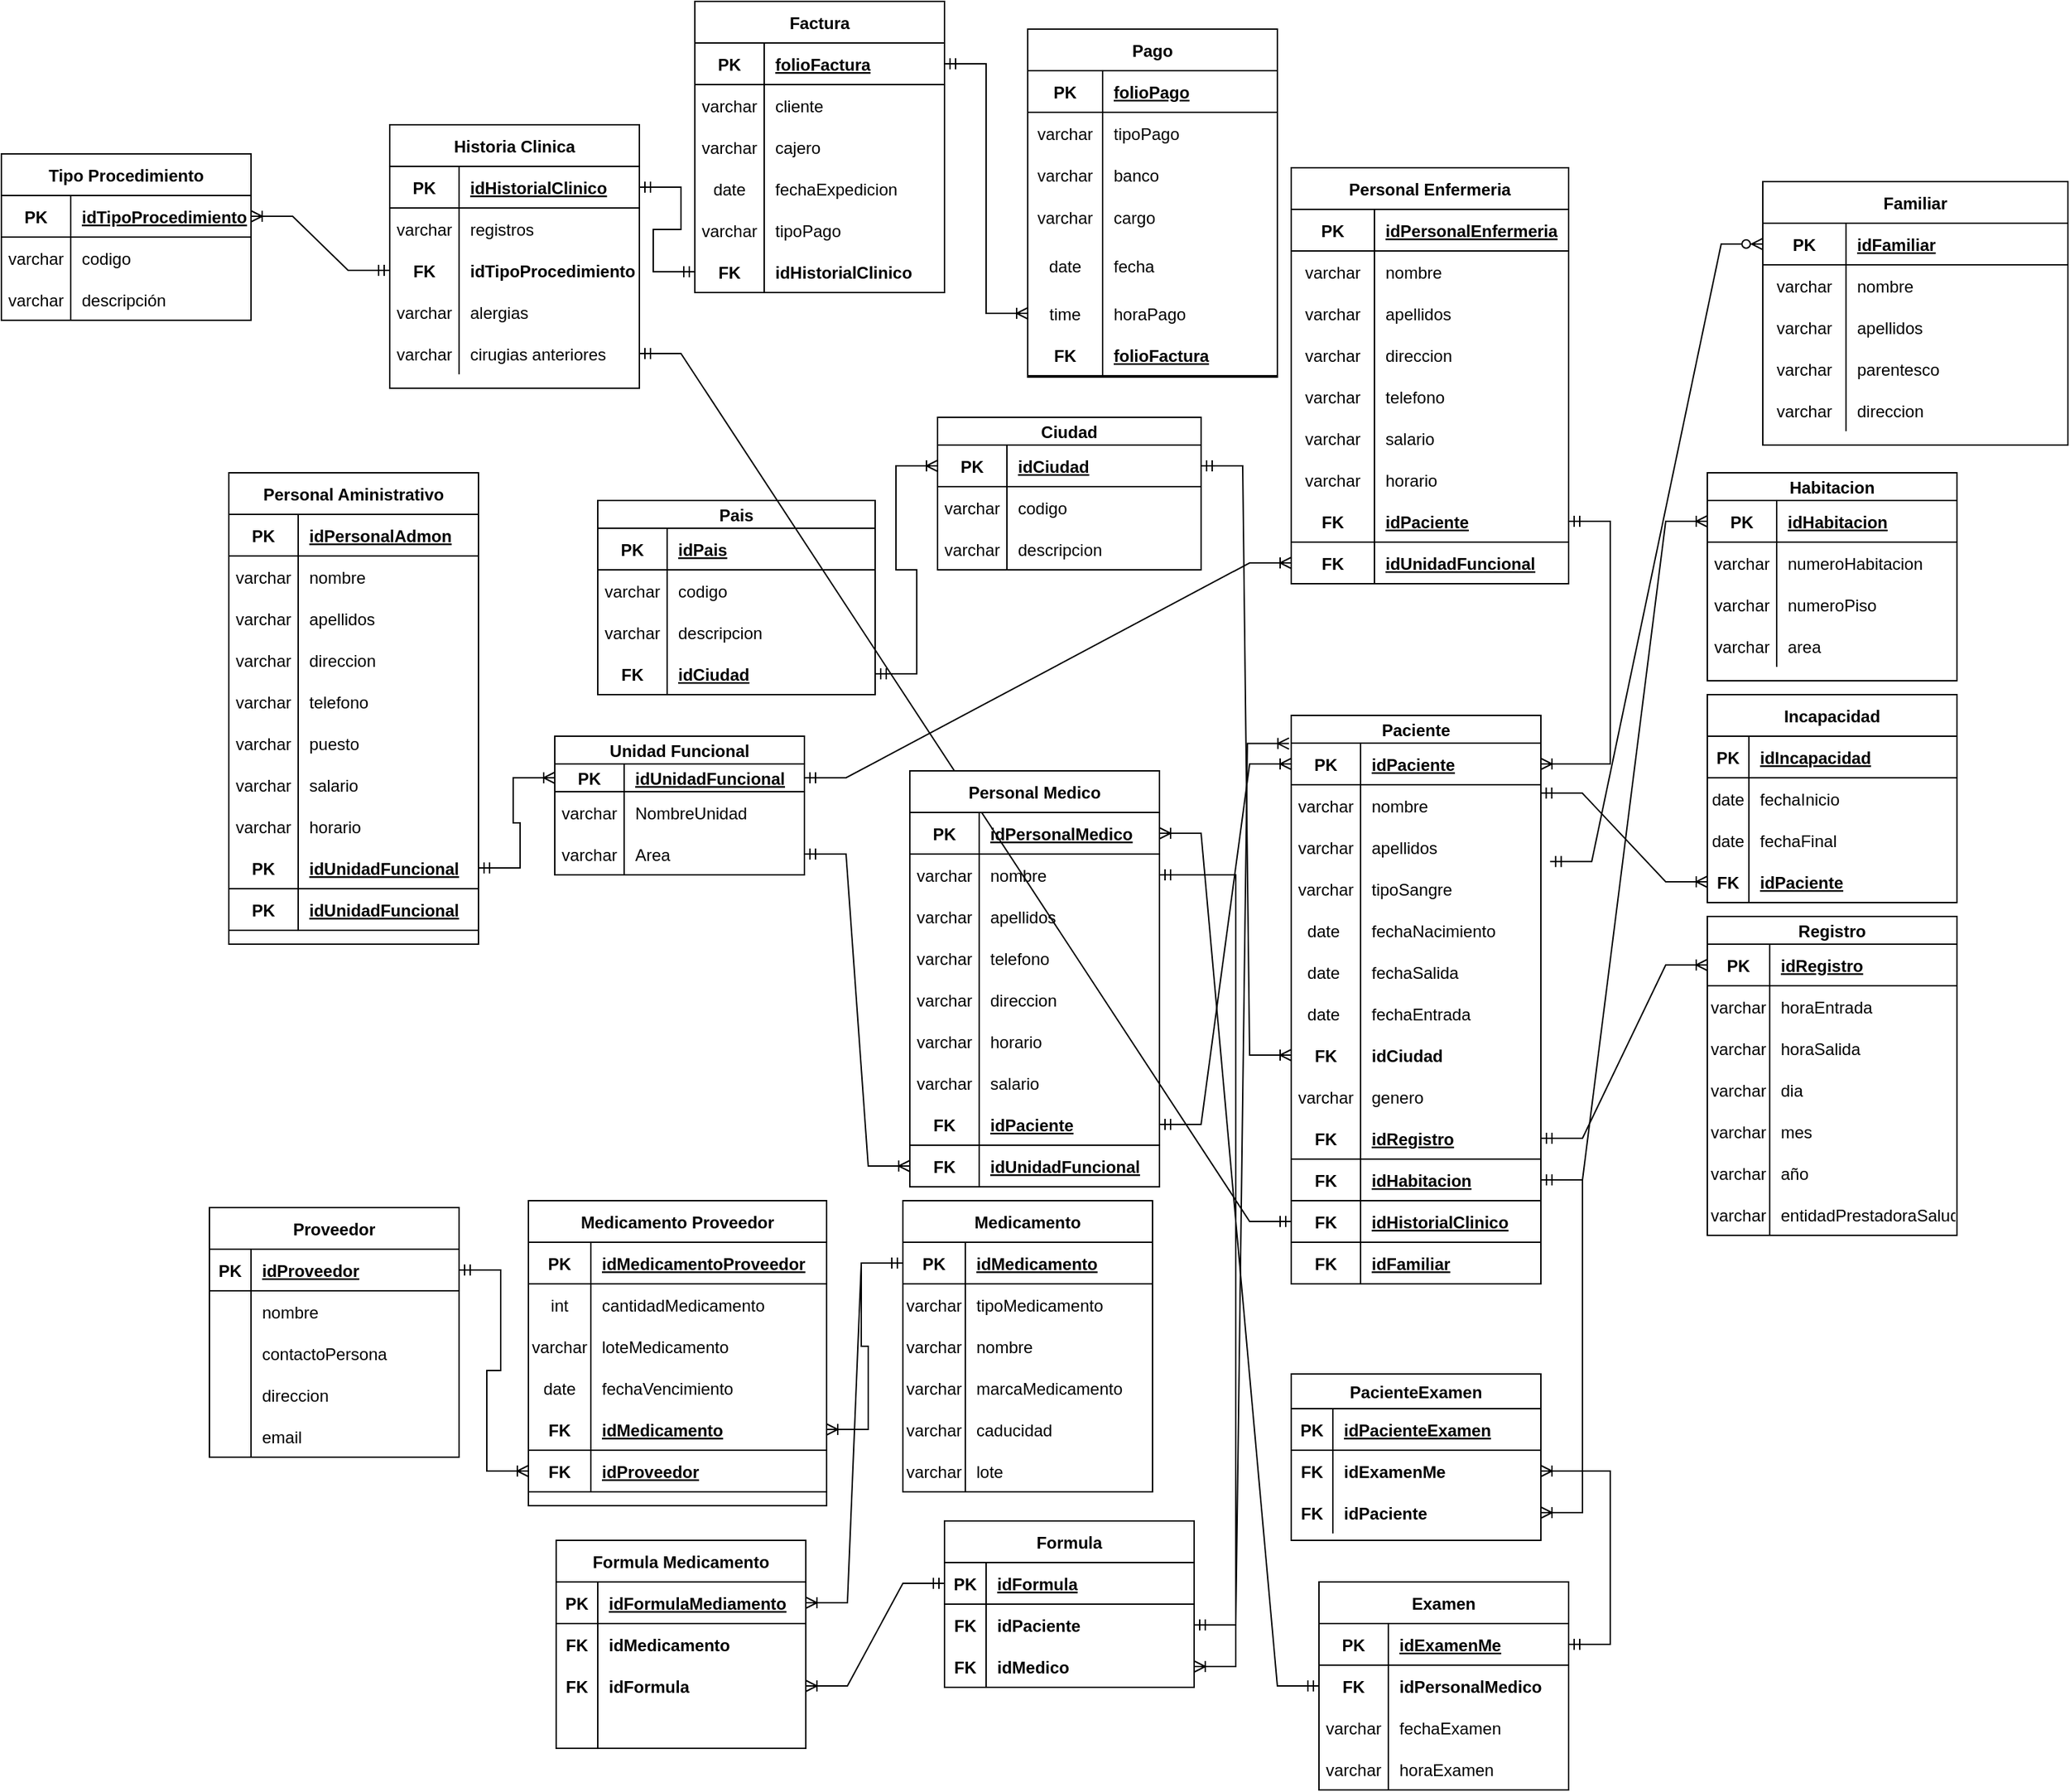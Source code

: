 <mxfile version="20.3.2" type="github">
  <diagram id="HimakkqAWPqzcvKf6D22" name="Página-1">
    <mxGraphModel dx="3606" dy="1886" grid="1" gridSize="10" guides="1" tooltips="1" connect="1" arrows="1" fold="1" page="1" pageScale="1" pageWidth="291" pageHeight="413" math="0" shadow="0">
      <root>
        <mxCell id="0" />
        <mxCell id="1" parent="0" />
        <mxCell id="tML1wycZ4dnF6LFH01dd-1" value="Pais" style="shape=table;startSize=20;container=1;collapsible=1;childLayout=tableLayout;fixedRows=1;rowLines=0;fontStyle=1;align=center;resizeLast=1;" vertex="1" parent="1">
          <mxGeometry x="-260" y="-30" width="200" height="140" as="geometry" />
        </mxCell>
        <mxCell id="tML1wycZ4dnF6LFH01dd-2" value="" style="shape=tableRow;horizontal=0;startSize=0;swimlaneHead=0;swimlaneBody=0;fillColor=none;collapsible=0;dropTarget=0;points=[[0,0.5],[1,0.5]];portConstraint=eastwest;top=0;left=0;right=0;bottom=1;" vertex="1" parent="tML1wycZ4dnF6LFH01dd-1">
          <mxGeometry y="20" width="200" height="30" as="geometry" />
        </mxCell>
        <mxCell id="tML1wycZ4dnF6LFH01dd-3" value="PK" style="shape=partialRectangle;connectable=0;fillColor=none;top=0;left=0;bottom=0;right=0;fontStyle=1;overflow=hidden;" vertex="1" parent="tML1wycZ4dnF6LFH01dd-2">
          <mxGeometry width="50" height="30" as="geometry">
            <mxRectangle width="50" height="30" as="alternateBounds" />
          </mxGeometry>
        </mxCell>
        <mxCell id="tML1wycZ4dnF6LFH01dd-4" value="idPais" style="shape=partialRectangle;connectable=0;fillColor=none;top=0;left=0;bottom=0;right=0;align=left;spacingLeft=6;fontStyle=5;overflow=hidden;" vertex="1" parent="tML1wycZ4dnF6LFH01dd-2">
          <mxGeometry x="50" width="150" height="30" as="geometry">
            <mxRectangle width="150" height="30" as="alternateBounds" />
          </mxGeometry>
        </mxCell>
        <mxCell id="tML1wycZ4dnF6LFH01dd-5" value="" style="shape=tableRow;horizontal=0;startSize=0;swimlaneHead=0;swimlaneBody=0;fillColor=none;collapsible=0;dropTarget=0;points=[[0,0.5],[1,0.5]];portConstraint=eastwest;top=0;left=0;right=0;bottom=0;" vertex="1" parent="tML1wycZ4dnF6LFH01dd-1">
          <mxGeometry y="50" width="200" height="30" as="geometry" />
        </mxCell>
        <mxCell id="tML1wycZ4dnF6LFH01dd-6" value="varchar" style="shape=partialRectangle;connectable=0;fillColor=none;top=0;left=0;bottom=0;right=0;editable=1;overflow=hidden;" vertex="1" parent="tML1wycZ4dnF6LFH01dd-5">
          <mxGeometry width="50" height="30" as="geometry">
            <mxRectangle width="50" height="30" as="alternateBounds" />
          </mxGeometry>
        </mxCell>
        <mxCell id="tML1wycZ4dnF6LFH01dd-7" value="codigo" style="shape=partialRectangle;connectable=0;fillColor=none;top=0;left=0;bottom=0;right=0;align=left;spacingLeft=6;overflow=hidden;" vertex="1" parent="tML1wycZ4dnF6LFH01dd-5">
          <mxGeometry x="50" width="150" height="30" as="geometry">
            <mxRectangle width="150" height="30" as="alternateBounds" />
          </mxGeometry>
        </mxCell>
        <mxCell id="tML1wycZ4dnF6LFH01dd-168" value="" style="shape=tableRow;horizontal=0;startSize=0;swimlaneHead=0;swimlaneBody=0;fillColor=none;collapsible=0;dropTarget=0;points=[[0,0.5],[1,0.5]];portConstraint=eastwest;top=0;left=0;right=0;bottom=0;" vertex="1" parent="tML1wycZ4dnF6LFH01dd-1">
          <mxGeometry y="80" width="200" height="30" as="geometry" />
        </mxCell>
        <mxCell id="tML1wycZ4dnF6LFH01dd-169" value="varchar" style="shape=partialRectangle;connectable=0;fillColor=none;top=0;left=0;bottom=0;right=0;editable=1;overflow=hidden;" vertex="1" parent="tML1wycZ4dnF6LFH01dd-168">
          <mxGeometry width="50" height="30" as="geometry">
            <mxRectangle width="50" height="30" as="alternateBounds" />
          </mxGeometry>
        </mxCell>
        <mxCell id="tML1wycZ4dnF6LFH01dd-170" value="descripcion" style="shape=partialRectangle;connectable=0;fillColor=none;top=0;left=0;bottom=0;right=0;align=left;spacingLeft=6;overflow=hidden;" vertex="1" parent="tML1wycZ4dnF6LFH01dd-168">
          <mxGeometry x="50" width="150" height="30" as="geometry">
            <mxRectangle width="150" height="30" as="alternateBounds" />
          </mxGeometry>
        </mxCell>
        <mxCell id="tML1wycZ4dnF6LFH01dd-171" value="" style="shape=tableRow;horizontal=0;startSize=0;swimlaneHead=0;swimlaneBody=0;fillColor=none;collapsible=0;dropTarget=0;points=[[0,0.5],[1,0.5]];portConstraint=eastwest;top=0;left=0;right=0;bottom=1;" vertex="1" parent="tML1wycZ4dnF6LFH01dd-1">
          <mxGeometry y="110" width="200" height="30" as="geometry" />
        </mxCell>
        <mxCell id="tML1wycZ4dnF6LFH01dd-172" value="FK" style="shape=partialRectangle;connectable=0;fillColor=none;top=0;left=0;bottom=0;right=0;fontStyle=1;overflow=hidden;" vertex="1" parent="tML1wycZ4dnF6LFH01dd-171">
          <mxGeometry width="50" height="30" as="geometry">
            <mxRectangle width="50" height="30" as="alternateBounds" />
          </mxGeometry>
        </mxCell>
        <mxCell id="tML1wycZ4dnF6LFH01dd-173" value="idCiudad" style="shape=partialRectangle;connectable=0;fillColor=none;top=0;left=0;bottom=0;right=0;align=left;spacingLeft=6;fontStyle=5;overflow=hidden;" vertex="1" parent="tML1wycZ4dnF6LFH01dd-171">
          <mxGeometry x="50" width="150" height="30" as="geometry">
            <mxRectangle width="150" height="30" as="alternateBounds" />
          </mxGeometry>
        </mxCell>
        <mxCell id="tML1wycZ4dnF6LFH01dd-26" value="Ciudad" style="shape=table;startSize=20;container=1;collapsible=1;childLayout=tableLayout;fixedRows=1;rowLines=0;fontStyle=1;align=center;resizeLast=1;" vertex="1" parent="1">
          <mxGeometry x="-15" y="-90" width="190" height="110" as="geometry" />
        </mxCell>
        <mxCell id="tML1wycZ4dnF6LFH01dd-27" value="" style="shape=tableRow;horizontal=0;startSize=0;swimlaneHead=0;swimlaneBody=0;fillColor=none;collapsible=0;dropTarget=0;points=[[0,0.5],[1,0.5]];portConstraint=eastwest;top=0;left=0;right=0;bottom=1;" vertex="1" parent="tML1wycZ4dnF6LFH01dd-26">
          <mxGeometry y="20" width="190" height="30" as="geometry" />
        </mxCell>
        <mxCell id="tML1wycZ4dnF6LFH01dd-28" value="PK" style="shape=partialRectangle;connectable=0;fillColor=none;top=0;left=0;bottom=0;right=0;fontStyle=1;overflow=hidden;" vertex="1" parent="tML1wycZ4dnF6LFH01dd-27">
          <mxGeometry width="50" height="30" as="geometry">
            <mxRectangle width="50" height="30" as="alternateBounds" />
          </mxGeometry>
        </mxCell>
        <mxCell id="tML1wycZ4dnF6LFH01dd-29" value="idCiudad" style="shape=partialRectangle;connectable=0;fillColor=none;top=0;left=0;bottom=0;right=0;align=left;spacingLeft=6;fontStyle=5;overflow=hidden;" vertex="1" parent="tML1wycZ4dnF6LFH01dd-27">
          <mxGeometry x="50" width="140" height="30" as="geometry">
            <mxRectangle width="140" height="30" as="alternateBounds" />
          </mxGeometry>
        </mxCell>
        <mxCell id="tML1wycZ4dnF6LFH01dd-30" value="" style="shape=tableRow;horizontal=0;startSize=0;swimlaneHead=0;swimlaneBody=0;fillColor=none;collapsible=0;dropTarget=0;points=[[0,0.5],[1,0.5]];portConstraint=eastwest;top=0;left=0;right=0;bottom=0;" vertex="1" parent="tML1wycZ4dnF6LFH01dd-26">
          <mxGeometry y="50" width="190" height="30" as="geometry" />
        </mxCell>
        <mxCell id="tML1wycZ4dnF6LFH01dd-31" value="varchar" style="shape=partialRectangle;connectable=0;fillColor=none;top=0;left=0;bottom=0;right=0;editable=1;overflow=hidden;" vertex="1" parent="tML1wycZ4dnF6LFH01dd-30">
          <mxGeometry width="50" height="30" as="geometry">
            <mxRectangle width="50" height="30" as="alternateBounds" />
          </mxGeometry>
        </mxCell>
        <mxCell id="tML1wycZ4dnF6LFH01dd-32" value="codigo" style="shape=partialRectangle;connectable=0;fillColor=none;top=0;left=0;bottom=0;right=0;align=left;spacingLeft=6;overflow=hidden;" vertex="1" parent="tML1wycZ4dnF6LFH01dd-30">
          <mxGeometry x="50" width="140" height="30" as="geometry">
            <mxRectangle width="140" height="30" as="alternateBounds" />
          </mxGeometry>
        </mxCell>
        <mxCell id="tML1wycZ4dnF6LFH01dd-164" value="" style="shape=tableRow;horizontal=0;startSize=0;swimlaneHead=0;swimlaneBody=0;fillColor=none;collapsible=0;dropTarget=0;points=[[0,0.5],[1,0.5]];portConstraint=eastwest;top=0;left=0;right=0;bottom=0;" vertex="1" parent="tML1wycZ4dnF6LFH01dd-26">
          <mxGeometry y="80" width="190" height="30" as="geometry" />
        </mxCell>
        <mxCell id="tML1wycZ4dnF6LFH01dd-165" value="varchar" style="shape=partialRectangle;connectable=0;fillColor=none;top=0;left=0;bottom=0;right=0;editable=1;overflow=hidden;" vertex="1" parent="tML1wycZ4dnF6LFH01dd-164">
          <mxGeometry width="50" height="30" as="geometry">
            <mxRectangle width="50" height="30" as="alternateBounds" />
          </mxGeometry>
        </mxCell>
        <mxCell id="tML1wycZ4dnF6LFH01dd-166" value="descripcion" style="shape=partialRectangle;connectable=0;fillColor=none;top=0;left=0;bottom=0;right=0;align=left;spacingLeft=6;overflow=hidden;" vertex="1" parent="tML1wycZ4dnF6LFH01dd-164">
          <mxGeometry x="50" width="140" height="30" as="geometry">
            <mxRectangle width="140" height="30" as="alternateBounds" />
          </mxGeometry>
        </mxCell>
        <mxCell id="tML1wycZ4dnF6LFH01dd-59" value="" style="shape=tableRow;horizontal=0;startSize=0;swimlaneHead=0;swimlaneBody=0;fillColor=none;collapsible=0;dropTarget=0;points=[[0,0.5],[1,0.5]];portConstraint=eastwest;top=0;left=0;right=0;bottom=0;" vertex="1" parent="1">
          <mxGeometry x="230" y="160" width="220" height="30" as="geometry" />
        </mxCell>
        <mxCell id="tML1wycZ4dnF6LFH01dd-62" value="Factura" style="shape=table;startSize=30;container=1;collapsible=1;childLayout=tableLayout;fixedRows=1;rowLines=0;fontStyle=1;align=center;resizeLast=1;" vertex="1" parent="1">
          <mxGeometry x="-190" y="-390" width="180" height="210" as="geometry" />
        </mxCell>
        <mxCell id="tML1wycZ4dnF6LFH01dd-63" value="" style="shape=tableRow;horizontal=0;startSize=0;swimlaneHead=0;swimlaneBody=0;fillColor=none;collapsible=0;dropTarget=0;points=[[0,0.5],[1,0.5]];portConstraint=eastwest;top=0;left=0;right=0;bottom=1;" vertex="1" parent="tML1wycZ4dnF6LFH01dd-62">
          <mxGeometry y="30" width="180" height="30" as="geometry" />
        </mxCell>
        <mxCell id="tML1wycZ4dnF6LFH01dd-64" value="PK" style="shape=partialRectangle;connectable=0;fillColor=none;top=0;left=0;bottom=0;right=0;fontStyle=1;overflow=hidden;" vertex="1" parent="tML1wycZ4dnF6LFH01dd-63">
          <mxGeometry width="50" height="30" as="geometry">
            <mxRectangle width="50" height="30" as="alternateBounds" />
          </mxGeometry>
        </mxCell>
        <mxCell id="tML1wycZ4dnF6LFH01dd-65" value="folioFactura" style="shape=partialRectangle;connectable=0;fillColor=none;top=0;left=0;bottom=0;right=0;align=left;spacingLeft=6;fontStyle=5;overflow=hidden;" vertex="1" parent="tML1wycZ4dnF6LFH01dd-63">
          <mxGeometry x="50" width="130" height="30" as="geometry">
            <mxRectangle width="130" height="30" as="alternateBounds" />
          </mxGeometry>
        </mxCell>
        <mxCell id="tML1wycZ4dnF6LFH01dd-66" value="" style="shape=tableRow;horizontal=0;startSize=0;swimlaneHead=0;swimlaneBody=0;fillColor=none;collapsible=0;dropTarget=0;points=[[0,0.5],[1,0.5]];portConstraint=eastwest;top=0;left=0;right=0;bottom=0;" vertex="1" parent="tML1wycZ4dnF6LFH01dd-62">
          <mxGeometry y="60" width="180" height="30" as="geometry" />
        </mxCell>
        <mxCell id="tML1wycZ4dnF6LFH01dd-67" value="varchar" style="shape=partialRectangle;connectable=0;fillColor=none;top=0;left=0;bottom=0;right=0;editable=1;overflow=hidden;" vertex="1" parent="tML1wycZ4dnF6LFH01dd-66">
          <mxGeometry width="50" height="30" as="geometry">
            <mxRectangle width="50" height="30" as="alternateBounds" />
          </mxGeometry>
        </mxCell>
        <mxCell id="tML1wycZ4dnF6LFH01dd-68" value="cliente" style="shape=partialRectangle;connectable=0;fillColor=none;top=0;left=0;bottom=0;right=0;align=left;spacingLeft=6;overflow=hidden;" vertex="1" parent="tML1wycZ4dnF6LFH01dd-66">
          <mxGeometry x="50" width="130" height="30" as="geometry">
            <mxRectangle width="130" height="30" as="alternateBounds" />
          </mxGeometry>
        </mxCell>
        <mxCell id="tML1wycZ4dnF6LFH01dd-69" value="" style="shape=tableRow;horizontal=0;startSize=0;swimlaneHead=0;swimlaneBody=0;fillColor=none;collapsible=0;dropTarget=0;points=[[0,0.5],[1,0.5]];portConstraint=eastwest;top=0;left=0;right=0;bottom=0;" vertex="1" parent="tML1wycZ4dnF6LFH01dd-62">
          <mxGeometry y="90" width="180" height="30" as="geometry" />
        </mxCell>
        <mxCell id="tML1wycZ4dnF6LFH01dd-70" value="varchar" style="shape=partialRectangle;connectable=0;fillColor=none;top=0;left=0;bottom=0;right=0;editable=1;overflow=hidden;" vertex="1" parent="tML1wycZ4dnF6LFH01dd-69">
          <mxGeometry width="50" height="30" as="geometry">
            <mxRectangle width="50" height="30" as="alternateBounds" />
          </mxGeometry>
        </mxCell>
        <mxCell id="tML1wycZ4dnF6LFH01dd-71" value="cajero" style="shape=partialRectangle;connectable=0;fillColor=none;top=0;left=0;bottom=0;right=0;align=left;spacingLeft=6;overflow=hidden;" vertex="1" parent="tML1wycZ4dnF6LFH01dd-69">
          <mxGeometry x="50" width="130" height="30" as="geometry">
            <mxRectangle width="130" height="30" as="alternateBounds" />
          </mxGeometry>
        </mxCell>
        <mxCell id="tML1wycZ4dnF6LFH01dd-72" value="" style="shape=tableRow;horizontal=0;startSize=0;swimlaneHead=0;swimlaneBody=0;fillColor=none;collapsible=0;dropTarget=0;points=[[0,0.5],[1,0.5]];portConstraint=eastwest;top=0;left=0;right=0;bottom=0;" vertex="1" parent="tML1wycZ4dnF6LFH01dd-62">
          <mxGeometry y="120" width="180" height="30" as="geometry" />
        </mxCell>
        <mxCell id="tML1wycZ4dnF6LFH01dd-73" value="date" style="shape=partialRectangle;connectable=0;fillColor=none;top=0;left=0;bottom=0;right=0;editable=1;overflow=hidden;" vertex="1" parent="tML1wycZ4dnF6LFH01dd-72">
          <mxGeometry width="50" height="30" as="geometry">
            <mxRectangle width="50" height="30" as="alternateBounds" />
          </mxGeometry>
        </mxCell>
        <mxCell id="tML1wycZ4dnF6LFH01dd-74" value="fechaExpedicion" style="shape=partialRectangle;connectable=0;fillColor=none;top=0;left=0;bottom=0;right=0;align=left;spacingLeft=6;overflow=hidden;" vertex="1" parent="tML1wycZ4dnF6LFH01dd-72">
          <mxGeometry x="50" width="130" height="30" as="geometry">
            <mxRectangle width="130" height="30" as="alternateBounds" />
          </mxGeometry>
        </mxCell>
        <mxCell id="tML1wycZ4dnF6LFH01dd-506" value="" style="shape=tableRow;horizontal=0;startSize=0;swimlaneHead=0;swimlaneBody=0;fillColor=none;collapsible=0;dropTarget=0;points=[[0,0.5],[1,0.5]];portConstraint=eastwest;top=0;left=0;right=0;bottom=0;" vertex="1" parent="tML1wycZ4dnF6LFH01dd-62">
          <mxGeometry y="150" width="180" height="30" as="geometry" />
        </mxCell>
        <mxCell id="tML1wycZ4dnF6LFH01dd-507" value="varchar" style="shape=partialRectangle;connectable=0;fillColor=none;top=0;left=0;bottom=0;right=0;editable=1;overflow=hidden;" vertex="1" parent="tML1wycZ4dnF6LFH01dd-506">
          <mxGeometry width="50" height="30" as="geometry">
            <mxRectangle width="50" height="30" as="alternateBounds" />
          </mxGeometry>
        </mxCell>
        <mxCell id="tML1wycZ4dnF6LFH01dd-508" value="tipoPago" style="shape=partialRectangle;connectable=0;fillColor=none;top=0;left=0;bottom=0;right=0;align=left;spacingLeft=6;overflow=hidden;" vertex="1" parent="tML1wycZ4dnF6LFH01dd-506">
          <mxGeometry x="50" width="130" height="30" as="geometry">
            <mxRectangle width="130" height="30" as="alternateBounds" />
          </mxGeometry>
        </mxCell>
        <mxCell id="tML1wycZ4dnF6LFH01dd-544" value="" style="shape=tableRow;horizontal=0;startSize=0;swimlaneHead=0;swimlaneBody=0;fillColor=none;collapsible=0;dropTarget=0;points=[[0,0.5],[1,0.5]];portConstraint=eastwest;top=0;left=0;right=0;bottom=0;" vertex="1" parent="tML1wycZ4dnF6LFH01dd-62">
          <mxGeometry y="180" width="180" height="30" as="geometry" />
        </mxCell>
        <mxCell id="tML1wycZ4dnF6LFH01dd-545" value="FK" style="shape=partialRectangle;connectable=0;fillColor=none;top=0;left=0;bottom=0;right=0;editable=1;overflow=hidden;fontStyle=1" vertex="1" parent="tML1wycZ4dnF6LFH01dd-544">
          <mxGeometry width="50" height="30" as="geometry">
            <mxRectangle width="50" height="30" as="alternateBounds" />
          </mxGeometry>
        </mxCell>
        <mxCell id="tML1wycZ4dnF6LFH01dd-546" value="idHistorialClinico" style="shape=partialRectangle;connectable=0;fillColor=none;top=0;left=0;bottom=0;right=0;align=left;spacingLeft=6;overflow=hidden;fontStyle=1" vertex="1" parent="tML1wycZ4dnF6LFH01dd-544">
          <mxGeometry x="50" width="130" height="30" as="geometry">
            <mxRectangle width="130" height="30" as="alternateBounds" />
          </mxGeometry>
        </mxCell>
        <mxCell id="tML1wycZ4dnF6LFH01dd-75" value="Proveedor" style="shape=table;startSize=30;container=1;collapsible=1;childLayout=tableLayout;fixedRows=1;rowLines=0;fontStyle=1;align=center;resizeLast=1;" vertex="1" parent="1">
          <mxGeometry x="-540" y="480" width="180" height="180" as="geometry" />
        </mxCell>
        <mxCell id="tML1wycZ4dnF6LFH01dd-76" value="" style="shape=tableRow;horizontal=0;startSize=0;swimlaneHead=0;swimlaneBody=0;fillColor=none;collapsible=0;dropTarget=0;points=[[0,0.5],[1,0.5]];portConstraint=eastwest;top=0;left=0;right=0;bottom=1;" vertex="1" parent="tML1wycZ4dnF6LFH01dd-75">
          <mxGeometry y="30" width="180" height="30" as="geometry" />
        </mxCell>
        <mxCell id="tML1wycZ4dnF6LFH01dd-77" value="PK" style="shape=partialRectangle;connectable=0;fillColor=none;top=0;left=0;bottom=0;right=0;fontStyle=1;overflow=hidden;" vertex="1" parent="tML1wycZ4dnF6LFH01dd-76">
          <mxGeometry width="30" height="30" as="geometry">
            <mxRectangle width="30" height="30" as="alternateBounds" />
          </mxGeometry>
        </mxCell>
        <mxCell id="tML1wycZ4dnF6LFH01dd-78" value="idProveedor" style="shape=partialRectangle;connectable=0;fillColor=none;top=0;left=0;bottom=0;right=0;align=left;spacingLeft=6;fontStyle=5;overflow=hidden;" vertex="1" parent="tML1wycZ4dnF6LFH01dd-76">
          <mxGeometry x="30" width="150" height="30" as="geometry">
            <mxRectangle width="150" height="30" as="alternateBounds" />
          </mxGeometry>
        </mxCell>
        <mxCell id="tML1wycZ4dnF6LFH01dd-79" value="" style="shape=tableRow;horizontal=0;startSize=0;swimlaneHead=0;swimlaneBody=0;fillColor=none;collapsible=0;dropTarget=0;points=[[0,0.5],[1,0.5]];portConstraint=eastwest;top=0;left=0;right=0;bottom=0;" vertex="1" parent="tML1wycZ4dnF6LFH01dd-75">
          <mxGeometry y="60" width="180" height="30" as="geometry" />
        </mxCell>
        <mxCell id="tML1wycZ4dnF6LFH01dd-80" value="" style="shape=partialRectangle;connectable=0;fillColor=none;top=0;left=0;bottom=0;right=0;editable=1;overflow=hidden;" vertex="1" parent="tML1wycZ4dnF6LFH01dd-79">
          <mxGeometry width="30" height="30" as="geometry">
            <mxRectangle width="30" height="30" as="alternateBounds" />
          </mxGeometry>
        </mxCell>
        <mxCell id="tML1wycZ4dnF6LFH01dd-81" value="nombre" style="shape=partialRectangle;connectable=0;fillColor=none;top=0;left=0;bottom=0;right=0;align=left;spacingLeft=6;overflow=hidden;" vertex="1" parent="tML1wycZ4dnF6LFH01dd-79">
          <mxGeometry x="30" width="150" height="30" as="geometry">
            <mxRectangle width="150" height="30" as="alternateBounds" />
          </mxGeometry>
        </mxCell>
        <mxCell id="tML1wycZ4dnF6LFH01dd-82" value="" style="shape=tableRow;horizontal=0;startSize=0;swimlaneHead=0;swimlaneBody=0;fillColor=none;collapsible=0;dropTarget=0;points=[[0,0.5],[1,0.5]];portConstraint=eastwest;top=0;left=0;right=0;bottom=0;" vertex="1" parent="tML1wycZ4dnF6LFH01dd-75">
          <mxGeometry y="90" width="180" height="30" as="geometry" />
        </mxCell>
        <mxCell id="tML1wycZ4dnF6LFH01dd-83" value="" style="shape=partialRectangle;connectable=0;fillColor=none;top=0;left=0;bottom=0;right=0;editable=1;overflow=hidden;" vertex="1" parent="tML1wycZ4dnF6LFH01dd-82">
          <mxGeometry width="30" height="30" as="geometry">
            <mxRectangle width="30" height="30" as="alternateBounds" />
          </mxGeometry>
        </mxCell>
        <mxCell id="tML1wycZ4dnF6LFH01dd-84" value="contactoPersona" style="shape=partialRectangle;connectable=0;fillColor=none;top=0;left=0;bottom=0;right=0;align=left;spacingLeft=6;overflow=hidden;" vertex="1" parent="tML1wycZ4dnF6LFH01dd-82">
          <mxGeometry x="30" width="150" height="30" as="geometry">
            <mxRectangle width="150" height="30" as="alternateBounds" />
          </mxGeometry>
        </mxCell>
        <mxCell id="tML1wycZ4dnF6LFH01dd-85" value="" style="shape=tableRow;horizontal=0;startSize=0;swimlaneHead=0;swimlaneBody=0;fillColor=none;collapsible=0;dropTarget=0;points=[[0,0.5],[1,0.5]];portConstraint=eastwest;top=0;left=0;right=0;bottom=0;" vertex="1" parent="tML1wycZ4dnF6LFH01dd-75">
          <mxGeometry y="120" width="180" height="30" as="geometry" />
        </mxCell>
        <mxCell id="tML1wycZ4dnF6LFH01dd-86" value="" style="shape=partialRectangle;connectable=0;fillColor=none;top=0;left=0;bottom=0;right=0;editable=1;overflow=hidden;" vertex="1" parent="tML1wycZ4dnF6LFH01dd-85">
          <mxGeometry width="30" height="30" as="geometry">
            <mxRectangle width="30" height="30" as="alternateBounds" />
          </mxGeometry>
        </mxCell>
        <mxCell id="tML1wycZ4dnF6LFH01dd-87" value="direccion" style="shape=partialRectangle;connectable=0;fillColor=none;top=0;left=0;bottom=0;right=0;align=left;spacingLeft=6;overflow=hidden;" vertex="1" parent="tML1wycZ4dnF6LFH01dd-85">
          <mxGeometry x="30" width="150" height="30" as="geometry">
            <mxRectangle width="150" height="30" as="alternateBounds" />
          </mxGeometry>
        </mxCell>
        <mxCell id="tML1wycZ4dnF6LFH01dd-94" value="" style="shape=tableRow;horizontal=0;startSize=0;swimlaneHead=0;swimlaneBody=0;fillColor=none;collapsible=0;dropTarget=0;points=[[0,0.5],[1,0.5]];portConstraint=eastwest;top=0;left=0;right=0;bottom=0;" vertex="1" parent="tML1wycZ4dnF6LFH01dd-75">
          <mxGeometry y="150" width="180" height="30" as="geometry" />
        </mxCell>
        <mxCell id="tML1wycZ4dnF6LFH01dd-95" value="" style="shape=partialRectangle;connectable=0;fillColor=none;top=0;left=0;bottom=0;right=0;editable=1;overflow=hidden;" vertex="1" parent="tML1wycZ4dnF6LFH01dd-94">
          <mxGeometry width="30" height="30" as="geometry">
            <mxRectangle width="30" height="30" as="alternateBounds" />
          </mxGeometry>
        </mxCell>
        <mxCell id="tML1wycZ4dnF6LFH01dd-96" value="email" style="shape=partialRectangle;connectable=0;fillColor=none;top=0;left=0;bottom=0;right=0;align=left;spacingLeft=6;overflow=hidden;" vertex="1" parent="tML1wycZ4dnF6LFH01dd-94">
          <mxGeometry x="30" width="150" height="30" as="geometry">
            <mxRectangle width="150" height="30" as="alternateBounds" />
          </mxGeometry>
        </mxCell>
        <mxCell id="tML1wycZ4dnF6LFH01dd-100" value="Paciente" style="shape=table;startSize=20;container=1;collapsible=1;childLayout=tableLayout;fixedRows=1;rowLines=0;fontStyle=1;align=center;resizeLast=1;" vertex="1" parent="1">
          <mxGeometry x="240" y="125" width="180" height="410" as="geometry" />
        </mxCell>
        <mxCell id="tML1wycZ4dnF6LFH01dd-101" value="" style="shape=tableRow;horizontal=0;startSize=0;swimlaneHead=0;swimlaneBody=0;fillColor=none;collapsible=0;dropTarget=0;points=[[0,0.5],[1,0.5]];portConstraint=eastwest;top=0;left=0;right=0;bottom=1;" vertex="1" parent="tML1wycZ4dnF6LFH01dd-100">
          <mxGeometry y="20" width="180" height="30" as="geometry" />
        </mxCell>
        <mxCell id="tML1wycZ4dnF6LFH01dd-102" value="PK" style="shape=partialRectangle;connectable=0;fillColor=none;top=0;left=0;bottom=0;right=0;fontStyle=1;overflow=hidden;" vertex="1" parent="tML1wycZ4dnF6LFH01dd-101">
          <mxGeometry width="50" height="30" as="geometry">
            <mxRectangle width="50" height="30" as="alternateBounds" />
          </mxGeometry>
        </mxCell>
        <mxCell id="tML1wycZ4dnF6LFH01dd-103" value="idPaciente" style="shape=partialRectangle;connectable=0;fillColor=none;top=0;left=0;bottom=0;right=0;align=left;spacingLeft=6;fontStyle=5;overflow=hidden;" vertex="1" parent="tML1wycZ4dnF6LFH01dd-101">
          <mxGeometry x="50" width="130" height="30" as="geometry">
            <mxRectangle width="130" height="30" as="alternateBounds" />
          </mxGeometry>
        </mxCell>
        <mxCell id="tML1wycZ4dnF6LFH01dd-104" value="" style="shape=tableRow;horizontal=0;startSize=0;swimlaneHead=0;swimlaneBody=0;fillColor=none;collapsible=0;dropTarget=0;points=[[0,0.5],[1,0.5]];portConstraint=eastwest;top=0;left=0;right=0;bottom=0;" vertex="1" parent="tML1wycZ4dnF6LFH01dd-100">
          <mxGeometry y="50" width="180" height="30" as="geometry" />
        </mxCell>
        <mxCell id="tML1wycZ4dnF6LFH01dd-105" value="varchar" style="shape=partialRectangle;connectable=0;fillColor=none;top=0;left=0;bottom=0;right=0;editable=1;overflow=hidden;" vertex="1" parent="tML1wycZ4dnF6LFH01dd-104">
          <mxGeometry width="50" height="30" as="geometry">
            <mxRectangle width="50" height="30" as="alternateBounds" />
          </mxGeometry>
        </mxCell>
        <mxCell id="tML1wycZ4dnF6LFH01dd-106" value="nombre" style="shape=partialRectangle;connectable=0;fillColor=none;top=0;left=0;bottom=0;right=0;align=left;spacingLeft=6;overflow=hidden;" vertex="1" parent="tML1wycZ4dnF6LFH01dd-104">
          <mxGeometry x="50" width="130" height="30" as="geometry">
            <mxRectangle width="130" height="30" as="alternateBounds" />
          </mxGeometry>
        </mxCell>
        <mxCell id="tML1wycZ4dnF6LFH01dd-107" value="" style="shape=tableRow;horizontal=0;startSize=0;swimlaneHead=0;swimlaneBody=0;fillColor=none;collapsible=0;dropTarget=0;points=[[0,0.5],[1,0.5]];portConstraint=eastwest;top=0;left=0;right=0;bottom=0;" vertex="1" parent="tML1wycZ4dnF6LFH01dd-100">
          <mxGeometry y="80" width="180" height="30" as="geometry" />
        </mxCell>
        <mxCell id="tML1wycZ4dnF6LFH01dd-108" value="varchar" style="shape=partialRectangle;connectable=0;fillColor=none;top=0;left=0;bottom=0;right=0;editable=1;overflow=hidden;" vertex="1" parent="tML1wycZ4dnF6LFH01dd-107">
          <mxGeometry width="50" height="30" as="geometry">
            <mxRectangle width="50" height="30" as="alternateBounds" />
          </mxGeometry>
        </mxCell>
        <mxCell id="tML1wycZ4dnF6LFH01dd-109" value="apellidos" style="shape=partialRectangle;connectable=0;fillColor=none;top=0;left=0;bottom=0;right=0;align=left;spacingLeft=6;overflow=hidden;" vertex="1" parent="tML1wycZ4dnF6LFH01dd-107">
          <mxGeometry x="50" width="130" height="30" as="geometry">
            <mxRectangle width="130" height="30" as="alternateBounds" />
          </mxGeometry>
        </mxCell>
        <mxCell id="tML1wycZ4dnF6LFH01dd-110" value="" style="shape=tableRow;horizontal=0;startSize=0;swimlaneHead=0;swimlaneBody=0;fillColor=none;collapsible=0;dropTarget=0;points=[[0,0.5],[1,0.5]];portConstraint=eastwest;top=0;left=0;right=0;bottom=0;" vertex="1" parent="tML1wycZ4dnF6LFH01dd-100">
          <mxGeometry y="110" width="180" height="30" as="geometry" />
        </mxCell>
        <mxCell id="tML1wycZ4dnF6LFH01dd-111" value="varchar" style="shape=partialRectangle;connectable=0;fillColor=none;top=0;left=0;bottom=0;right=0;editable=1;overflow=hidden;" vertex="1" parent="tML1wycZ4dnF6LFH01dd-110">
          <mxGeometry width="50" height="30" as="geometry">
            <mxRectangle width="50" height="30" as="alternateBounds" />
          </mxGeometry>
        </mxCell>
        <mxCell id="tML1wycZ4dnF6LFH01dd-112" value="tipoSangre" style="shape=partialRectangle;connectable=0;fillColor=none;top=0;left=0;bottom=0;right=0;align=left;spacingLeft=6;overflow=hidden;" vertex="1" parent="tML1wycZ4dnF6LFH01dd-110">
          <mxGeometry x="50" width="130" height="30" as="geometry">
            <mxRectangle width="130" height="30" as="alternateBounds" />
          </mxGeometry>
        </mxCell>
        <mxCell id="tML1wycZ4dnF6LFH01dd-132" value="" style="shape=tableRow;horizontal=0;startSize=0;swimlaneHead=0;swimlaneBody=0;fillColor=none;collapsible=0;dropTarget=0;points=[[0,0.5],[1,0.5]];portConstraint=eastwest;top=0;left=0;right=0;bottom=0;" vertex="1" parent="tML1wycZ4dnF6LFH01dd-100">
          <mxGeometry y="140" width="180" height="30" as="geometry" />
        </mxCell>
        <mxCell id="tML1wycZ4dnF6LFH01dd-133" value="date " style="shape=partialRectangle;connectable=0;fillColor=none;top=0;left=0;bottom=0;right=0;editable=1;overflow=hidden;" vertex="1" parent="tML1wycZ4dnF6LFH01dd-132">
          <mxGeometry width="50" height="30" as="geometry">
            <mxRectangle width="50" height="30" as="alternateBounds" />
          </mxGeometry>
        </mxCell>
        <mxCell id="tML1wycZ4dnF6LFH01dd-134" value="fechaNacimiento" style="shape=partialRectangle;connectable=0;fillColor=none;top=0;left=0;bottom=0;right=0;align=left;spacingLeft=6;overflow=hidden;" vertex="1" parent="tML1wycZ4dnF6LFH01dd-132">
          <mxGeometry x="50" width="130" height="30" as="geometry">
            <mxRectangle width="130" height="30" as="alternateBounds" />
          </mxGeometry>
        </mxCell>
        <mxCell id="tML1wycZ4dnF6LFH01dd-126" value="" style="shape=tableRow;horizontal=0;startSize=0;swimlaneHead=0;swimlaneBody=0;fillColor=none;collapsible=0;dropTarget=0;points=[[0,0.5],[1,0.5]];portConstraint=eastwest;top=0;left=0;right=0;bottom=0;" vertex="1" parent="tML1wycZ4dnF6LFH01dd-100">
          <mxGeometry y="170" width="180" height="30" as="geometry" />
        </mxCell>
        <mxCell id="tML1wycZ4dnF6LFH01dd-127" value="date " style="shape=partialRectangle;connectable=0;fillColor=none;top=0;left=0;bottom=0;right=0;editable=1;overflow=hidden;" vertex="1" parent="tML1wycZ4dnF6LFH01dd-126">
          <mxGeometry width="50" height="30" as="geometry">
            <mxRectangle width="50" height="30" as="alternateBounds" />
          </mxGeometry>
        </mxCell>
        <mxCell id="tML1wycZ4dnF6LFH01dd-128" value="fechaSalida" style="shape=partialRectangle;connectable=0;fillColor=none;top=0;left=0;bottom=0;right=0;align=left;spacingLeft=6;overflow=hidden;" vertex="1" parent="tML1wycZ4dnF6LFH01dd-126">
          <mxGeometry x="50" width="130" height="30" as="geometry">
            <mxRectangle width="130" height="30" as="alternateBounds" />
          </mxGeometry>
        </mxCell>
        <mxCell id="tML1wycZ4dnF6LFH01dd-129" value="" style="shape=tableRow;horizontal=0;startSize=0;swimlaneHead=0;swimlaneBody=0;fillColor=none;collapsible=0;dropTarget=0;points=[[0,0.5],[1,0.5]];portConstraint=eastwest;top=0;left=0;right=0;bottom=0;" vertex="1" parent="tML1wycZ4dnF6LFH01dd-100">
          <mxGeometry y="200" width="180" height="30" as="geometry" />
        </mxCell>
        <mxCell id="tML1wycZ4dnF6LFH01dd-130" value="date " style="shape=partialRectangle;connectable=0;fillColor=none;top=0;left=0;bottom=0;right=0;editable=1;overflow=hidden;" vertex="1" parent="tML1wycZ4dnF6LFH01dd-129">
          <mxGeometry width="50" height="30" as="geometry">
            <mxRectangle width="50" height="30" as="alternateBounds" />
          </mxGeometry>
        </mxCell>
        <mxCell id="tML1wycZ4dnF6LFH01dd-131" value="fechaEntrada" style="shape=partialRectangle;connectable=0;fillColor=none;top=0;left=0;bottom=0;right=0;align=left;spacingLeft=6;overflow=hidden;" vertex="1" parent="tML1wycZ4dnF6LFH01dd-129">
          <mxGeometry x="50" width="130" height="30" as="geometry">
            <mxRectangle width="130" height="30" as="alternateBounds" />
          </mxGeometry>
        </mxCell>
        <mxCell id="tML1wycZ4dnF6LFH01dd-161" value="" style="shape=tableRow;horizontal=0;startSize=0;swimlaneHead=0;swimlaneBody=0;fillColor=none;collapsible=0;dropTarget=0;points=[[0,0.5],[1,0.5]];portConstraint=eastwest;top=0;left=0;right=0;bottom=0;" vertex="1" parent="tML1wycZ4dnF6LFH01dd-100">
          <mxGeometry y="230" width="180" height="30" as="geometry" />
        </mxCell>
        <mxCell id="tML1wycZ4dnF6LFH01dd-162" value="FK" style="shape=partialRectangle;connectable=0;fillColor=none;top=0;left=0;bottom=0;right=0;editable=1;overflow=hidden;fontStyle=1" vertex="1" parent="tML1wycZ4dnF6LFH01dd-161">
          <mxGeometry width="50" height="30" as="geometry">
            <mxRectangle width="50" height="30" as="alternateBounds" />
          </mxGeometry>
        </mxCell>
        <mxCell id="tML1wycZ4dnF6LFH01dd-163" value="idCiudad" style="shape=partialRectangle;connectable=0;fillColor=none;top=0;left=0;bottom=0;right=0;align=left;spacingLeft=6;overflow=hidden;fontStyle=1" vertex="1" parent="tML1wycZ4dnF6LFH01dd-161">
          <mxGeometry x="50" width="130" height="30" as="geometry">
            <mxRectangle width="130" height="30" as="alternateBounds" />
          </mxGeometry>
        </mxCell>
        <mxCell id="tML1wycZ4dnF6LFH01dd-135" value="" style="shape=tableRow;horizontal=0;startSize=0;swimlaneHead=0;swimlaneBody=0;fillColor=none;collapsible=0;dropTarget=0;points=[[0,0.5],[1,0.5]];portConstraint=eastwest;top=0;left=0;right=0;bottom=0;" vertex="1" parent="tML1wycZ4dnF6LFH01dd-100">
          <mxGeometry y="260" width="180" height="30" as="geometry" />
        </mxCell>
        <mxCell id="tML1wycZ4dnF6LFH01dd-136" value="varchar" style="shape=partialRectangle;connectable=0;fillColor=none;top=0;left=0;bottom=0;right=0;editable=1;overflow=hidden;" vertex="1" parent="tML1wycZ4dnF6LFH01dd-135">
          <mxGeometry width="50" height="30" as="geometry">
            <mxRectangle width="50" height="30" as="alternateBounds" />
          </mxGeometry>
        </mxCell>
        <mxCell id="tML1wycZ4dnF6LFH01dd-137" value="genero" style="shape=partialRectangle;connectable=0;fillColor=none;top=0;left=0;bottom=0;right=0;align=left;spacingLeft=6;overflow=hidden;" vertex="1" parent="tML1wycZ4dnF6LFH01dd-135">
          <mxGeometry x="50" width="130" height="30" as="geometry">
            <mxRectangle width="130" height="30" as="alternateBounds" />
          </mxGeometry>
        </mxCell>
        <mxCell id="tML1wycZ4dnF6LFH01dd-158" value="" style="shape=tableRow;horizontal=0;startSize=0;swimlaneHead=0;swimlaneBody=0;fillColor=none;collapsible=0;dropTarget=0;points=[[0,0.5],[1,0.5]];portConstraint=eastwest;top=0;left=0;right=0;bottom=1;" vertex="1" parent="tML1wycZ4dnF6LFH01dd-100">
          <mxGeometry y="290" width="180" height="30" as="geometry" />
        </mxCell>
        <mxCell id="tML1wycZ4dnF6LFH01dd-159" value="FK" style="shape=partialRectangle;connectable=0;fillColor=none;top=0;left=0;bottom=0;right=0;fontStyle=1;overflow=hidden;" vertex="1" parent="tML1wycZ4dnF6LFH01dd-158">
          <mxGeometry width="50" height="30" as="geometry">
            <mxRectangle width="50" height="30" as="alternateBounds" />
          </mxGeometry>
        </mxCell>
        <mxCell id="tML1wycZ4dnF6LFH01dd-160" value="idRegistro" style="shape=partialRectangle;connectable=0;fillColor=none;top=0;left=0;bottom=0;right=0;align=left;spacingLeft=6;fontStyle=5;overflow=hidden;" vertex="1" parent="tML1wycZ4dnF6LFH01dd-158">
          <mxGeometry x="50" width="130" height="30" as="geometry">
            <mxRectangle width="130" height="30" as="alternateBounds" />
          </mxGeometry>
        </mxCell>
        <mxCell id="tML1wycZ4dnF6LFH01dd-397" value="" style="shape=tableRow;horizontal=0;startSize=0;swimlaneHead=0;swimlaneBody=0;fillColor=none;collapsible=0;dropTarget=0;points=[[0,0.5],[1,0.5]];portConstraint=eastwest;top=0;left=0;right=0;bottom=1;" vertex="1" parent="tML1wycZ4dnF6LFH01dd-100">
          <mxGeometry y="320" width="180" height="30" as="geometry" />
        </mxCell>
        <mxCell id="tML1wycZ4dnF6LFH01dd-398" value="FK" style="shape=partialRectangle;connectable=0;fillColor=none;top=0;left=0;bottom=0;right=0;fontStyle=1;overflow=hidden;" vertex="1" parent="tML1wycZ4dnF6LFH01dd-397">
          <mxGeometry width="50" height="30" as="geometry">
            <mxRectangle width="50" height="30" as="alternateBounds" />
          </mxGeometry>
        </mxCell>
        <mxCell id="tML1wycZ4dnF6LFH01dd-399" value="idHabitacion" style="shape=partialRectangle;connectable=0;fillColor=none;top=0;left=0;bottom=0;right=0;align=left;spacingLeft=6;fontStyle=5;overflow=hidden;" vertex="1" parent="tML1wycZ4dnF6LFH01dd-397">
          <mxGeometry x="50" width="130" height="30" as="geometry">
            <mxRectangle width="130" height="30" as="alternateBounds" />
          </mxGeometry>
        </mxCell>
        <mxCell id="tML1wycZ4dnF6LFH01dd-540" value="" style="shape=tableRow;horizontal=0;startSize=0;swimlaneHead=0;swimlaneBody=0;fillColor=none;collapsible=0;dropTarget=0;points=[[0,0.5],[1,0.5]];portConstraint=eastwest;top=0;left=0;right=0;bottom=1;" vertex="1" parent="tML1wycZ4dnF6LFH01dd-100">
          <mxGeometry y="350" width="180" height="30" as="geometry" />
        </mxCell>
        <mxCell id="tML1wycZ4dnF6LFH01dd-541" value="FK" style="shape=partialRectangle;connectable=0;fillColor=none;top=0;left=0;bottom=0;right=0;fontStyle=1;overflow=hidden;" vertex="1" parent="tML1wycZ4dnF6LFH01dd-540">
          <mxGeometry width="50" height="30" as="geometry">
            <mxRectangle width="50" height="30" as="alternateBounds" />
          </mxGeometry>
        </mxCell>
        <mxCell id="tML1wycZ4dnF6LFH01dd-542" value="idHistorialClinico" style="shape=partialRectangle;connectable=0;fillColor=none;top=0;left=0;bottom=0;right=0;align=left;spacingLeft=6;fontStyle=5;overflow=hidden;" vertex="1" parent="tML1wycZ4dnF6LFH01dd-540">
          <mxGeometry x="50" width="130" height="30" as="geometry">
            <mxRectangle width="130" height="30" as="alternateBounds" />
          </mxGeometry>
        </mxCell>
        <mxCell id="tML1wycZ4dnF6LFH01dd-564" value="" style="shape=tableRow;horizontal=0;startSize=0;swimlaneHead=0;swimlaneBody=0;fillColor=none;collapsible=0;dropTarget=0;points=[[0,0.5],[1,0.5]];portConstraint=eastwest;top=0;left=0;right=0;bottom=1;" vertex="1" parent="tML1wycZ4dnF6LFH01dd-100">
          <mxGeometry y="380" width="180" height="30" as="geometry" />
        </mxCell>
        <mxCell id="tML1wycZ4dnF6LFH01dd-565" value="FK" style="shape=partialRectangle;connectable=0;fillColor=none;top=0;left=0;bottom=0;right=0;fontStyle=1;overflow=hidden;" vertex="1" parent="tML1wycZ4dnF6LFH01dd-564">
          <mxGeometry width="50" height="30" as="geometry">
            <mxRectangle width="50" height="30" as="alternateBounds" />
          </mxGeometry>
        </mxCell>
        <mxCell id="tML1wycZ4dnF6LFH01dd-566" value="idFamiliar" style="shape=partialRectangle;connectable=0;fillColor=none;top=0;left=0;bottom=0;right=0;align=left;spacingLeft=6;fontStyle=5;overflow=hidden;" vertex="1" parent="tML1wycZ4dnF6LFH01dd-564">
          <mxGeometry x="50" width="130" height="30" as="geometry">
            <mxRectangle width="130" height="30" as="alternateBounds" />
          </mxGeometry>
        </mxCell>
        <mxCell id="tML1wycZ4dnF6LFH01dd-138" value="Registro" style="shape=table;startSize=20;container=1;collapsible=1;childLayout=tableLayout;fixedRows=1;rowLines=0;fontStyle=1;align=center;resizeLast=1;" vertex="1" parent="1">
          <mxGeometry x="540" y="270" width="180" height="230" as="geometry" />
        </mxCell>
        <mxCell id="tML1wycZ4dnF6LFH01dd-139" value="" style="shape=tableRow;horizontal=0;startSize=0;swimlaneHead=0;swimlaneBody=0;fillColor=none;collapsible=0;dropTarget=0;points=[[0,0.5],[1,0.5]];portConstraint=eastwest;top=0;left=0;right=0;bottom=1;" vertex="1" parent="tML1wycZ4dnF6LFH01dd-138">
          <mxGeometry y="20" width="180" height="30" as="geometry" />
        </mxCell>
        <mxCell id="tML1wycZ4dnF6LFH01dd-140" value="PK" style="shape=partialRectangle;connectable=0;fillColor=none;top=0;left=0;bottom=0;right=0;fontStyle=1;overflow=hidden;" vertex="1" parent="tML1wycZ4dnF6LFH01dd-139">
          <mxGeometry width="45" height="30" as="geometry">
            <mxRectangle width="45" height="30" as="alternateBounds" />
          </mxGeometry>
        </mxCell>
        <mxCell id="tML1wycZ4dnF6LFH01dd-141" value="idRegistro" style="shape=partialRectangle;connectable=0;fillColor=none;top=0;left=0;bottom=0;right=0;align=left;spacingLeft=6;fontStyle=5;overflow=hidden;" vertex="1" parent="tML1wycZ4dnF6LFH01dd-139">
          <mxGeometry x="45" width="135" height="30" as="geometry">
            <mxRectangle width="135" height="30" as="alternateBounds" />
          </mxGeometry>
        </mxCell>
        <mxCell id="tML1wycZ4dnF6LFH01dd-142" value="" style="shape=tableRow;horizontal=0;startSize=0;swimlaneHead=0;swimlaneBody=0;fillColor=none;collapsible=0;dropTarget=0;points=[[0,0.5],[1,0.5]];portConstraint=eastwest;top=0;left=0;right=0;bottom=0;" vertex="1" parent="tML1wycZ4dnF6LFH01dd-138">
          <mxGeometry y="50" width="180" height="30" as="geometry" />
        </mxCell>
        <mxCell id="tML1wycZ4dnF6LFH01dd-143" value="varchar" style="shape=partialRectangle;connectable=0;fillColor=none;top=0;left=0;bottom=0;right=0;editable=1;overflow=hidden;" vertex="1" parent="tML1wycZ4dnF6LFH01dd-142">
          <mxGeometry width="45" height="30" as="geometry">
            <mxRectangle width="45" height="30" as="alternateBounds" />
          </mxGeometry>
        </mxCell>
        <mxCell id="tML1wycZ4dnF6LFH01dd-144" value="horaEntrada" style="shape=partialRectangle;connectable=0;fillColor=none;top=0;left=0;bottom=0;right=0;align=left;spacingLeft=6;overflow=hidden;" vertex="1" parent="tML1wycZ4dnF6LFH01dd-142">
          <mxGeometry x="45" width="135" height="30" as="geometry">
            <mxRectangle width="135" height="30" as="alternateBounds" />
          </mxGeometry>
        </mxCell>
        <mxCell id="tML1wycZ4dnF6LFH01dd-145" value="" style="shape=tableRow;horizontal=0;startSize=0;swimlaneHead=0;swimlaneBody=0;fillColor=none;collapsible=0;dropTarget=0;points=[[0,0.5],[1,0.5]];portConstraint=eastwest;top=0;left=0;right=0;bottom=0;" vertex="1" parent="tML1wycZ4dnF6LFH01dd-138">
          <mxGeometry y="80" width="180" height="30" as="geometry" />
        </mxCell>
        <mxCell id="tML1wycZ4dnF6LFH01dd-146" value="varchar" style="shape=partialRectangle;connectable=0;fillColor=none;top=0;left=0;bottom=0;right=0;editable=1;overflow=hidden;" vertex="1" parent="tML1wycZ4dnF6LFH01dd-145">
          <mxGeometry width="45" height="30" as="geometry">
            <mxRectangle width="45" height="30" as="alternateBounds" />
          </mxGeometry>
        </mxCell>
        <mxCell id="tML1wycZ4dnF6LFH01dd-147" value="horaSalida" style="shape=partialRectangle;connectable=0;fillColor=none;top=0;left=0;bottom=0;right=0;align=left;spacingLeft=6;overflow=hidden;" vertex="1" parent="tML1wycZ4dnF6LFH01dd-145">
          <mxGeometry x="45" width="135" height="30" as="geometry">
            <mxRectangle width="135" height="30" as="alternateBounds" />
          </mxGeometry>
        </mxCell>
        <mxCell id="tML1wycZ4dnF6LFH01dd-148" value="" style="shape=tableRow;horizontal=0;startSize=0;swimlaneHead=0;swimlaneBody=0;fillColor=none;collapsible=0;dropTarget=0;points=[[0,0.5],[1,0.5]];portConstraint=eastwest;top=0;left=0;right=0;bottom=0;" vertex="1" parent="tML1wycZ4dnF6LFH01dd-138">
          <mxGeometry y="110" width="180" height="30" as="geometry" />
        </mxCell>
        <mxCell id="tML1wycZ4dnF6LFH01dd-149" value="varchar" style="shape=partialRectangle;connectable=0;fillColor=none;top=0;left=0;bottom=0;right=0;editable=1;overflow=hidden;" vertex="1" parent="tML1wycZ4dnF6LFH01dd-148">
          <mxGeometry width="45" height="30" as="geometry">
            <mxRectangle width="45" height="30" as="alternateBounds" />
          </mxGeometry>
        </mxCell>
        <mxCell id="tML1wycZ4dnF6LFH01dd-150" value="dia" style="shape=partialRectangle;connectable=0;fillColor=none;top=0;left=0;bottom=0;right=0;align=left;spacingLeft=6;overflow=hidden;" vertex="1" parent="tML1wycZ4dnF6LFH01dd-148">
          <mxGeometry x="45" width="135" height="30" as="geometry">
            <mxRectangle width="135" height="30" as="alternateBounds" />
          </mxGeometry>
        </mxCell>
        <mxCell id="tML1wycZ4dnF6LFH01dd-152" value="" style="shape=tableRow;horizontal=0;startSize=0;swimlaneHead=0;swimlaneBody=0;fillColor=none;collapsible=0;dropTarget=0;points=[[0,0.5],[1,0.5]];portConstraint=eastwest;top=0;left=0;right=0;bottom=0;" vertex="1" parent="tML1wycZ4dnF6LFH01dd-138">
          <mxGeometry y="140" width="180" height="30" as="geometry" />
        </mxCell>
        <mxCell id="tML1wycZ4dnF6LFH01dd-153" value="varchar" style="shape=partialRectangle;connectable=0;fillColor=none;top=0;left=0;bottom=0;right=0;editable=1;overflow=hidden;" vertex="1" parent="tML1wycZ4dnF6LFH01dd-152">
          <mxGeometry width="45" height="30" as="geometry">
            <mxRectangle width="45" height="30" as="alternateBounds" />
          </mxGeometry>
        </mxCell>
        <mxCell id="tML1wycZ4dnF6LFH01dd-154" value="mes" style="shape=partialRectangle;connectable=0;fillColor=none;top=0;left=0;bottom=0;right=0;align=left;spacingLeft=6;overflow=hidden;" vertex="1" parent="tML1wycZ4dnF6LFH01dd-152">
          <mxGeometry x="45" width="135" height="30" as="geometry">
            <mxRectangle width="135" height="30" as="alternateBounds" />
          </mxGeometry>
        </mxCell>
        <mxCell id="tML1wycZ4dnF6LFH01dd-155" value="" style="shape=tableRow;horizontal=0;startSize=0;swimlaneHead=0;swimlaneBody=0;fillColor=none;collapsible=0;dropTarget=0;points=[[0,0.5],[1,0.5]];portConstraint=eastwest;top=0;left=0;right=0;bottom=0;" vertex="1" parent="tML1wycZ4dnF6LFH01dd-138">
          <mxGeometry y="170" width="180" height="30" as="geometry" />
        </mxCell>
        <mxCell id="tML1wycZ4dnF6LFH01dd-156" value="varchar" style="shape=partialRectangle;connectable=0;fillColor=none;top=0;left=0;bottom=0;right=0;editable=1;overflow=hidden;" vertex="1" parent="tML1wycZ4dnF6LFH01dd-155">
          <mxGeometry width="45" height="30" as="geometry">
            <mxRectangle width="45" height="30" as="alternateBounds" />
          </mxGeometry>
        </mxCell>
        <mxCell id="tML1wycZ4dnF6LFH01dd-157" value="año" style="shape=partialRectangle;connectable=0;fillColor=none;top=0;left=0;bottom=0;right=0;align=left;spacingLeft=6;overflow=hidden;" vertex="1" parent="tML1wycZ4dnF6LFH01dd-155">
          <mxGeometry x="45" width="135" height="30" as="geometry">
            <mxRectangle width="135" height="30" as="alternateBounds" />
          </mxGeometry>
        </mxCell>
        <mxCell id="tML1wycZ4dnF6LFH01dd-435" value="" style="shape=tableRow;horizontal=0;startSize=0;swimlaneHead=0;swimlaneBody=0;fillColor=none;collapsible=0;dropTarget=0;points=[[0,0.5],[1,0.5]];portConstraint=eastwest;top=0;left=0;right=0;bottom=0;" vertex="1" parent="tML1wycZ4dnF6LFH01dd-138">
          <mxGeometry y="200" width="180" height="30" as="geometry" />
        </mxCell>
        <mxCell id="tML1wycZ4dnF6LFH01dd-436" value="varchar" style="shape=partialRectangle;connectable=0;fillColor=none;top=0;left=0;bottom=0;right=0;editable=1;overflow=hidden;" vertex="1" parent="tML1wycZ4dnF6LFH01dd-435">
          <mxGeometry width="45" height="30" as="geometry">
            <mxRectangle width="45" height="30" as="alternateBounds" />
          </mxGeometry>
        </mxCell>
        <mxCell id="tML1wycZ4dnF6LFH01dd-437" value="entidadPrestadoraSalud" style="shape=partialRectangle;connectable=0;fillColor=none;top=0;left=0;bottom=0;right=0;align=left;spacingLeft=6;overflow=hidden;" vertex="1" parent="tML1wycZ4dnF6LFH01dd-435">
          <mxGeometry x="45" width="135" height="30" as="geometry">
            <mxRectangle width="135" height="30" as="alternateBounds" />
          </mxGeometry>
        </mxCell>
        <mxCell id="tML1wycZ4dnF6LFH01dd-151" value="" style="edgeStyle=entityRelationEdgeStyle;fontSize=12;html=1;endArrow=ERoneToMany;startArrow=ERmandOne;rounded=0;exitX=1;exitY=0.5;exitDx=0;exitDy=0;entryX=0;entryY=0.5;entryDx=0;entryDy=0;" edge="1" parent="1" source="tML1wycZ4dnF6LFH01dd-158" target="tML1wycZ4dnF6LFH01dd-139">
          <mxGeometry width="100" height="100" relative="1" as="geometry">
            <mxPoint x="-140" y="590" as="sourcePoint" />
            <mxPoint x="-30" y="550" as="targetPoint" />
          </mxGeometry>
        </mxCell>
        <mxCell id="tML1wycZ4dnF6LFH01dd-174" value="" style="edgeStyle=entityRelationEdgeStyle;fontSize=12;html=1;endArrow=ERoneToMany;startArrow=ERmandOne;rounded=0;entryX=0;entryY=0.5;entryDx=0;entryDy=0;exitX=1;exitY=0.5;exitDx=0;exitDy=0;" edge="1" parent="1" source="tML1wycZ4dnF6LFH01dd-171" target="tML1wycZ4dnF6LFH01dd-27">
          <mxGeometry width="100" height="100" relative="1" as="geometry">
            <mxPoint x="-40" y="210" as="sourcePoint" />
            <mxPoint x="-110" y="190" as="targetPoint" />
          </mxGeometry>
        </mxCell>
        <mxCell id="tML1wycZ4dnF6LFH01dd-176" value="" style="edgeStyle=entityRelationEdgeStyle;fontSize=12;html=1;endArrow=ERoneToMany;startArrow=ERmandOne;rounded=0;entryX=0;entryY=0.5;entryDx=0;entryDy=0;exitX=1;exitY=0.5;exitDx=0;exitDy=0;" edge="1" parent="1" source="tML1wycZ4dnF6LFH01dd-27" target="tML1wycZ4dnF6LFH01dd-161">
          <mxGeometry width="100" height="100" relative="1" as="geometry">
            <mxPoint x="80" y="315" as="sourcePoint" />
            <mxPoint x="130" y="240" as="targetPoint" />
          </mxGeometry>
        </mxCell>
        <mxCell id="tML1wycZ4dnF6LFH01dd-189" value="" style="edgeStyle=entityRelationEdgeStyle;fontSize=12;html=1;endArrow=ERoneToMany;startArrow=ERmandOne;rounded=0;entryX=0;entryY=0.5;entryDx=0;entryDy=0;" edge="1" parent="1" source="tML1wycZ4dnF6LFH01dd-183" target="tML1wycZ4dnF6LFH01dd-101">
          <mxGeometry width="100" height="100" relative="1" as="geometry">
            <mxPoint x="110.0" y="240" as="sourcePoint" />
            <mxPoint x="160" y="320" as="targetPoint" />
          </mxGeometry>
        </mxCell>
        <mxCell id="tML1wycZ4dnF6LFH01dd-190" value="Personal Enfermeria" style="shape=table;startSize=30;container=1;collapsible=1;childLayout=tableLayout;fixedRows=1;rowLines=0;fontStyle=1;align=center;resizeLast=1;" vertex="1" parent="1">
          <mxGeometry x="240" y="-270" width="200" height="300" as="geometry" />
        </mxCell>
        <mxCell id="tML1wycZ4dnF6LFH01dd-191" value="" style="shape=tableRow;horizontal=0;startSize=0;swimlaneHead=0;swimlaneBody=0;fillColor=none;collapsible=0;dropTarget=0;points=[[0,0.5],[1,0.5]];portConstraint=eastwest;top=0;left=0;right=0;bottom=1;" vertex="1" parent="tML1wycZ4dnF6LFH01dd-190">
          <mxGeometry y="30" width="200" height="30" as="geometry" />
        </mxCell>
        <mxCell id="tML1wycZ4dnF6LFH01dd-192" value="PK" style="shape=partialRectangle;connectable=0;fillColor=none;top=0;left=0;bottom=0;right=0;fontStyle=1;overflow=hidden;" vertex="1" parent="tML1wycZ4dnF6LFH01dd-191">
          <mxGeometry width="60" height="30" as="geometry">
            <mxRectangle width="60" height="30" as="alternateBounds" />
          </mxGeometry>
        </mxCell>
        <mxCell id="tML1wycZ4dnF6LFH01dd-193" value="idPersonalEnfermeria" style="shape=partialRectangle;connectable=0;fillColor=none;top=0;left=0;bottom=0;right=0;align=left;spacingLeft=6;fontStyle=5;overflow=hidden;" vertex="1" parent="tML1wycZ4dnF6LFH01dd-191">
          <mxGeometry x="60" width="140" height="30" as="geometry">
            <mxRectangle width="140" height="30" as="alternateBounds" />
          </mxGeometry>
        </mxCell>
        <mxCell id="tML1wycZ4dnF6LFH01dd-194" value="" style="shape=tableRow;horizontal=0;startSize=0;swimlaneHead=0;swimlaneBody=0;fillColor=none;collapsible=0;dropTarget=0;points=[[0,0.5],[1,0.5]];portConstraint=eastwest;top=0;left=0;right=0;bottom=0;" vertex="1" parent="tML1wycZ4dnF6LFH01dd-190">
          <mxGeometry y="60" width="200" height="30" as="geometry" />
        </mxCell>
        <mxCell id="tML1wycZ4dnF6LFH01dd-195" value="varchar" style="shape=partialRectangle;connectable=0;fillColor=none;top=0;left=0;bottom=0;right=0;editable=1;overflow=hidden;" vertex="1" parent="tML1wycZ4dnF6LFH01dd-194">
          <mxGeometry width="60" height="30" as="geometry">
            <mxRectangle width="60" height="30" as="alternateBounds" />
          </mxGeometry>
        </mxCell>
        <mxCell id="tML1wycZ4dnF6LFH01dd-196" value="nombre" style="shape=partialRectangle;connectable=0;fillColor=none;top=0;left=0;bottom=0;right=0;align=left;spacingLeft=6;overflow=hidden;" vertex="1" parent="tML1wycZ4dnF6LFH01dd-194">
          <mxGeometry x="60" width="140" height="30" as="geometry">
            <mxRectangle width="140" height="30" as="alternateBounds" />
          </mxGeometry>
        </mxCell>
        <mxCell id="tML1wycZ4dnF6LFH01dd-197" value="" style="shape=tableRow;horizontal=0;startSize=0;swimlaneHead=0;swimlaneBody=0;fillColor=none;collapsible=0;dropTarget=0;points=[[0,0.5],[1,0.5]];portConstraint=eastwest;top=0;left=0;right=0;bottom=0;" vertex="1" parent="tML1wycZ4dnF6LFH01dd-190">
          <mxGeometry y="90" width="200" height="30" as="geometry" />
        </mxCell>
        <mxCell id="tML1wycZ4dnF6LFH01dd-198" value="varchar" style="shape=partialRectangle;connectable=0;fillColor=none;top=0;left=0;bottom=0;right=0;editable=1;overflow=hidden;" vertex="1" parent="tML1wycZ4dnF6LFH01dd-197">
          <mxGeometry width="60" height="30" as="geometry">
            <mxRectangle width="60" height="30" as="alternateBounds" />
          </mxGeometry>
        </mxCell>
        <mxCell id="tML1wycZ4dnF6LFH01dd-199" value="apellidos" style="shape=partialRectangle;connectable=0;fillColor=none;top=0;left=0;bottom=0;right=0;align=left;spacingLeft=6;overflow=hidden;" vertex="1" parent="tML1wycZ4dnF6LFH01dd-197">
          <mxGeometry x="60" width="140" height="30" as="geometry">
            <mxRectangle width="140" height="30" as="alternateBounds" />
          </mxGeometry>
        </mxCell>
        <mxCell id="tML1wycZ4dnF6LFH01dd-200" value="" style="shape=tableRow;horizontal=0;startSize=0;swimlaneHead=0;swimlaneBody=0;fillColor=none;collapsible=0;dropTarget=0;points=[[0,0.5],[1,0.5]];portConstraint=eastwest;top=0;left=0;right=0;bottom=0;" vertex="1" parent="tML1wycZ4dnF6LFH01dd-190">
          <mxGeometry y="120" width="200" height="30" as="geometry" />
        </mxCell>
        <mxCell id="tML1wycZ4dnF6LFH01dd-201" value="varchar" style="shape=partialRectangle;connectable=0;fillColor=none;top=0;left=0;bottom=0;right=0;editable=1;overflow=hidden;" vertex="1" parent="tML1wycZ4dnF6LFH01dd-200">
          <mxGeometry width="60" height="30" as="geometry">
            <mxRectangle width="60" height="30" as="alternateBounds" />
          </mxGeometry>
        </mxCell>
        <mxCell id="tML1wycZ4dnF6LFH01dd-202" value="direccion" style="shape=partialRectangle;connectable=0;fillColor=none;top=0;left=0;bottom=0;right=0;align=left;spacingLeft=6;overflow=hidden;" vertex="1" parent="tML1wycZ4dnF6LFH01dd-200">
          <mxGeometry x="60" width="140" height="30" as="geometry">
            <mxRectangle width="140" height="30" as="alternateBounds" />
          </mxGeometry>
        </mxCell>
        <mxCell id="tML1wycZ4dnF6LFH01dd-203" value="" style="shape=tableRow;horizontal=0;startSize=0;swimlaneHead=0;swimlaneBody=0;fillColor=none;collapsible=0;dropTarget=0;points=[[0,0.5],[1,0.5]];portConstraint=eastwest;top=0;left=0;right=0;bottom=0;" vertex="1" parent="tML1wycZ4dnF6LFH01dd-190">
          <mxGeometry y="150" width="200" height="30" as="geometry" />
        </mxCell>
        <mxCell id="tML1wycZ4dnF6LFH01dd-204" value="varchar" style="shape=partialRectangle;connectable=0;fillColor=none;top=0;left=0;bottom=0;right=0;editable=1;overflow=hidden;" vertex="1" parent="tML1wycZ4dnF6LFH01dd-203">
          <mxGeometry width="60" height="30" as="geometry">
            <mxRectangle width="60" height="30" as="alternateBounds" />
          </mxGeometry>
        </mxCell>
        <mxCell id="tML1wycZ4dnF6LFH01dd-205" value="telefono" style="shape=partialRectangle;connectable=0;fillColor=none;top=0;left=0;bottom=0;right=0;align=left;spacingLeft=6;overflow=hidden;" vertex="1" parent="tML1wycZ4dnF6LFH01dd-203">
          <mxGeometry x="60" width="140" height="30" as="geometry">
            <mxRectangle width="140" height="30" as="alternateBounds" />
          </mxGeometry>
        </mxCell>
        <mxCell id="tML1wycZ4dnF6LFH01dd-207" value="" style="shape=tableRow;horizontal=0;startSize=0;swimlaneHead=0;swimlaneBody=0;fillColor=none;collapsible=0;dropTarget=0;points=[[0,0.5],[1,0.5]];portConstraint=eastwest;top=0;left=0;right=0;bottom=0;" vertex="1" parent="tML1wycZ4dnF6LFH01dd-190">
          <mxGeometry y="180" width="200" height="30" as="geometry" />
        </mxCell>
        <mxCell id="tML1wycZ4dnF6LFH01dd-208" value="varchar" style="shape=partialRectangle;connectable=0;fillColor=none;top=0;left=0;bottom=0;right=0;editable=1;overflow=hidden;" vertex="1" parent="tML1wycZ4dnF6LFH01dd-207">
          <mxGeometry width="60" height="30" as="geometry">
            <mxRectangle width="60" height="30" as="alternateBounds" />
          </mxGeometry>
        </mxCell>
        <mxCell id="tML1wycZ4dnF6LFH01dd-209" value="salario" style="shape=partialRectangle;connectable=0;fillColor=none;top=0;left=0;bottom=0;right=0;align=left;spacingLeft=6;overflow=hidden;" vertex="1" parent="tML1wycZ4dnF6LFH01dd-207">
          <mxGeometry x="60" width="140" height="30" as="geometry">
            <mxRectangle width="140" height="30" as="alternateBounds" />
          </mxGeometry>
        </mxCell>
        <mxCell id="tML1wycZ4dnF6LFH01dd-213" value="" style="shape=tableRow;horizontal=0;startSize=0;swimlaneHead=0;swimlaneBody=0;fillColor=none;collapsible=0;dropTarget=0;points=[[0,0.5],[1,0.5]];portConstraint=eastwest;top=0;left=0;right=0;bottom=0;" vertex="1" parent="tML1wycZ4dnF6LFH01dd-190">
          <mxGeometry y="210" width="200" height="30" as="geometry" />
        </mxCell>
        <mxCell id="tML1wycZ4dnF6LFH01dd-214" value="varchar" style="shape=partialRectangle;connectable=0;fillColor=none;top=0;left=0;bottom=0;right=0;editable=1;overflow=hidden;" vertex="1" parent="tML1wycZ4dnF6LFH01dd-213">
          <mxGeometry width="60" height="30" as="geometry">
            <mxRectangle width="60" height="30" as="alternateBounds" />
          </mxGeometry>
        </mxCell>
        <mxCell id="tML1wycZ4dnF6LFH01dd-215" value="horario" style="shape=partialRectangle;connectable=0;fillColor=none;top=0;left=0;bottom=0;right=0;align=left;spacingLeft=6;overflow=hidden;" vertex="1" parent="tML1wycZ4dnF6LFH01dd-213">
          <mxGeometry x="60" width="140" height="30" as="geometry">
            <mxRectangle width="140" height="30" as="alternateBounds" />
          </mxGeometry>
        </mxCell>
        <mxCell id="tML1wycZ4dnF6LFH01dd-217" value="" style="shape=tableRow;horizontal=0;startSize=0;swimlaneHead=0;swimlaneBody=0;fillColor=none;collapsible=0;dropTarget=0;points=[[0,0.5],[1,0.5]];portConstraint=eastwest;top=0;left=0;right=0;bottom=1;" vertex="1" parent="tML1wycZ4dnF6LFH01dd-190">
          <mxGeometry y="240" width="200" height="30" as="geometry" />
        </mxCell>
        <mxCell id="tML1wycZ4dnF6LFH01dd-218" value="FK" style="shape=partialRectangle;connectable=0;fillColor=none;top=0;left=0;bottom=0;right=0;fontStyle=1;overflow=hidden;" vertex="1" parent="tML1wycZ4dnF6LFH01dd-217">
          <mxGeometry width="60" height="30" as="geometry">
            <mxRectangle width="60" height="30" as="alternateBounds" />
          </mxGeometry>
        </mxCell>
        <mxCell id="tML1wycZ4dnF6LFH01dd-219" value="idPaciente" style="shape=partialRectangle;connectable=0;fillColor=none;top=0;left=0;bottom=0;right=0;align=left;spacingLeft=6;fontStyle=5;overflow=hidden;" vertex="1" parent="tML1wycZ4dnF6LFH01dd-217">
          <mxGeometry x="60" width="140" height="30" as="geometry">
            <mxRectangle width="140" height="30" as="alternateBounds" />
          </mxGeometry>
        </mxCell>
        <mxCell id="tML1wycZ4dnF6LFH01dd-498" value="" style="shape=tableRow;horizontal=0;startSize=0;swimlaneHead=0;swimlaneBody=0;fillColor=none;collapsible=0;dropTarget=0;points=[[0,0.5],[1,0.5]];portConstraint=eastwest;top=0;left=0;right=0;bottom=1;" vertex="1" parent="tML1wycZ4dnF6LFH01dd-190">
          <mxGeometry y="270" width="200" height="30" as="geometry" />
        </mxCell>
        <mxCell id="tML1wycZ4dnF6LFH01dd-499" value="FK" style="shape=partialRectangle;connectable=0;fillColor=none;top=0;left=0;bottom=0;right=0;fontStyle=1;overflow=hidden;" vertex="1" parent="tML1wycZ4dnF6LFH01dd-498">
          <mxGeometry width="60" height="30" as="geometry">
            <mxRectangle width="60" height="30" as="alternateBounds" />
          </mxGeometry>
        </mxCell>
        <mxCell id="tML1wycZ4dnF6LFH01dd-500" value="idUnidadFuncional" style="shape=partialRectangle;connectable=0;fillColor=none;top=0;left=0;bottom=0;right=0;align=left;spacingLeft=6;fontStyle=5;overflow=hidden;" vertex="1" parent="tML1wycZ4dnF6LFH01dd-498">
          <mxGeometry x="60" width="140" height="30" as="geometry">
            <mxRectangle width="140" height="30" as="alternateBounds" />
          </mxGeometry>
        </mxCell>
        <mxCell id="tML1wycZ4dnF6LFH01dd-216" value="" style="edgeStyle=entityRelationEdgeStyle;fontSize=12;html=1;endArrow=ERoneToMany;startArrow=ERmandOne;rounded=0;" edge="1" parent="1" source="tML1wycZ4dnF6LFH01dd-217" target="tML1wycZ4dnF6LFH01dd-101">
          <mxGeometry width="100" height="100" relative="1" as="geometry">
            <mxPoint x="200" y="-110" as="sourcePoint" />
            <mxPoint x="230" y="220" as="targetPoint" />
          </mxGeometry>
        </mxCell>
        <mxCell id="tML1wycZ4dnF6LFH01dd-232" value="PacienteExamen" style="shape=table;startSize=25;container=1;collapsible=1;childLayout=tableLayout;fixedRows=1;rowLines=0;fontStyle=1;align=center;resizeLast=1;" vertex="1" parent="1">
          <mxGeometry x="240" y="600" width="180" height="120" as="geometry" />
        </mxCell>
        <mxCell id="tML1wycZ4dnF6LFH01dd-276" value="" style="shape=tableRow;horizontal=0;startSize=0;swimlaneHead=0;swimlaneBody=0;fillColor=none;collapsible=0;dropTarget=0;points=[[0,0.5],[1,0.5]];portConstraint=eastwest;top=0;left=0;right=0;bottom=1;" vertex="1" parent="tML1wycZ4dnF6LFH01dd-232">
          <mxGeometry y="25" width="180" height="30" as="geometry" />
        </mxCell>
        <mxCell id="tML1wycZ4dnF6LFH01dd-277" value="PK" style="shape=partialRectangle;connectable=0;fillColor=none;top=0;left=0;bottom=0;right=0;fontStyle=1;overflow=hidden;" vertex="1" parent="tML1wycZ4dnF6LFH01dd-276">
          <mxGeometry width="30" height="30" as="geometry">
            <mxRectangle width="30" height="30" as="alternateBounds" />
          </mxGeometry>
        </mxCell>
        <mxCell id="tML1wycZ4dnF6LFH01dd-278" value="idPacienteExamen" style="shape=partialRectangle;connectable=0;fillColor=none;top=0;left=0;bottom=0;right=0;align=left;spacingLeft=6;fontStyle=5;overflow=hidden;" vertex="1" parent="tML1wycZ4dnF6LFH01dd-276">
          <mxGeometry x="30" width="150" height="30" as="geometry">
            <mxRectangle width="150" height="30" as="alternateBounds" />
          </mxGeometry>
        </mxCell>
        <mxCell id="tML1wycZ4dnF6LFH01dd-236" value="" style="shape=tableRow;horizontal=0;startSize=0;swimlaneHead=0;swimlaneBody=0;fillColor=none;collapsible=0;dropTarget=0;points=[[0,0.5],[1,0.5]];portConstraint=eastwest;top=0;left=0;right=0;bottom=0;" vertex="1" parent="tML1wycZ4dnF6LFH01dd-232">
          <mxGeometry y="55" width="180" height="30" as="geometry" />
        </mxCell>
        <mxCell id="tML1wycZ4dnF6LFH01dd-237" value="FK" style="shape=partialRectangle;connectable=0;fillColor=none;top=0;left=0;bottom=0;right=0;editable=1;overflow=hidden;fontStyle=1" vertex="1" parent="tML1wycZ4dnF6LFH01dd-236">
          <mxGeometry width="30" height="30" as="geometry">
            <mxRectangle width="30" height="30" as="alternateBounds" />
          </mxGeometry>
        </mxCell>
        <mxCell id="tML1wycZ4dnF6LFH01dd-238" value="idExamenMe" style="shape=partialRectangle;connectable=0;fillColor=none;top=0;left=0;bottom=0;right=0;align=left;spacingLeft=6;overflow=hidden;fontStyle=1" vertex="1" parent="tML1wycZ4dnF6LFH01dd-236">
          <mxGeometry x="30" width="150" height="30" as="geometry">
            <mxRectangle width="150" height="30" as="alternateBounds" />
          </mxGeometry>
        </mxCell>
        <mxCell id="tML1wycZ4dnF6LFH01dd-281" value="" style="shape=tableRow;horizontal=0;startSize=0;swimlaneHead=0;swimlaneBody=0;fillColor=none;collapsible=0;dropTarget=0;points=[[0,0.5],[1,0.5]];portConstraint=eastwest;top=0;left=0;right=0;bottom=0;" vertex="1" parent="tML1wycZ4dnF6LFH01dd-232">
          <mxGeometry y="85" width="180" height="30" as="geometry" />
        </mxCell>
        <mxCell id="tML1wycZ4dnF6LFH01dd-282" value="FK" style="shape=partialRectangle;connectable=0;fillColor=none;top=0;left=0;bottom=0;right=0;editable=1;overflow=hidden;fontStyle=1" vertex="1" parent="tML1wycZ4dnF6LFH01dd-281">
          <mxGeometry width="30" height="30" as="geometry">
            <mxRectangle width="30" height="30" as="alternateBounds" />
          </mxGeometry>
        </mxCell>
        <mxCell id="tML1wycZ4dnF6LFH01dd-283" value="idPaciente" style="shape=partialRectangle;connectable=0;fillColor=none;top=0;left=0;bottom=0;right=0;align=left;spacingLeft=6;overflow=hidden;fontStyle=1" vertex="1" parent="tML1wycZ4dnF6LFH01dd-281">
          <mxGeometry x="30" width="150" height="30" as="geometry">
            <mxRectangle width="150" height="30" as="alternateBounds" />
          </mxGeometry>
        </mxCell>
        <mxCell id="tML1wycZ4dnF6LFH01dd-245" value="Examen" style="shape=table;startSize=30;container=1;collapsible=1;childLayout=tableLayout;fixedRows=1;rowLines=0;fontStyle=1;align=center;resizeLast=1;" vertex="1" parent="1">
          <mxGeometry x="260" y="750" width="180" height="150" as="geometry" />
        </mxCell>
        <mxCell id="tML1wycZ4dnF6LFH01dd-246" value="" style="shape=tableRow;horizontal=0;startSize=0;swimlaneHead=0;swimlaneBody=0;fillColor=none;collapsible=0;dropTarget=0;points=[[0,0.5],[1,0.5]];portConstraint=eastwest;top=0;left=0;right=0;bottom=1;" vertex="1" parent="tML1wycZ4dnF6LFH01dd-245">
          <mxGeometry y="30" width="180" height="30" as="geometry" />
        </mxCell>
        <mxCell id="tML1wycZ4dnF6LFH01dd-247" value="PK" style="shape=partialRectangle;connectable=0;fillColor=none;top=0;left=0;bottom=0;right=0;fontStyle=1;overflow=hidden;" vertex="1" parent="tML1wycZ4dnF6LFH01dd-246">
          <mxGeometry width="50" height="30" as="geometry">
            <mxRectangle width="50" height="30" as="alternateBounds" />
          </mxGeometry>
        </mxCell>
        <mxCell id="tML1wycZ4dnF6LFH01dd-248" value="idExamenMe" style="shape=partialRectangle;connectable=0;fillColor=none;top=0;left=0;bottom=0;right=0;align=left;spacingLeft=6;fontStyle=5;overflow=hidden;" vertex="1" parent="tML1wycZ4dnF6LFH01dd-246">
          <mxGeometry x="50" width="130" height="30" as="geometry">
            <mxRectangle width="130" height="30" as="alternateBounds" />
          </mxGeometry>
        </mxCell>
        <mxCell id="tML1wycZ4dnF6LFH01dd-258" value="" style="shape=tableRow;horizontal=0;startSize=0;swimlaneHead=0;swimlaneBody=0;fillColor=none;collapsible=0;dropTarget=0;points=[[0,0.5],[1,0.5]];portConstraint=eastwest;top=0;left=0;right=0;bottom=0;" vertex="1" parent="tML1wycZ4dnF6LFH01dd-245">
          <mxGeometry y="60" width="180" height="30" as="geometry" />
        </mxCell>
        <mxCell id="tML1wycZ4dnF6LFH01dd-259" value="FK" style="shape=partialRectangle;connectable=0;fillColor=none;top=0;left=0;bottom=0;right=0;editable=1;overflow=hidden;fontStyle=1" vertex="1" parent="tML1wycZ4dnF6LFH01dd-258">
          <mxGeometry width="50" height="30" as="geometry">
            <mxRectangle width="50" height="30" as="alternateBounds" />
          </mxGeometry>
        </mxCell>
        <mxCell id="tML1wycZ4dnF6LFH01dd-260" value="idPersonalMedico" style="shape=partialRectangle;connectable=0;fillColor=none;top=0;left=0;bottom=0;right=0;align=left;spacingLeft=6;overflow=hidden;fontStyle=1" vertex="1" parent="tML1wycZ4dnF6LFH01dd-258">
          <mxGeometry x="50" width="130" height="30" as="geometry">
            <mxRectangle width="130" height="30" as="alternateBounds" />
          </mxGeometry>
        </mxCell>
        <mxCell id="tML1wycZ4dnF6LFH01dd-249" value="" style="shape=tableRow;horizontal=0;startSize=0;swimlaneHead=0;swimlaneBody=0;fillColor=none;collapsible=0;dropTarget=0;points=[[0,0.5],[1,0.5]];portConstraint=eastwest;top=0;left=0;right=0;bottom=0;" vertex="1" parent="tML1wycZ4dnF6LFH01dd-245">
          <mxGeometry y="90" width="180" height="30" as="geometry" />
        </mxCell>
        <mxCell id="tML1wycZ4dnF6LFH01dd-250" value="varchar" style="shape=partialRectangle;connectable=0;fillColor=none;top=0;left=0;bottom=0;right=0;editable=1;overflow=hidden;" vertex="1" parent="tML1wycZ4dnF6LFH01dd-249">
          <mxGeometry width="50" height="30" as="geometry">
            <mxRectangle width="50" height="30" as="alternateBounds" />
          </mxGeometry>
        </mxCell>
        <mxCell id="tML1wycZ4dnF6LFH01dd-251" value="fechaExamen" style="shape=partialRectangle;connectable=0;fillColor=none;top=0;left=0;bottom=0;right=0;align=left;spacingLeft=6;overflow=hidden;" vertex="1" parent="tML1wycZ4dnF6LFH01dd-249">
          <mxGeometry x="50" width="130" height="30" as="geometry">
            <mxRectangle width="130" height="30" as="alternateBounds" />
          </mxGeometry>
        </mxCell>
        <mxCell id="tML1wycZ4dnF6LFH01dd-252" value="" style="shape=tableRow;horizontal=0;startSize=0;swimlaneHead=0;swimlaneBody=0;fillColor=none;collapsible=0;dropTarget=0;points=[[0,0.5],[1,0.5]];portConstraint=eastwest;top=0;left=0;right=0;bottom=0;" vertex="1" parent="tML1wycZ4dnF6LFH01dd-245">
          <mxGeometry y="120" width="180" height="30" as="geometry" />
        </mxCell>
        <mxCell id="tML1wycZ4dnF6LFH01dd-253" value="varchar" style="shape=partialRectangle;connectable=0;fillColor=none;top=0;left=0;bottom=0;right=0;editable=1;overflow=hidden;" vertex="1" parent="tML1wycZ4dnF6LFH01dd-252">
          <mxGeometry width="50" height="30" as="geometry">
            <mxRectangle width="50" height="30" as="alternateBounds" />
          </mxGeometry>
        </mxCell>
        <mxCell id="tML1wycZ4dnF6LFH01dd-254" value="horaExamen" style="shape=partialRectangle;connectable=0;fillColor=none;top=0;left=0;bottom=0;right=0;align=left;spacingLeft=6;overflow=hidden;" vertex="1" parent="tML1wycZ4dnF6LFH01dd-252">
          <mxGeometry x="50" width="130" height="30" as="geometry">
            <mxRectangle width="130" height="30" as="alternateBounds" />
          </mxGeometry>
        </mxCell>
        <mxCell id="tML1wycZ4dnF6LFH01dd-274" value="" style="edgeStyle=entityRelationEdgeStyle;fontSize=12;html=1;endArrow=ERoneToMany;startArrow=ERmandOne;rounded=0;" edge="1" parent="1" source="tML1wycZ4dnF6LFH01dd-258" target="tML1wycZ4dnF6LFH01dd-46">
          <mxGeometry width="100" height="100" relative="1" as="geometry">
            <mxPoint x="165" y="725" as="sourcePoint" />
            <mxPoint x="100" y="275" as="targetPoint" />
          </mxGeometry>
        </mxCell>
        <mxCell id="tML1wycZ4dnF6LFH01dd-279" value="" style="edgeStyle=entityRelationEdgeStyle;fontSize=12;html=1;endArrow=ERoneToMany;startArrow=ERmandOne;rounded=0;" edge="1" parent="1" source="tML1wycZ4dnF6LFH01dd-246" target="tML1wycZ4dnF6LFH01dd-236">
          <mxGeometry width="100" height="100" relative="1" as="geometry">
            <mxPoint x="230" y="1020" as="sourcePoint" />
            <mxPoint x="330" y="760" as="targetPoint" />
          </mxGeometry>
        </mxCell>
        <mxCell id="tML1wycZ4dnF6LFH01dd-280" value="" style="edgeStyle=entityRelationEdgeStyle;fontSize=12;html=1;endArrow=ERoneToMany;startArrow=ERmandOne;rounded=0;entryX=1;entryY=0.5;entryDx=0;entryDy=0;" edge="1" parent="1" source="tML1wycZ4dnF6LFH01dd-397" target="tML1wycZ4dnF6LFH01dd-281">
          <mxGeometry width="100" height="100" relative="1" as="geometry">
            <mxPoint x="270" y="540" as="sourcePoint" />
            <mxPoint x="320" y="645" as="targetPoint" />
          </mxGeometry>
        </mxCell>
        <mxCell id="tML1wycZ4dnF6LFH01dd-284" value="Formula Medicamento" style="shape=table;startSize=30;container=1;collapsible=1;childLayout=tableLayout;fixedRows=1;rowLines=0;fontStyle=1;align=center;resizeLast=1;" vertex="1" parent="1">
          <mxGeometry x="-290" y="720" width="180" height="150" as="geometry" />
        </mxCell>
        <mxCell id="tML1wycZ4dnF6LFH01dd-285" value="" style="shape=tableRow;horizontal=0;startSize=0;swimlaneHead=0;swimlaneBody=0;fillColor=none;collapsible=0;dropTarget=0;points=[[0,0.5],[1,0.5]];portConstraint=eastwest;top=0;left=0;right=0;bottom=1;" vertex="1" parent="tML1wycZ4dnF6LFH01dd-284">
          <mxGeometry y="30" width="180" height="30" as="geometry" />
        </mxCell>
        <mxCell id="tML1wycZ4dnF6LFH01dd-286" value="PK" style="shape=partialRectangle;connectable=0;fillColor=none;top=0;left=0;bottom=0;right=0;fontStyle=1;overflow=hidden;" vertex="1" parent="tML1wycZ4dnF6LFH01dd-285">
          <mxGeometry width="30" height="30" as="geometry">
            <mxRectangle width="30" height="30" as="alternateBounds" />
          </mxGeometry>
        </mxCell>
        <mxCell id="tML1wycZ4dnF6LFH01dd-287" value="idFormulaMediamento" style="shape=partialRectangle;connectable=0;fillColor=none;top=0;left=0;bottom=0;right=0;align=left;spacingLeft=6;fontStyle=5;overflow=hidden;" vertex="1" parent="tML1wycZ4dnF6LFH01dd-285">
          <mxGeometry x="30" width="150" height="30" as="geometry">
            <mxRectangle width="150" height="30" as="alternateBounds" />
          </mxGeometry>
        </mxCell>
        <mxCell id="tML1wycZ4dnF6LFH01dd-288" value="" style="shape=tableRow;horizontal=0;startSize=0;swimlaneHead=0;swimlaneBody=0;fillColor=none;collapsible=0;dropTarget=0;points=[[0,0.5],[1,0.5]];portConstraint=eastwest;top=0;left=0;right=0;bottom=0;" vertex="1" parent="tML1wycZ4dnF6LFH01dd-284">
          <mxGeometry y="60" width="180" height="30" as="geometry" />
        </mxCell>
        <mxCell id="tML1wycZ4dnF6LFH01dd-289" value="FK" style="shape=partialRectangle;connectable=0;fillColor=none;top=0;left=0;bottom=0;right=0;editable=1;overflow=hidden;fontStyle=1" vertex="1" parent="tML1wycZ4dnF6LFH01dd-288">
          <mxGeometry width="30" height="30" as="geometry">
            <mxRectangle width="30" height="30" as="alternateBounds" />
          </mxGeometry>
        </mxCell>
        <mxCell id="tML1wycZ4dnF6LFH01dd-290" value="idMedicamento" style="shape=partialRectangle;connectable=0;fillColor=none;top=0;left=0;bottom=0;right=0;align=left;spacingLeft=6;overflow=hidden;fontStyle=1" vertex="1" parent="tML1wycZ4dnF6LFH01dd-288">
          <mxGeometry x="30" width="150" height="30" as="geometry">
            <mxRectangle width="150" height="30" as="alternateBounds" />
          </mxGeometry>
        </mxCell>
        <mxCell id="tML1wycZ4dnF6LFH01dd-291" value="" style="shape=tableRow;horizontal=0;startSize=0;swimlaneHead=0;swimlaneBody=0;fillColor=none;collapsible=0;dropTarget=0;points=[[0,0.5],[1,0.5]];portConstraint=eastwest;top=0;left=0;right=0;bottom=0;" vertex="1" parent="tML1wycZ4dnF6LFH01dd-284">
          <mxGeometry y="90" width="180" height="30" as="geometry" />
        </mxCell>
        <mxCell id="tML1wycZ4dnF6LFH01dd-292" value="FK" style="shape=partialRectangle;connectable=0;fillColor=none;top=0;left=0;bottom=0;right=0;editable=1;overflow=hidden;fontStyle=1" vertex="1" parent="tML1wycZ4dnF6LFH01dd-291">
          <mxGeometry width="30" height="30" as="geometry">
            <mxRectangle width="30" height="30" as="alternateBounds" />
          </mxGeometry>
        </mxCell>
        <mxCell id="tML1wycZ4dnF6LFH01dd-293" value="idFormula" style="shape=partialRectangle;connectable=0;fillColor=none;top=0;left=0;bottom=0;right=0;align=left;spacingLeft=6;overflow=hidden;fontStyle=1" vertex="1" parent="tML1wycZ4dnF6LFH01dd-291">
          <mxGeometry x="30" width="150" height="30" as="geometry">
            <mxRectangle width="150" height="30" as="alternateBounds" />
          </mxGeometry>
        </mxCell>
        <mxCell id="tML1wycZ4dnF6LFH01dd-294" value="" style="shape=tableRow;horizontal=0;startSize=0;swimlaneHead=0;swimlaneBody=0;fillColor=none;collapsible=0;dropTarget=0;points=[[0,0.5],[1,0.5]];portConstraint=eastwest;top=0;left=0;right=0;bottom=0;" vertex="1" parent="tML1wycZ4dnF6LFH01dd-284">
          <mxGeometry y="120" width="180" height="30" as="geometry" />
        </mxCell>
        <mxCell id="tML1wycZ4dnF6LFH01dd-295" value="" style="shape=partialRectangle;connectable=0;fillColor=none;top=0;left=0;bottom=0;right=0;editable=1;overflow=hidden;" vertex="1" parent="tML1wycZ4dnF6LFH01dd-294">
          <mxGeometry width="30" height="30" as="geometry">
            <mxRectangle width="30" height="30" as="alternateBounds" />
          </mxGeometry>
        </mxCell>
        <mxCell id="tML1wycZ4dnF6LFH01dd-296" value="" style="shape=partialRectangle;connectable=0;fillColor=none;top=0;left=0;bottom=0;right=0;align=left;spacingLeft=6;overflow=hidden;" vertex="1" parent="tML1wycZ4dnF6LFH01dd-294">
          <mxGeometry x="30" width="150" height="30" as="geometry">
            <mxRectangle width="150" height="30" as="alternateBounds" />
          </mxGeometry>
        </mxCell>
        <mxCell id="tML1wycZ4dnF6LFH01dd-297" value="Medicamento" style="shape=table;startSize=30;container=1;collapsible=1;childLayout=tableLayout;fixedRows=1;rowLines=0;fontStyle=1;align=center;resizeLast=1;" vertex="1" parent="1">
          <mxGeometry x="-40" y="475" width="180" height="210" as="geometry" />
        </mxCell>
        <mxCell id="tML1wycZ4dnF6LFH01dd-298" value="" style="shape=tableRow;horizontal=0;startSize=0;swimlaneHead=0;swimlaneBody=0;fillColor=none;collapsible=0;dropTarget=0;points=[[0,0.5],[1,0.5]];portConstraint=eastwest;top=0;left=0;right=0;bottom=1;" vertex="1" parent="tML1wycZ4dnF6LFH01dd-297">
          <mxGeometry y="30" width="180" height="30" as="geometry" />
        </mxCell>
        <mxCell id="tML1wycZ4dnF6LFH01dd-299" value="PK" style="shape=partialRectangle;connectable=0;fillColor=none;top=0;left=0;bottom=0;right=0;fontStyle=1;overflow=hidden;" vertex="1" parent="tML1wycZ4dnF6LFH01dd-298">
          <mxGeometry width="45" height="30" as="geometry">
            <mxRectangle width="45" height="30" as="alternateBounds" />
          </mxGeometry>
        </mxCell>
        <mxCell id="tML1wycZ4dnF6LFH01dd-300" value="idMedicamento" style="shape=partialRectangle;connectable=0;fillColor=none;top=0;left=0;bottom=0;right=0;align=left;spacingLeft=6;fontStyle=5;overflow=hidden;" vertex="1" parent="tML1wycZ4dnF6LFH01dd-298">
          <mxGeometry x="45" width="135" height="30" as="geometry">
            <mxRectangle width="135" height="30" as="alternateBounds" />
          </mxGeometry>
        </mxCell>
        <mxCell id="tML1wycZ4dnF6LFH01dd-301" value="" style="shape=tableRow;horizontal=0;startSize=0;swimlaneHead=0;swimlaneBody=0;fillColor=none;collapsible=0;dropTarget=0;points=[[0,0.5],[1,0.5]];portConstraint=eastwest;top=0;left=0;right=0;bottom=0;" vertex="1" parent="tML1wycZ4dnF6LFH01dd-297">
          <mxGeometry y="60" width="180" height="30" as="geometry" />
        </mxCell>
        <mxCell id="tML1wycZ4dnF6LFH01dd-302" value="varchar" style="shape=partialRectangle;connectable=0;fillColor=none;top=0;left=0;bottom=0;right=0;editable=1;overflow=hidden;" vertex="1" parent="tML1wycZ4dnF6LFH01dd-301">
          <mxGeometry width="45" height="30" as="geometry">
            <mxRectangle width="45" height="30" as="alternateBounds" />
          </mxGeometry>
        </mxCell>
        <mxCell id="tML1wycZ4dnF6LFH01dd-303" value="tipoMedicamento" style="shape=partialRectangle;connectable=0;fillColor=none;top=0;left=0;bottom=0;right=0;align=left;spacingLeft=6;overflow=hidden;" vertex="1" parent="tML1wycZ4dnF6LFH01dd-301">
          <mxGeometry x="45" width="135" height="30" as="geometry">
            <mxRectangle width="135" height="30" as="alternateBounds" />
          </mxGeometry>
        </mxCell>
        <mxCell id="tML1wycZ4dnF6LFH01dd-304" value="" style="shape=tableRow;horizontal=0;startSize=0;swimlaneHead=0;swimlaneBody=0;fillColor=none;collapsible=0;dropTarget=0;points=[[0,0.5],[1,0.5]];portConstraint=eastwest;top=0;left=0;right=0;bottom=0;" vertex="1" parent="tML1wycZ4dnF6LFH01dd-297">
          <mxGeometry y="90" width="180" height="30" as="geometry" />
        </mxCell>
        <mxCell id="tML1wycZ4dnF6LFH01dd-305" value="varchar" style="shape=partialRectangle;connectable=0;fillColor=none;top=0;left=0;bottom=0;right=0;editable=1;overflow=hidden;" vertex="1" parent="tML1wycZ4dnF6LFH01dd-304">
          <mxGeometry width="45" height="30" as="geometry">
            <mxRectangle width="45" height="30" as="alternateBounds" />
          </mxGeometry>
        </mxCell>
        <mxCell id="tML1wycZ4dnF6LFH01dd-306" value="nombre" style="shape=partialRectangle;connectable=0;fillColor=none;top=0;left=0;bottom=0;right=0;align=left;spacingLeft=6;overflow=hidden;" vertex="1" parent="tML1wycZ4dnF6LFH01dd-304">
          <mxGeometry x="45" width="135" height="30" as="geometry">
            <mxRectangle width="135" height="30" as="alternateBounds" />
          </mxGeometry>
        </mxCell>
        <mxCell id="tML1wycZ4dnF6LFH01dd-307" value="" style="shape=tableRow;horizontal=0;startSize=0;swimlaneHead=0;swimlaneBody=0;fillColor=none;collapsible=0;dropTarget=0;points=[[0,0.5],[1,0.5]];portConstraint=eastwest;top=0;left=0;right=0;bottom=0;" vertex="1" parent="tML1wycZ4dnF6LFH01dd-297">
          <mxGeometry y="120" width="180" height="30" as="geometry" />
        </mxCell>
        <mxCell id="tML1wycZ4dnF6LFH01dd-308" value="varchar" style="shape=partialRectangle;connectable=0;fillColor=none;top=0;left=0;bottom=0;right=0;editable=1;overflow=hidden;" vertex="1" parent="tML1wycZ4dnF6LFH01dd-307">
          <mxGeometry width="45" height="30" as="geometry">
            <mxRectangle width="45" height="30" as="alternateBounds" />
          </mxGeometry>
        </mxCell>
        <mxCell id="tML1wycZ4dnF6LFH01dd-309" value="marcaMedicamento" style="shape=partialRectangle;connectable=0;fillColor=none;top=0;left=0;bottom=0;right=0;align=left;spacingLeft=6;overflow=hidden;" vertex="1" parent="tML1wycZ4dnF6LFH01dd-307">
          <mxGeometry x="45" width="135" height="30" as="geometry">
            <mxRectangle width="135" height="30" as="alternateBounds" />
          </mxGeometry>
        </mxCell>
        <mxCell id="tML1wycZ4dnF6LFH01dd-310" value="" style="shape=tableRow;horizontal=0;startSize=0;swimlaneHead=0;swimlaneBody=0;fillColor=none;collapsible=0;dropTarget=0;points=[[0,0.5],[1,0.5]];portConstraint=eastwest;top=0;left=0;right=0;bottom=0;" vertex="1" parent="tML1wycZ4dnF6LFH01dd-297">
          <mxGeometry y="150" width="180" height="30" as="geometry" />
        </mxCell>
        <mxCell id="tML1wycZ4dnF6LFH01dd-311" value="varchar" style="shape=partialRectangle;connectable=0;fillColor=none;top=0;left=0;bottom=0;right=0;editable=1;overflow=hidden;" vertex="1" parent="tML1wycZ4dnF6LFH01dd-310">
          <mxGeometry width="45" height="30" as="geometry">
            <mxRectangle width="45" height="30" as="alternateBounds" />
          </mxGeometry>
        </mxCell>
        <mxCell id="tML1wycZ4dnF6LFH01dd-312" value="caducidad" style="shape=partialRectangle;connectable=0;fillColor=none;top=0;left=0;bottom=0;right=0;align=left;spacingLeft=6;overflow=hidden;" vertex="1" parent="tML1wycZ4dnF6LFH01dd-310">
          <mxGeometry x="45" width="135" height="30" as="geometry">
            <mxRectangle width="135" height="30" as="alternateBounds" />
          </mxGeometry>
        </mxCell>
        <mxCell id="tML1wycZ4dnF6LFH01dd-314" value="" style="shape=tableRow;horizontal=0;startSize=0;swimlaneHead=0;swimlaneBody=0;fillColor=none;collapsible=0;dropTarget=0;points=[[0,0.5],[1,0.5]];portConstraint=eastwest;top=0;left=0;right=0;bottom=0;" vertex="1" parent="tML1wycZ4dnF6LFH01dd-297">
          <mxGeometry y="180" width="180" height="30" as="geometry" />
        </mxCell>
        <mxCell id="tML1wycZ4dnF6LFH01dd-315" value="varchar" style="shape=partialRectangle;connectable=0;fillColor=none;top=0;left=0;bottom=0;right=0;editable=1;overflow=hidden;" vertex="1" parent="tML1wycZ4dnF6LFH01dd-314">
          <mxGeometry width="45" height="30" as="geometry">
            <mxRectangle width="45" height="30" as="alternateBounds" />
          </mxGeometry>
        </mxCell>
        <mxCell id="tML1wycZ4dnF6LFH01dd-316" value="lote" style="shape=partialRectangle;connectable=0;fillColor=none;top=0;left=0;bottom=0;right=0;align=left;spacingLeft=6;overflow=hidden;" vertex="1" parent="tML1wycZ4dnF6LFH01dd-314">
          <mxGeometry x="45" width="135" height="30" as="geometry">
            <mxRectangle width="135" height="30" as="alternateBounds" />
          </mxGeometry>
        </mxCell>
        <mxCell id="tML1wycZ4dnF6LFH01dd-313" value="" style="edgeStyle=entityRelationEdgeStyle;fontSize=12;html=1;endArrow=ERoneToMany;startArrow=ERmandOne;rounded=0;entryX=1;entryY=0.5;entryDx=0;entryDy=0;exitX=0;exitY=0.5;exitDx=0;exitDy=0;" edge="1" parent="1" source="tML1wycZ4dnF6LFH01dd-298" target="tML1wycZ4dnF6LFH01dd-285">
          <mxGeometry width="100" height="100" relative="1" as="geometry">
            <mxPoint x="-20" y="550" as="sourcePoint" />
            <mxPoint x="-30" y="515" as="targetPoint" />
          </mxGeometry>
        </mxCell>
        <mxCell id="tML1wycZ4dnF6LFH01dd-317" value="Medicamento Proveedor" style="shape=table;startSize=30;container=1;collapsible=1;childLayout=tableLayout;fixedRows=1;rowLines=0;fontStyle=1;align=center;resizeLast=1;" vertex="1" parent="1">
          <mxGeometry x="-310" y="475" width="215" height="220" as="geometry" />
        </mxCell>
        <mxCell id="tML1wycZ4dnF6LFH01dd-318" value="" style="shape=tableRow;horizontal=0;startSize=0;swimlaneHead=0;swimlaneBody=0;fillColor=none;collapsible=0;dropTarget=0;points=[[0,0.5],[1,0.5]];portConstraint=eastwest;top=0;left=0;right=0;bottom=1;" vertex="1" parent="tML1wycZ4dnF6LFH01dd-317">
          <mxGeometry y="30" width="215" height="30" as="geometry" />
        </mxCell>
        <mxCell id="tML1wycZ4dnF6LFH01dd-319" value="PK" style="shape=partialRectangle;connectable=0;fillColor=none;top=0;left=0;bottom=0;right=0;fontStyle=1;overflow=hidden;" vertex="1" parent="tML1wycZ4dnF6LFH01dd-318">
          <mxGeometry width="45" height="30" as="geometry">
            <mxRectangle width="45" height="30" as="alternateBounds" />
          </mxGeometry>
        </mxCell>
        <mxCell id="tML1wycZ4dnF6LFH01dd-320" value="idMedicamentoProveedor" style="shape=partialRectangle;connectable=0;fillColor=none;top=0;left=0;bottom=0;right=0;align=left;spacingLeft=6;fontStyle=5;overflow=hidden;" vertex="1" parent="tML1wycZ4dnF6LFH01dd-318">
          <mxGeometry x="45" width="170" height="30" as="geometry">
            <mxRectangle width="170" height="30" as="alternateBounds" />
          </mxGeometry>
        </mxCell>
        <mxCell id="tML1wycZ4dnF6LFH01dd-321" value="" style="shape=tableRow;horizontal=0;startSize=0;swimlaneHead=0;swimlaneBody=0;fillColor=none;collapsible=0;dropTarget=0;points=[[0,0.5],[1,0.5]];portConstraint=eastwest;top=0;left=0;right=0;bottom=0;" vertex="1" parent="tML1wycZ4dnF6LFH01dd-317">
          <mxGeometry y="60" width="215" height="30" as="geometry" />
        </mxCell>
        <mxCell id="tML1wycZ4dnF6LFH01dd-322" value="int" style="shape=partialRectangle;connectable=0;fillColor=none;top=0;left=0;bottom=0;right=0;editable=1;overflow=hidden;" vertex="1" parent="tML1wycZ4dnF6LFH01dd-321">
          <mxGeometry width="45" height="30" as="geometry">
            <mxRectangle width="45" height="30" as="alternateBounds" />
          </mxGeometry>
        </mxCell>
        <mxCell id="tML1wycZ4dnF6LFH01dd-323" value="cantidadMedicamento" style="shape=partialRectangle;connectable=0;fillColor=none;top=0;left=0;bottom=0;right=0;align=left;spacingLeft=6;overflow=hidden;" vertex="1" parent="tML1wycZ4dnF6LFH01dd-321">
          <mxGeometry x="45" width="170" height="30" as="geometry">
            <mxRectangle width="170" height="30" as="alternateBounds" />
          </mxGeometry>
        </mxCell>
        <mxCell id="tML1wycZ4dnF6LFH01dd-324" value="" style="shape=tableRow;horizontal=0;startSize=0;swimlaneHead=0;swimlaneBody=0;fillColor=none;collapsible=0;dropTarget=0;points=[[0,0.5],[1,0.5]];portConstraint=eastwest;top=0;left=0;right=0;bottom=0;" vertex="1" parent="tML1wycZ4dnF6LFH01dd-317">
          <mxGeometry y="90" width="215" height="30" as="geometry" />
        </mxCell>
        <mxCell id="tML1wycZ4dnF6LFH01dd-325" value="varchar" style="shape=partialRectangle;connectable=0;fillColor=none;top=0;left=0;bottom=0;right=0;editable=1;overflow=hidden;" vertex="1" parent="tML1wycZ4dnF6LFH01dd-324">
          <mxGeometry width="45" height="30" as="geometry">
            <mxRectangle width="45" height="30" as="alternateBounds" />
          </mxGeometry>
        </mxCell>
        <mxCell id="tML1wycZ4dnF6LFH01dd-326" value="loteMedicamento" style="shape=partialRectangle;connectable=0;fillColor=none;top=0;left=0;bottom=0;right=0;align=left;spacingLeft=6;overflow=hidden;" vertex="1" parent="tML1wycZ4dnF6LFH01dd-324">
          <mxGeometry x="45" width="170" height="30" as="geometry">
            <mxRectangle width="170" height="30" as="alternateBounds" />
          </mxGeometry>
        </mxCell>
        <mxCell id="tML1wycZ4dnF6LFH01dd-327" value="" style="shape=tableRow;horizontal=0;startSize=0;swimlaneHead=0;swimlaneBody=0;fillColor=none;collapsible=0;dropTarget=0;points=[[0,0.5],[1,0.5]];portConstraint=eastwest;top=0;left=0;right=0;bottom=0;" vertex="1" parent="tML1wycZ4dnF6LFH01dd-317">
          <mxGeometry y="120" width="215" height="30" as="geometry" />
        </mxCell>
        <mxCell id="tML1wycZ4dnF6LFH01dd-328" value="date" style="shape=partialRectangle;connectable=0;fillColor=none;top=0;left=0;bottom=0;right=0;editable=1;overflow=hidden;" vertex="1" parent="tML1wycZ4dnF6LFH01dd-327">
          <mxGeometry width="45" height="30" as="geometry">
            <mxRectangle width="45" height="30" as="alternateBounds" />
          </mxGeometry>
        </mxCell>
        <mxCell id="tML1wycZ4dnF6LFH01dd-329" value="fechaVencimiento" style="shape=partialRectangle;connectable=0;fillColor=none;top=0;left=0;bottom=0;right=0;align=left;spacingLeft=6;overflow=hidden;" vertex="1" parent="tML1wycZ4dnF6LFH01dd-327">
          <mxGeometry x="45" width="170" height="30" as="geometry">
            <mxRectangle width="170" height="30" as="alternateBounds" />
          </mxGeometry>
        </mxCell>
        <mxCell id="tML1wycZ4dnF6LFH01dd-359" value="" style="shape=tableRow;horizontal=0;startSize=0;swimlaneHead=0;swimlaneBody=0;fillColor=none;collapsible=0;dropTarget=0;points=[[0,0.5],[1,0.5]];portConstraint=eastwest;top=0;left=0;right=0;bottom=1;" vertex="1" parent="tML1wycZ4dnF6LFH01dd-317">
          <mxGeometry y="150" width="215" height="30" as="geometry" />
        </mxCell>
        <mxCell id="tML1wycZ4dnF6LFH01dd-360" value="FK" style="shape=partialRectangle;connectable=0;fillColor=none;top=0;left=0;bottom=0;right=0;fontStyle=1;overflow=hidden;" vertex="1" parent="tML1wycZ4dnF6LFH01dd-359">
          <mxGeometry width="45" height="30" as="geometry">
            <mxRectangle width="45" height="30" as="alternateBounds" />
          </mxGeometry>
        </mxCell>
        <mxCell id="tML1wycZ4dnF6LFH01dd-361" value="idMedicamento" style="shape=partialRectangle;connectable=0;fillColor=none;top=0;left=0;bottom=0;right=0;align=left;spacingLeft=6;fontStyle=5;overflow=hidden;" vertex="1" parent="tML1wycZ4dnF6LFH01dd-359">
          <mxGeometry x="45" width="170" height="30" as="geometry">
            <mxRectangle width="170" height="30" as="alternateBounds" />
          </mxGeometry>
        </mxCell>
        <mxCell id="tML1wycZ4dnF6LFH01dd-362" value="" style="shape=tableRow;horizontal=0;startSize=0;swimlaneHead=0;swimlaneBody=0;fillColor=none;collapsible=0;dropTarget=0;points=[[0,0.5],[1,0.5]];portConstraint=eastwest;top=0;left=0;right=0;bottom=1;" vertex="1" parent="tML1wycZ4dnF6LFH01dd-317">
          <mxGeometry y="180" width="215" height="30" as="geometry" />
        </mxCell>
        <mxCell id="tML1wycZ4dnF6LFH01dd-363" value="FK" style="shape=partialRectangle;connectable=0;fillColor=none;top=0;left=0;bottom=0;right=0;fontStyle=1;overflow=hidden;" vertex="1" parent="tML1wycZ4dnF6LFH01dd-362">
          <mxGeometry width="45" height="30" as="geometry">
            <mxRectangle width="45" height="30" as="alternateBounds" />
          </mxGeometry>
        </mxCell>
        <mxCell id="tML1wycZ4dnF6LFH01dd-364" value="idProveedor" style="shape=partialRectangle;connectable=0;fillColor=none;top=0;left=0;bottom=0;right=0;align=left;spacingLeft=6;fontStyle=5;overflow=hidden;" vertex="1" parent="tML1wycZ4dnF6LFH01dd-362">
          <mxGeometry x="45" width="170" height="30" as="geometry">
            <mxRectangle width="170" height="30" as="alternateBounds" />
          </mxGeometry>
        </mxCell>
        <mxCell id="tML1wycZ4dnF6LFH01dd-343" value="Formula" style="shape=table;startSize=30;container=1;collapsible=1;childLayout=tableLayout;fixedRows=1;rowLines=0;fontStyle=1;align=center;resizeLast=1;" vertex="1" parent="1">
          <mxGeometry x="-10" y="706" width="180" height="120" as="geometry" />
        </mxCell>
        <mxCell id="tML1wycZ4dnF6LFH01dd-344" value="" style="shape=tableRow;horizontal=0;startSize=0;swimlaneHead=0;swimlaneBody=0;fillColor=none;collapsible=0;dropTarget=0;points=[[0,0.5],[1,0.5]];portConstraint=eastwest;top=0;left=0;right=0;bottom=1;" vertex="1" parent="tML1wycZ4dnF6LFH01dd-343">
          <mxGeometry y="30" width="180" height="30" as="geometry" />
        </mxCell>
        <mxCell id="tML1wycZ4dnF6LFH01dd-345" value="PK" style="shape=partialRectangle;connectable=0;fillColor=none;top=0;left=0;bottom=0;right=0;fontStyle=1;overflow=hidden;" vertex="1" parent="tML1wycZ4dnF6LFH01dd-344">
          <mxGeometry width="30" height="30" as="geometry">
            <mxRectangle width="30" height="30" as="alternateBounds" />
          </mxGeometry>
        </mxCell>
        <mxCell id="tML1wycZ4dnF6LFH01dd-346" value="idFormula" style="shape=partialRectangle;connectable=0;fillColor=none;top=0;left=0;bottom=0;right=0;align=left;spacingLeft=6;fontStyle=5;overflow=hidden;" vertex="1" parent="tML1wycZ4dnF6LFH01dd-344">
          <mxGeometry x="30" width="150" height="30" as="geometry">
            <mxRectangle width="150" height="30" as="alternateBounds" />
          </mxGeometry>
        </mxCell>
        <mxCell id="tML1wycZ4dnF6LFH01dd-347" value="" style="shape=tableRow;horizontal=0;startSize=0;swimlaneHead=0;swimlaneBody=0;fillColor=none;collapsible=0;dropTarget=0;points=[[0,0.5],[1,0.5]];portConstraint=eastwest;top=0;left=0;right=0;bottom=0;" vertex="1" parent="tML1wycZ4dnF6LFH01dd-343">
          <mxGeometry y="60" width="180" height="30" as="geometry" />
        </mxCell>
        <mxCell id="tML1wycZ4dnF6LFH01dd-348" value="FK" style="shape=partialRectangle;connectable=0;fillColor=none;top=0;left=0;bottom=0;right=0;editable=1;overflow=hidden;fontStyle=1" vertex="1" parent="tML1wycZ4dnF6LFH01dd-347">
          <mxGeometry width="30" height="30" as="geometry">
            <mxRectangle width="30" height="30" as="alternateBounds" />
          </mxGeometry>
        </mxCell>
        <mxCell id="tML1wycZ4dnF6LFH01dd-349" value="idPaciente" style="shape=partialRectangle;connectable=0;fillColor=none;top=0;left=0;bottom=0;right=0;align=left;spacingLeft=6;overflow=hidden;fontStyle=1" vertex="1" parent="tML1wycZ4dnF6LFH01dd-347">
          <mxGeometry x="30" width="150" height="30" as="geometry">
            <mxRectangle width="150" height="30" as="alternateBounds" />
          </mxGeometry>
        </mxCell>
        <mxCell id="tML1wycZ4dnF6LFH01dd-350" value="" style="shape=tableRow;horizontal=0;startSize=0;swimlaneHead=0;swimlaneBody=0;fillColor=none;collapsible=0;dropTarget=0;points=[[0,0.5],[1,0.5]];portConstraint=eastwest;top=0;left=0;right=0;bottom=0;" vertex="1" parent="tML1wycZ4dnF6LFH01dd-343">
          <mxGeometry y="90" width="180" height="30" as="geometry" />
        </mxCell>
        <mxCell id="tML1wycZ4dnF6LFH01dd-351" value="FK" style="shape=partialRectangle;connectable=0;fillColor=none;top=0;left=0;bottom=0;right=0;editable=1;overflow=hidden;fontStyle=1" vertex="1" parent="tML1wycZ4dnF6LFH01dd-350">
          <mxGeometry width="30" height="30" as="geometry">
            <mxRectangle width="30" height="30" as="alternateBounds" />
          </mxGeometry>
        </mxCell>
        <mxCell id="tML1wycZ4dnF6LFH01dd-352" value="idMedico" style="shape=partialRectangle;connectable=0;fillColor=none;top=0;left=0;bottom=0;right=0;align=left;spacingLeft=6;overflow=hidden;fontStyle=1" vertex="1" parent="tML1wycZ4dnF6LFH01dd-350">
          <mxGeometry x="30" width="150" height="30" as="geometry">
            <mxRectangle width="150" height="30" as="alternateBounds" />
          </mxGeometry>
        </mxCell>
        <mxCell id="tML1wycZ4dnF6LFH01dd-356" value="" style="edgeStyle=entityRelationEdgeStyle;fontSize=12;html=1;endArrow=ERoneToMany;startArrow=ERmandOne;rounded=0;exitX=1;exitY=0.5;exitDx=0;exitDy=0;entryX=-0.009;entryY=0.01;entryDx=0;entryDy=0;entryPerimeter=0;" edge="1" parent="1" source="tML1wycZ4dnF6LFH01dd-347" target="tML1wycZ4dnF6LFH01dd-101">
          <mxGeometry width="100" height="100" relative="1" as="geometry">
            <mxPoint x="175" y="845" as="sourcePoint" />
            <mxPoint x="230" y="570" as="targetPoint" />
          </mxGeometry>
        </mxCell>
        <mxCell id="tML1wycZ4dnF6LFH01dd-357" value="" style="edgeStyle=entityRelationEdgeStyle;fontSize=12;html=1;endArrow=ERoneToMany;startArrow=ERmandOne;rounded=0;" edge="1" parent="1" source="tML1wycZ4dnF6LFH01dd-49" target="tML1wycZ4dnF6LFH01dd-350">
          <mxGeometry width="100" height="100" relative="1" as="geometry">
            <mxPoint x="-80" y="660" as="sourcePoint" />
            <mxPoint x="-10" y="826" as="targetPoint" />
          </mxGeometry>
        </mxCell>
        <mxCell id="tML1wycZ4dnF6LFH01dd-358" value="" style="edgeStyle=entityRelationEdgeStyle;fontSize=12;html=1;endArrow=ERoneToMany;startArrow=ERmandOne;rounded=0;exitX=0;exitY=0.5;exitDx=0;exitDy=0;" edge="1" parent="1" source="tML1wycZ4dnF6LFH01dd-344" target="tML1wycZ4dnF6LFH01dd-291">
          <mxGeometry width="100" height="100" relative="1" as="geometry">
            <mxPoint x="-60" y="805" as="sourcePoint" />
            <mxPoint x="-5" y="530" as="targetPoint" />
          </mxGeometry>
        </mxCell>
        <mxCell id="tML1wycZ4dnF6LFH01dd-365" value="" style="edgeStyle=entityRelationEdgeStyle;fontSize=12;html=1;endArrow=ERoneToMany;startArrow=ERmandOne;rounded=0;exitX=1;exitY=0.5;exitDx=0;exitDy=0;" edge="1" parent="1" source="tML1wycZ4dnF6LFH01dd-76" target="tML1wycZ4dnF6LFH01dd-362">
          <mxGeometry width="100" height="100" relative="1" as="geometry">
            <mxPoint x="-351" y="320" as="sourcePoint" />
            <mxPoint x="-370" y="390" as="targetPoint" />
          </mxGeometry>
        </mxCell>
        <mxCell id="tML1wycZ4dnF6LFH01dd-366" value="" style="edgeStyle=entityRelationEdgeStyle;fontSize=12;html=1;endArrow=ERoneToMany;startArrow=ERmandOne;rounded=0;exitX=0;exitY=0.5;exitDx=0;exitDy=0;entryX=1;entryY=0.5;entryDx=0;entryDy=0;" edge="1" parent="1" source="tML1wycZ4dnF6LFH01dd-298" target="tML1wycZ4dnF6LFH01dd-359">
          <mxGeometry width="100" height="100" relative="1" as="geometry">
            <mxPoint x="-230" y="295" as="sourcePoint" />
            <mxPoint x="-165" y="695" as="targetPoint" />
          </mxGeometry>
        </mxCell>
        <mxCell id="tML1wycZ4dnF6LFH01dd-367" value="Incapacidad" style="shape=table;startSize=30;container=1;collapsible=1;childLayout=tableLayout;fixedRows=1;rowLines=0;fontStyle=1;align=center;resizeLast=1;" vertex="1" parent="1">
          <mxGeometry x="540" y="110" width="180" height="150" as="geometry" />
        </mxCell>
        <mxCell id="tML1wycZ4dnF6LFH01dd-368" value="" style="shape=tableRow;horizontal=0;startSize=0;swimlaneHead=0;swimlaneBody=0;fillColor=none;collapsible=0;dropTarget=0;points=[[0,0.5],[1,0.5]];portConstraint=eastwest;top=0;left=0;right=0;bottom=1;" vertex="1" parent="tML1wycZ4dnF6LFH01dd-367">
          <mxGeometry y="30" width="180" height="30" as="geometry" />
        </mxCell>
        <mxCell id="tML1wycZ4dnF6LFH01dd-369" value="PK" style="shape=partialRectangle;connectable=0;fillColor=none;top=0;left=0;bottom=0;right=0;fontStyle=1;overflow=hidden;" vertex="1" parent="tML1wycZ4dnF6LFH01dd-368">
          <mxGeometry width="30" height="30" as="geometry">
            <mxRectangle width="30" height="30" as="alternateBounds" />
          </mxGeometry>
        </mxCell>
        <mxCell id="tML1wycZ4dnF6LFH01dd-370" value="idIncapacidad" style="shape=partialRectangle;connectable=0;fillColor=none;top=0;left=0;bottom=0;right=0;align=left;spacingLeft=6;fontStyle=5;overflow=hidden;" vertex="1" parent="tML1wycZ4dnF6LFH01dd-368">
          <mxGeometry x="30" width="150" height="30" as="geometry">
            <mxRectangle width="150" height="30" as="alternateBounds" />
          </mxGeometry>
        </mxCell>
        <mxCell id="tML1wycZ4dnF6LFH01dd-371" value="" style="shape=tableRow;horizontal=0;startSize=0;swimlaneHead=0;swimlaneBody=0;fillColor=none;collapsible=0;dropTarget=0;points=[[0,0.5],[1,0.5]];portConstraint=eastwest;top=0;left=0;right=0;bottom=0;" vertex="1" parent="tML1wycZ4dnF6LFH01dd-367">
          <mxGeometry y="60" width="180" height="30" as="geometry" />
        </mxCell>
        <mxCell id="tML1wycZ4dnF6LFH01dd-372" value="date" style="shape=partialRectangle;connectable=0;fillColor=none;top=0;left=0;bottom=0;right=0;editable=1;overflow=hidden;" vertex="1" parent="tML1wycZ4dnF6LFH01dd-371">
          <mxGeometry width="30" height="30" as="geometry">
            <mxRectangle width="30" height="30" as="alternateBounds" />
          </mxGeometry>
        </mxCell>
        <mxCell id="tML1wycZ4dnF6LFH01dd-373" value="fechaInicio" style="shape=partialRectangle;connectable=0;fillColor=none;top=0;left=0;bottom=0;right=0;align=left;spacingLeft=6;overflow=hidden;" vertex="1" parent="tML1wycZ4dnF6LFH01dd-371">
          <mxGeometry x="30" width="150" height="30" as="geometry">
            <mxRectangle width="150" height="30" as="alternateBounds" />
          </mxGeometry>
        </mxCell>
        <mxCell id="tML1wycZ4dnF6LFH01dd-374" value="" style="shape=tableRow;horizontal=0;startSize=0;swimlaneHead=0;swimlaneBody=0;fillColor=none;collapsible=0;dropTarget=0;points=[[0,0.5],[1,0.5]];portConstraint=eastwest;top=0;left=0;right=0;bottom=0;" vertex="1" parent="tML1wycZ4dnF6LFH01dd-367">
          <mxGeometry y="90" width="180" height="30" as="geometry" />
        </mxCell>
        <mxCell id="tML1wycZ4dnF6LFH01dd-375" value="date" style="shape=partialRectangle;connectable=0;fillColor=none;top=0;left=0;bottom=0;right=0;editable=1;overflow=hidden;" vertex="1" parent="tML1wycZ4dnF6LFH01dd-374">
          <mxGeometry width="30" height="30" as="geometry">
            <mxRectangle width="30" height="30" as="alternateBounds" />
          </mxGeometry>
        </mxCell>
        <mxCell id="tML1wycZ4dnF6LFH01dd-376" value="fechaFinal" style="shape=partialRectangle;connectable=0;fillColor=none;top=0;left=0;bottom=0;right=0;align=left;spacingLeft=6;overflow=hidden;" vertex="1" parent="tML1wycZ4dnF6LFH01dd-374">
          <mxGeometry x="30" width="150" height="30" as="geometry">
            <mxRectangle width="150" height="30" as="alternateBounds" />
          </mxGeometry>
        </mxCell>
        <mxCell id="tML1wycZ4dnF6LFH01dd-380" value="" style="shape=tableRow;horizontal=0;startSize=0;swimlaneHead=0;swimlaneBody=0;fillColor=none;collapsible=0;dropTarget=0;points=[[0,0.5],[1,0.5]];portConstraint=eastwest;top=0;left=0;right=0;bottom=1;" vertex="1" parent="tML1wycZ4dnF6LFH01dd-367">
          <mxGeometry y="120" width="180" height="30" as="geometry" />
        </mxCell>
        <mxCell id="tML1wycZ4dnF6LFH01dd-381" value="FK" style="shape=partialRectangle;connectable=0;fillColor=none;top=0;left=0;bottom=0;right=0;fontStyle=1;overflow=hidden;" vertex="1" parent="tML1wycZ4dnF6LFH01dd-380">
          <mxGeometry width="30" height="30" as="geometry">
            <mxRectangle width="30" height="30" as="alternateBounds" />
          </mxGeometry>
        </mxCell>
        <mxCell id="tML1wycZ4dnF6LFH01dd-382" value="idPaciente" style="shape=partialRectangle;connectable=0;fillColor=none;top=0;left=0;bottom=0;right=0;align=left;spacingLeft=6;fontStyle=5;overflow=hidden;" vertex="1" parent="tML1wycZ4dnF6LFH01dd-380">
          <mxGeometry x="30" width="150" height="30" as="geometry">
            <mxRectangle width="150" height="30" as="alternateBounds" />
          </mxGeometry>
        </mxCell>
        <mxCell id="tML1wycZ4dnF6LFH01dd-383" value="" style="edgeStyle=entityRelationEdgeStyle;fontSize=12;html=1;endArrow=ERoneToMany;startArrow=ERmandOne;rounded=0;entryX=0;entryY=0.5;entryDx=0;entryDy=0;exitX=0.999;exitY=0.2;exitDx=0;exitDy=0;exitPerimeter=0;" edge="1" parent="1" source="tML1wycZ4dnF6LFH01dd-104" target="tML1wycZ4dnF6LFH01dd-380">
          <mxGeometry width="100" height="100" relative="1" as="geometry">
            <mxPoint x="500" y="-110" as="sourcePoint" />
            <mxPoint x="560" y="255" as="targetPoint" />
          </mxGeometry>
        </mxCell>
        <mxCell id="tML1wycZ4dnF6LFH01dd-384" value="Habitacion" style="shape=table;startSize=20;container=1;collapsible=1;childLayout=tableLayout;fixedRows=1;rowLines=0;fontStyle=1;align=center;resizeLast=1;" vertex="1" parent="1">
          <mxGeometry x="540" y="-50" width="180" height="150" as="geometry" />
        </mxCell>
        <mxCell id="tML1wycZ4dnF6LFH01dd-385" value="" style="shape=tableRow;horizontal=0;startSize=0;swimlaneHead=0;swimlaneBody=0;fillColor=none;collapsible=0;dropTarget=0;points=[[0,0.5],[1,0.5]];portConstraint=eastwest;top=0;left=0;right=0;bottom=1;" vertex="1" parent="tML1wycZ4dnF6LFH01dd-384">
          <mxGeometry y="20" width="180" height="30" as="geometry" />
        </mxCell>
        <mxCell id="tML1wycZ4dnF6LFH01dd-386" value="PK" style="shape=partialRectangle;connectable=0;fillColor=none;top=0;left=0;bottom=0;right=0;fontStyle=1;overflow=hidden;" vertex="1" parent="tML1wycZ4dnF6LFH01dd-385">
          <mxGeometry width="50" height="30" as="geometry">
            <mxRectangle width="50" height="30" as="alternateBounds" />
          </mxGeometry>
        </mxCell>
        <mxCell id="tML1wycZ4dnF6LFH01dd-387" value="idHabitacion" style="shape=partialRectangle;connectable=0;fillColor=none;top=0;left=0;bottom=0;right=0;align=left;spacingLeft=6;fontStyle=5;overflow=hidden;" vertex="1" parent="tML1wycZ4dnF6LFH01dd-385">
          <mxGeometry x="50" width="130" height="30" as="geometry">
            <mxRectangle width="130" height="30" as="alternateBounds" />
          </mxGeometry>
        </mxCell>
        <mxCell id="tML1wycZ4dnF6LFH01dd-388" value="" style="shape=tableRow;horizontal=0;startSize=0;swimlaneHead=0;swimlaneBody=0;fillColor=none;collapsible=0;dropTarget=0;points=[[0,0.5],[1,0.5]];portConstraint=eastwest;top=0;left=0;right=0;bottom=0;" vertex="1" parent="tML1wycZ4dnF6LFH01dd-384">
          <mxGeometry y="50" width="180" height="30" as="geometry" />
        </mxCell>
        <mxCell id="tML1wycZ4dnF6LFH01dd-389" value="varchar" style="shape=partialRectangle;connectable=0;fillColor=none;top=0;left=0;bottom=0;right=0;editable=1;overflow=hidden;" vertex="1" parent="tML1wycZ4dnF6LFH01dd-388">
          <mxGeometry width="50" height="30" as="geometry">
            <mxRectangle width="50" height="30" as="alternateBounds" />
          </mxGeometry>
        </mxCell>
        <mxCell id="tML1wycZ4dnF6LFH01dd-390" value="numeroHabitacion" style="shape=partialRectangle;connectable=0;fillColor=none;top=0;left=0;bottom=0;right=0;align=left;spacingLeft=6;overflow=hidden;" vertex="1" parent="tML1wycZ4dnF6LFH01dd-388">
          <mxGeometry x="50" width="130" height="30" as="geometry">
            <mxRectangle width="130" height="30" as="alternateBounds" />
          </mxGeometry>
        </mxCell>
        <mxCell id="tML1wycZ4dnF6LFH01dd-391" value="" style="shape=tableRow;horizontal=0;startSize=0;swimlaneHead=0;swimlaneBody=0;fillColor=none;collapsible=0;dropTarget=0;points=[[0,0.5],[1,0.5]];portConstraint=eastwest;top=0;left=0;right=0;bottom=0;" vertex="1" parent="tML1wycZ4dnF6LFH01dd-384">
          <mxGeometry y="80" width="180" height="30" as="geometry" />
        </mxCell>
        <mxCell id="tML1wycZ4dnF6LFH01dd-392" value="varchar" style="shape=partialRectangle;connectable=0;fillColor=none;top=0;left=0;bottom=0;right=0;editable=1;overflow=hidden;" vertex="1" parent="tML1wycZ4dnF6LFH01dd-391">
          <mxGeometry width="50" height="30" as="geometry">
            <mxRectangle width="50" height="30" as="alternateBounds" />
          </mxGeometry>
        </mxCell>
        <mxCell id="tML1wycZ4dnF6LFH01dd-393" value="numeroPiso" style="shape=partialRectangle;connectable=0;fillColor=none;top=0;left=0;bottom=0;right=0;align=left;spacingLeft=6;overflow=hidden;" vertex="1" parent="tML1wycZ4dnF6LFH01dd-391">
          <mxGeometry x="50" width="130" height="30" as="geometry">
            <mxRectangle width="130" height="30" as="alternateBounds" />
          </mxGeometry>
        </mxCell>
        <mxCell id="tML1wycZ4dnF6LFH01dd-394" value="" style="shape=tableRow;horizontal=0;startSize=0;swimlaneHead=0;swimlaneBody=0;fillColor=none;collapsible=0;dropTarget=0;points=[[0,0.5],[1,0.5]];portConstraint=eastwest;top=0;left=0;right=0;bottom=0;" vertex="1" parent="tML1wycZ4dnF6LFH01dd-384">
          <mxGeometry y="110" width="180" height="30" as="geometry" />
        </mxCell>
        <mxCell id="tML1wycZ4dnF6LFH01dd-395" value="varchar" style="shape=partialRectangle;connectable=0;fillColor=none;top=0;left=0;bottom=0;right=0;editable=1;overflow=hidden;" vertex="1" parent="tML1wycZ4dnF6LFH01dd-394">
          <mxGeometry width="50" height="30" as="geometry">
            <mxRectangle width="50" height="30" as="alternateBounds" />
          </mxGeometry>
        </mxCell>
        <mxCell id="tML1wycZ4dnF6LFH01dd-396" value="area" style="shape=partialRectangle;connectable=0;fillColor=none;top=0;left=0;bottom=0;right=0;align=left;spacingLeft=6;overflow=hidden;" vertex="1" parent="tML1wycZ4dnF6LFH01dd-394">
          <mxGeometry x="50" width="130" height="30" as="geometry">
            <mxRectangle width="130" height="30" as="alternateBounds" />
          </mxGeometry>
        </mxCell>
        <mxCell id="tML1wycZ4dnF6LFH01dd-400" value="" style="edgeStyle=entityRelationEdgeStyle;fontSize=12;html=1;endArrow=ERoneToMany;startArrow=ERmandOne;rounded=0;exitX=1;exitY=0.5;exitDx=0;exitDy=0;entryX=0;entryY=0.5;entryDx=0;entryDy=0;" edge="1" parent="1" source="tML1wycZ4dnF6LFH01dd-397" target="tML1wycZ4dnF6LFH01dd-385">
          <mxGeometry width="100" height="100" relative="1" as="geometry">
            <mxPoint x="420" y="470" as="sourcePoint" />
            <mxPoint x="558" y="265" as="targetPoint" />
          </mxGeometry>
        </mxCell>
        <mxCell id="tML1wycZ4dnF6LFH01dd-452" value="Personal Aministrativo" style="shape=table;startSize=30;container=1;collapsible=1;childLayout=tableLayout;fixedRows=1;rowLines=0;fontStyle=1;align=center;resizeLast=1;" vertex="1" parent="1">
          <mxGeometry x="-526" y="-50" width="180" height="340" as="geometry" />
        </mxCell>
        <mxCell id="tML1wycZ4dnF6LFH01dd-453" value="" style="shape=tableRow;horizontal=0;startSize=0;swimlaneHead=0;swimlaneBody=0;fillColor=none;collapsible=0;dropTarget=0;points=[[0,0.5],[1,0.5]];portConstraint=eastwest;top=0;left=0;right=0;bottom=1;" vertex="1" parent="tML1wycZ4dnF6LFH01dd-452">
          <mxGeometry y="30" width="180" height="30" as="geometry" />
        </mxCell>
        <mxCell id="tML1wycZ4dnF6LFH01dd-454" value="PK" style="shape=partialRectangle;connectable=0;fillColor=none;top=0;left=0;bottom=0;right=0;fontStyle=1;overflow=hidden;" vertex="1" parent="tML1wycZ4dnF6LFH01dd-453">
          <mxGeometry width="50" height="30" as="geometry">
            <mxRectangle width="50" height="30" as="alternateBounds" />
          </mxGeometry>
        </mxCell>
        <mxCell id="tML1wycZ4dnF6LFH01dd-455" value="idPersonalAdmon" style="shape=partialRectangle;connectable=0;fillColor=none;top=0;left=0;bottom=0;right=0;align=left;spacingLeft=6;fontStyle=5;overflow=hidden;" vertex="1" parent="tML1wycZ4dnF6LFH01dd-453">
          <mxGeometry x="50" width="130" height="30" as="geometry">
            <mxRectangle width="130" height="30" as="alternateBounds" />
          </mxGeometry>
        </mxCell>
        <mxCell id="tML1wycZ4dnF6LFH01dd-456" value="" style="shape=tableRow;horizontal=0;startSize=0;swimlaneHead=0;swimlaneBody=0;fillColor=none;collapsible=0;dropTarget=0;points=[[0,0.5],[1,0.5]];portConstraint=eastwest;top=0;left=0;right=0;bottom=0;" vertex="1" parent="tML1wycZ4dnF6LFH01dd-452">
          <mxGeometry y="60" width="180" height="30" as="geometry" />
        </mxCell>
        <mxCell id="tML1wycZ4dnF6LFH01dd-457" value="varchar" style="shape=partialRectangle;connectable=0;fillColor=none;top=0;left=0;bottom=0;right=0;editable=1;overflow=hidden;" vertex="1" parent="tML1wycZ4dnF6LFH01dd-456">
          <mxGeometry width="50" height="30" as="geometry">
            <mxRectangle width="50" height="30" as="alternateBounds" />
          </mxGeometry>
        </mxCell>
        <mxCell id="tML1wycZ4dnF6LFH01dd-458" value="nombre" style="shape=partialRectangle;connectable=0;fillColor=none;top=0;left=0;bottom=0;right=0;align=left;spacingLeft=6;overflow=hidden;" vertex="1" parent="tML1wycZ4dnF6LFH01dd-456">
          <mxGeometry x="50" width="130" height="30" as="geometry">
            <mxRectangle width="130" height="30" as="alternateBounds" />
          </mxGeometry>
        </mxCell>
        <mxCell id="tML1wycZ4dnF6LFH01dd-459" value="" style="shape=tableRow;horizontal=0;startSize=0;swimlaneHead=0;swimlaneBody=0;fillColor=none;collapsible=0;dropTarget=0;points=[[0,0.5],[1,0.5]];portConstraint=eastwest;top=0;left=0;right=0;bottom=0;" vertex="1" parent="tML1wycZ4dnF6LFH01dd-452">
          <mxGeometry y="90" width="180" height="30" as="geometry" />
        </mxCell>
        <mxCell id="tML1wycZ4dnF6LFH01dd-460" value="varchar" style="shape=partialRectangle;connectable=0;fillColor=none;top=0;left=0;bottom=0;right=0;editable=1;overflow=hidden;" vertex="1" parent="tML1wycZ4dnF6LFH01dd-459">
          <mxGeometry width="50" height="30" as="geometry">
            <mxRectangle width="50" height="30" as="alternateBounds" />
          </mxGeometry>
        </mxCell>
        <mxCell id="tML1wycZ4dnF6LFH01dd-461" value="apellidos" style="shape=partialRectangle;connectable=0;fillColor=none;top=0;left=0;bottom=0;right=0;align=left;spacingLeft=6;overflow=hidden;" vertex="1" parent="tML1wycZ4dnF6LFH01dd-459">
          <mxGeometry x="50" width="130" height="30" as="geometry">
            <mxRectangle width="130" height="30" as="alternateBounds" />
          </mxGeometry>
        </mxCell>
        <mxCell id="tML1wycZ4dnF6LFH01dd-462" value="" style="shape=tableRow;horizontal=0;startSize=0;swimlaneHead=0;swimlaneBody=0;fillColor=none;collapsible=0;dropTarget=0;points=[[0,0.5],[1,0.5]];portConstraint=eastwest;top=0;left=0;right=0;bottom=0;" vertex="1" parent="tML1wycZ4dnF6LFH01dd-452">
          <mxGeometry y="120" width="180" height="30" as="geometry" />
        </mxCell>
        <mxCell id="tML1wycZ4dnF6LFH01dd-463" value="varchar" style="shape=partialRectangle;connectable=0;fillColor=none;top=0;left=0;bottom=0;right=0;editable=1;overflow=hidden;" vertex="1" parent="tML1wycZ4dnF6LFH01dd-462">
          <mxGeometry width="50" height="30" as="geometry">
            <mxRectangle width="50" height="30" as="alternateBounds" />
          </mxGeometry>
        </mxCell>
        <mxCell id="tML1wycZ4dnF6LFH01dd-464" value="direccion" style="shape=partialRectangle;connectable=0;fillColor=none;top=0;left=0;bottom=0;right=0;align=left;spacingLeft=6;overflow=hidden;" vertex="1" parent="tML1wycZ4dnF6LFH01dd-462">
          <mxGeometry x="50" width="130" height="30" as="geometry">
            <mxRectangle width="130" height="30" as="alternateBounds" />
          </mxGeometry>
        </mxCell>
        <mxCell id="tML1wycZ4dnF6LFH01dd-465" value="" style="shape=tableRow;horizontal=0;startSize=0;swimlaneHead=0;swimlaneBody=0;fillColor=none;collapsible=0;dropTarget=0;points=[[0,0.5],[1,0.5]];portConstraint=eastwest;top=0;left=0;right=0;bottom=0;" vertex="1" parent="tML1wycZ4dnF6LFH01dd-452">
          <mxGeometry y="150" width="180" height="30" as="geometry" />
        </mxCell>
        <mxCell id="tML1wycZ4dnF6LFH01dd-466" value="varchar" style="shape=partialRectangle;connectable=0;fillColor=none;top=0;left=0;bottom=0;right=0;editable=1;overflow=hidden;" vertex="1" parent="tML1wycZ4dnF6LFH01dd-465">
          <mxGeometry width="50" height="30" as="geometry">
            <mxRectangle width="50" height="30" as="alternateBounds" />
          </mxGeometry>
        </mxCell>
        <mxCell id="tML1wycZ4dnF6LFH01dd-467" value="telefono" style="shape=partialRectangle;connectable=0;fillColor=none;top=0;left=0;bottom=0;right=0;align=left;spacingLeft=6;overflow=hidden;" vertex="1" parent="tML1wycZ4dnF6LFH01dd-465">
          <mxGeometry x="50" width="130" height="30" as="geometry">
            <mxRectangle width="130" height="30" as="alternateBounds" />
          </mxGeometry>
        </mxCell>
        <mxCell id="tML1wycZ4dnF6LFH01dd-468" value="" style="shape=tableRow;horizontal=0;startSize=0;swimlaneHead=0;swimlaneBody=0;fillColor=none;collapsible=0;dropTarget=0;points=[[0,0.5],[1,0.5]];portConstraint=eastwest;top=0;left=0;right=0;bottom=0;" vertex="1" parent="tML1wycZ4dnF6LFH01dd-452">
          <mxGeometry y="180" width="180" height="30" as="geometry" />
        </mxCell>
        <mxCell id="tML1wycZ4dnF6LFH01dd-469" value="varchar" style="shape=partialRectangle;connectable=0;fillColor=none;top=0;left=0;bottom=0;right=0;editable=1;overflow=hidden;" vertex="1" parent="tML1wycZ4dnF6LFH01dd-468">
          <mxGeometry width="50" height="30" as="geometry">
            <mxRectangle width="50" height="30" as="alternateBounds" />
          </mxGeometry>
        </mxCell>
        <mxCell id="tML1wycZ4dnF6LFH01dd-470" value="puesto" style="shape=partialRectangle;connectable=0;fillColor=none;top=0;left=0;bottom=0;right=0;align=left;spacingLeft=6;overflow=hidden;" vertex="1" parent="tML1wycZ4dnF6LFH01dd-468">
          <mxGeometry x="50" width="130" height="30" as="geometry">
            <mxRectangle width="130" height="30" as="alternateBounds" />
          </mxGeometry>
        </mxCell>
        <mxCell id="tML1wycZ4dnF6LFH01dd-471" value="" style="shape=tableRow;horizontal=0;startSize=0;swimlaneHead=0;swimlaneBody=0;fillColor=none;collapsible=0;dropTarget=0;points=[[0,0.5],[1,0.5]];portConstraint=eastwest;top=0;left=0;right=0;bottom=0;" vertex="1" parent="tML1wycZ4dnF6LFH01dd-452">
          <mxGeometry y="210" width="180" height="30" as="geometry" />
        </mxCell>
        <mxCell id="tML1wycZ4dnF6LFH01dd-472" value="varchar" style="shape=partialRectangle;connectable=0;fillColor=none;top=0;left=0;bottom=0;right=0;editable=1;overflow=hidden;" vertex="1" parent="tML1wycZ4dnF6LFH01dd-471">
          <mxGeometry width="50" height="30" as="geometry">
            <mxRectangle width="50" height="30" as="alternateBounds" />
          </mxGeometry>
        </mxCell>
        <mxCell id="tML1wycZ4dnF6LFH01dd-473" value="salario" style="shape=partialRectangle;connectable=0;fillColor=none;top=0;left=0;bottom=0;right=0;align=left;spacingLeft=6;overflow=hidden;" vertex="1" parent="tML1wycZ4dnF6LFH01dd-471">
          <mxGeometry x="50" width="130" height="30" as="geometry">
            <mxRectangle width="130" height="30" as="alternateBounds" />
          </mxGeometry>
        </mxCell>
        <mxCell id="tML1wycZ4dnF6LFH01dd-474" value="" style="shape=tableRow;horizontal=0;startSize=0;swimlaneHead=0;swimlaneBody=0;fillColor=none;collapsible=0;dropTarget=0;points=[[0,0.5],[1,0.5]];portConstraint=eastwest;top=0;left=0;right=0;bottom=0;" vertex="1" parent="tML1wycZ4dnF6LFH01dd-452">
          <mxGeometry y="240" width="180" height="30" as="geometry" />
        </mxCell>
        <mxCell id="tML1wycZ4dnF6LFH01dd-475" value="varchar" style="shape=partialRectangle;connectable=0;fillColor=none;top=0;left=0;bottom=0;right=0;editable=1;overflow=hidden;" vertex="1" parent="tML1wycZ4dnF6LFH01dd-474">
          <mxGeometry width="50" height="30" as="geometry">
            <mxRectangle width="50" height="30" as="alternateBounds" />
          </mxGeometry>
        </mxCell>
        <mxCell id="tML1wycZ4dnF6LFH01dd-476" value="horario" style="shape=partialRectangle;connectable=0;fillColor=none;top=0;left=0;bottom=0;right=0;align=left;spacingLeft=6;overflow=hidden;" vertex="1" parent="tML1wycZ4dnF6LFH01dd-474">
          <mxGeometry x="50" width="130" height="30" as="geometry">
            <mxRectangle width="130" height="30" as="alternateBounds" />
          </mxGeometry>
        </mxCell>
        <mxCell id="tML1wycZ4dnF6LFH01dd-491" value="" style="shape=tableRow;horizontal=0;startSize=0;swimlaneHead=0;swimlaneBody=0;fillColor=none;collapsible=0;dropTarget=0;points=[[0,0.5],[1,0.5]];portConstraint=eastwest;top=0;left=0;right=0;bottom=1;" vertex="1" parent="tML1wycZ4dnF6LFH01dd-452">
          <mxGeometry y="270" width="180" height="30" as="geometry" />
        </mxCell>
        <mxCell id="tML1wycZ4dnF6LFH01dd-492" value="PK" style="shape=partialRectangle;connectable=0;fillColor=none;top=0;left=0;bottom=0;right=0;fontStyle=1;overflow=hidden;" vertex="1" parent="tML1wycZ4dnF6LFH01dd-491">
          <mxGeometry width="50" height="30" as="geometry">
            <mxRectangle width="50" height="30" as="alternateBounds" />
          </mxGeometry>
        </mxCell>
        <mxCell id="tML1wycZ4dnF6LFH01dd-493" value="idUnidadFuncional" style="shape=partialRectangle;connectable=0;fillColor=none;top=0;left=0;bottom=0;right=0;align=left;spacingLeft=6;fontStyle=5;overflow=hidden;" vertex="1" parent="tML1wycZ4dnF6LFH01dd-491">
          <mxGeometry x="50" width="130" height="30" as="geometry">
            <mxRectangle width="130" height="30" as="alternateBounds" />
          </mxGeometry>
        </mxCell>
        <mxCell id="tML1wycZ4dnF6LFH01dd-495" value="" style="shape=tableRow;horizontal=0;startSize=0;swimlaneHead=0;swimlaneBody=0;fillColor=none;collapsible=0;dropTarget=0;points=[[0,0.5],[1,0.5]];portConstraint=eastwest;top=0;left=0;right=0;bottom=1;" vertex="1" parent="tML1wycZ4dnF6LFH01dd-452">
          <mxGeometry y="300" width="180" height="30" as="geometry" />
        </mxCell>
        <mxCell id="tML1wycZ4dnF6LFH01dd-496" value="PK" style="shape=partialRectangle;connectable=0;fillColor=none;top=0;left=0;bottom=0;right=0;fontStyle=1;overflow=hidden;" vertex="1" parent="tML1wycZ4dnF6LFH01dd-495">
          <mxGeometry width="50" height="30" as="geometry">
            <mxRectangle width="50" height="30" as="alternateBounds" />
          </mxGeometry>
        </mxCell>
        <mxCell id="tML1wycZ4dnF6LFH01dd-497" value="idUnidadFuncional" style="shape=partialRectangle;connectable=0;fillColor=none;top=0;left=0;bottom=0;right=0;align=left;spacingLeft=6;fontStyle=5;overflow=hidden;" vertex="1" parent="tML1wycZ4dnF6LFH01dd-495">
          <mxGeometry x="50" width="130" height="30" as="geometry">
            <mxRectangle width="130" height="30" as="alternateBounds" />
          </mxGeometry>
        </mxCell>
        <mxCell id="tML1wycZ4dnF6LFH01dd-477" value="Unidad Funcional" style="shape=table;startSize=20;container=1;collapsible=1;childLayout=tableLayout;fixedRows=1;rowLines=0;fontStyle=1;align=center;resizeLast=1;" vertex="1" parent="1">
          <mxGeometry x="-291" y="140" width="180" height="100" as="geometry" />
        </mxCell>
        <mxCell id="tML1wycZ4dnF6LFH01dd-478" value="" style="shape=tableRow;horizontal=0;startSize=0;swimlaneHead=0;swimlaneBody=0;fillColor=none;collapsible=0;dropTarget=0;points=[[0,0.5],[1,0.5]];portConstraint=eastwest;top=0;left=0;right=0;bottom=1;" vertex="1" parent="tML1wycZ4dnF6LFH01dd-477">
          <mxGeometry y="20" width="180" height="20" as="geometry" />
        </mxCell>
        <mxCell id="tML1wycZ4dnF6LFH01dd-479" value="PK" style="shape=partialRectangle;connectable=0;fillColor=none;top=0;left=0;bottom=0;right=0;fontStyle=1;overflow=hidden;" vertex="1" parent="tML1wycZ4dnF6LFH01dd-478">
          <mxGeometry width="50" height="20" as="geometry">
            <mxRectangle width="50" height="20" as="alternateBounds" />
          </mxGeometry>
        </mxCell>
        <mxCell id="tML1wycZ4dnF6LFH01dd-480" value="idUnidadFuncional" style="shape=partialRectangle;connectable=0;fillColor=none;top=0;left=0;bottom=0;right=0;align=left;spacingLeft=6;fontStyle=5;overflow=hidden;" vertex="1" parent="tML1wycZ4dnF6LFH01dd-478">
          <mxGeometry x="50" width="130" height="20" as="geometry">
            <mxRectangle width="130" height="20" as="alternateBounds" />
          </mxGeometry>
        </mxCell>
        <mxCell id="tML1wycZ4dnF6LFH01dd-481" value="" style="shape=tableRow;horizontal=0;startSize=0;swimlaneHead=0;swimlaneBody=0;fillColor=none;collapsible=0;dropTarget=0;points=[[0,0.5],[1,0.5]];portConstraint=eastwest;top=0;left=0;right=0;bottom=0;" vertex="1" parent="tML1wycZ4dnF6LFH01dd-477">
          <mxGeometry y="40" width="180" height="30" as="geometry" />
        </mxCell>
        <mxCell id="tML1wycZ4dnF6LFH01dd-482" value="varchar" style="shape=partialRectangle;connectable=0;fillColor=none;top=0;left=0;bottom=0;right=0;editable=1;overflow=hidden;" vertex="1" parent="tML1wycZ4dnF6LFH01dd-481">
          <mxGeometry width="50" height="30" as="geometry">
            <mxRectangle width="50" height="30" as="alternateBounds" />
          </mxGeometry>
        </mxCell>
        <mxCell id="tML1wycZ4dnF6LFH01dd-483" value="NombreUnidad" style="shape=partialRectangle;connectable=0;fillColor=none;top=0;left=0;bottom=0;right=0;align=left;spacingLeft=6;overflow=hidden;" vertex="1" parent="tML1wycZ4dnF6LFH01dd-481">
          <mxGeometry x="50" width="130" height="30" as="geometry">
            <mxRectangle width="130" height="30" as="alternateBounds" />
          </mxGeometry>
        </mxCell>
        <mxCell id="tML1wycZ4dnF6LFH01dd-484" value="" style="shape=tableRow;horizontal=0;startSize=0;swimlaneHead=0;swimlaneBody=0;fillColor=none;collapsible=0;dropTarget=0;points=[[0,0.5],[1,0.5]];portConstraint=eastwest;top=0;left=0;right=0;bottom=0;" vertex="1" parent="tML1wycZ4dnF6LFH01dd-477">
          <mxGeometry y="70" width="180" height="30" as="geometry" />
        </mxCell>
        <mxCell id="tML1wycZ4dnF6LFH01dd-485" value="varchar" style="shape=partialRectangle;connectable=0;fillColor=none;top=0;left=0;bottom=0;right=0;editable=1;overflow=hidden;" vertex="1" parent="tML1wycZ4dnF6LFH01dd-484">
          <mxGeometry width="50" height="30" as="geometry">
            <mxRectangle width="50" height="30" as="alternateBounds" />
          </mxGeometry>
        </mxCell>
        <mxCell id="tML1wycZ4dnF6LFH01dd-486" value="Area" style="shape=partialRectangle;connectable=0;fillColor=none;top=0;left=0;bottom=0;right=0;align=left;spacingLeft=6;overflow=hidden;" vertex="1" parent="tML1wycZ4dnF6LFH01dd-484">
          <mxGeometry x="50" width="130" height="30" as="geometry">
            <mxRectangle width="130" height="30" as="alternateBounds" />
          </mxGeometry>
        </mxCell>
        <mxCell id="tML1wycZ4dnF6LFH01dd-490" value="" style="edgeStyle=entityRelationEdgeStyle;fontSize=12;html=1;endArrow=ERoneToMany;startArrow=ERmandOne;rounded=0;exitX=1;exitY=0.5;exitDx=0;exitDy=0;entryX=0;entryY=0.5;entryDx=0;entryDy=0;" edge="1" parent="1" source="tML1wycZ4dnF6LFH01dd-491" target="tML1wycZ4dnF6LFH01dd-478">
          <mxGeometry width="100" height="100" relative="1" as="geometry">
            <mxPoint x="-460" y="565" as="sourcePoint" />
            <mxPoint x="-590" y="35" as="targetPoint" />
          </mxGeometry>
        </mxCell>
        <mxCell id="tML1wycZ4dnF6LFH01dd-501" value="" style="edgeStyle=entityRelationEdgeStyle;fontSize=12;html=1;endArrow=ERoneToMany;startArrow=ERmandOne;rounded=0;entryX=0;entryY=0.5;entryDx=0;entryDy=0;" edge="1" parent="1" source="tML1wycZ4dnF6LFH01dd-478" target="tML1wycZ4dnF6LFH01dd-498">
          <mxGeometry width="100" height="100" relative="1" as="geometry">
            <mxPoint x="-180" y="157.5" as="sourcePoint" />
            <mxPoint x="-134" y="192.5" as="targetPoint" />
          </mxGeometry>
        </mxCell>
        <mxCell id="tML1wycZ4dnF6LFH01dd-502" value="" style="edgeStyle=entityRelationEdgeStyle;fontSize=12;html=1;endArrow=ERoneToMany;startArrow=ERmandOne;rounded=0;entryX=0;entryY=0.5;entryDx=0;entryDy=0;exitX=1;exitY=0.5;exitDx=0;exitDy=0;" edge="1" parent="1" source="tML1wycZ4dnF6LFH01dd-484" target="tML1wycZ4dnF6LFH01dd-503">
          <mxGeometry width="100" height="100" relative="1" as="geometry">
            <mxPoint x="-101" y="180" as="sourcePoint" />
            <mxPoint x="250" y="25.0" as="targetPoint" />
          </mxGeometry>
        </mxCell>
        <mxCell id="tML1wycZ4dnF6LFH01dd-509" value="Tipo Procedimiento" style="shape=table;startSize=30;container=1;collapsible=1;childLayout=tableLayout;fixedRows=1;rowLines=0;fontStyle=1;align=center;resizeLast=1;" vertex="1" parent="1">
          <mxGeometry x="-690" y="-280" width="180" height="120" as="geometry" />
        </mxCell>
        <mxCell id="tML1wycZ4dnF6LFH01dd-510" value="" style="shape=tableRow;horizontal=0;startSize=0;swimlaneHead=0;swimlaneBody=0;fillColor=none;collapsible=0;dropTarget=0;points=[[0,0.5],[1,0.5]];portConstraint=eastwest;top=0;left=0;right=0;bottom=1;" vertex="1" parent="tML1wycZ4dnF6LFH01dd-509">
          <mxGeometry y="30" width="180" height="30" as="geometry" />
        </mxCell>
        <mxCell id="tML1wycZ4dnF6LFH01dd-511" value="PK" style="shape=partialRectangle;connectable=0;fillColor=none;top=0;left=0;bottom=0;right=0;fontStyle=1;overflow=hidden;" vertex="1" parent="tML1wycZ4dnF6LFH01dd-510">
          <mxGeometry width="50" height="30" as="geometry">
            <mxRectangle width="50" height="30" as="alternateBounds" />
          </mxGeometry>
        </mxCell>
        <mxCell id="tML1wycZ4dnF6LFH01dd-512" value="idTipoProcedimiento" style="shape=partialRectangle;connectable=0;fillColor=none;top=0;left=0;bottom=0;right=0;align=left;spacingLeft=6;fontStyle=5;overflow=hidden;" vertex="1" parent="tML1wycZ4dnF6LFH01dd-510">
          <mxGeometry x="50" width="130" height="30" as="geometry">
            <mxRectangle width="130" height="30" as="alternateBounds" />
          </mxGeometry>
        </mxCell>
        <mxCell id="tML1wycZ4dnF6LFH01dd-513" value="" style="shape=tableRow;horizontal=0;startSize=0;swimlaneHead=0;swimlaneBody=0;fillColor=none;collapsible=0;dropTarget=0;points=[[0,0.5],[1,0.5]];portConstraint=eastwest;top=0;left=0;right=0;bottom=0;" vertex="1" parent="tML1wycZ4dnF6LFH01dd-509">
          <mxGeometry y="60" width="180" height="30" as="geometry" />
        </mxCell>
        <mxCell id="tML1wycZ4dnF6LFH01dd-514" value="varchar" style="shape=partialRectangle;connectable=0;fillColor=none;top=0;left=0;bottom=0;right=0;editable=1;overflow=hidden;" vertex="1" parent="tML1wycZ4dnF6LFH01dd-513">
          <mxGeometry width="50" height="30" as="geometry">
            <mxRectangle width="50" height="30" as="alternateBounds" />
          </mxGeometry>
        </mxCell>
        <mxCell id="tML1wycZ4dnF6LFH01dd-515" value="codigo" style="shape=partialRectangle;connectable=0;fillColor=none;top=0;left=0;bottom=0;right=0;align=left;spacingLeft=6;overflow=hidden;" vertex="1" parent="tML1wycZ4dnF6LFH01dd-513">
          <mxGeometry x="50" width="130" height="30" as="geometry">
            <mxRectangle width="130" height="30" as="alternateBounds" />
          </mxGeometry>
        </mxCell>
        <mxCell id="tML1wycZ4dnF6LFH01dd-516" value="" style="shape=tableRow;horizontal=0;startSize=0;swimlaneHead=0;swimlaneBody=0;fillColor=none;collapsible=0;dropTarget=0;points=[[0,0.5],[1,0.5]];portConstraint=eastwest;top=0;left=0;right=0;bottom=0;" vertex="1" parent="tML1wycZ4dnF6LFH01dd-509">
          <mxGeometry y="90" width="180" height="30" as="geometry" />
        </mxCell>
        <mxCell id="tML1wycZ4dnF6LFH01dd-517" value="varchar" style="shape=partialRectangle;connectable=0;fillColor=none;top=0;left=0;bottom=0;right=0;editable=1;overflow=hidden;" vertex="1" parent="tML1wycZ4dnF6LFH01dd-516">
          <mxGeometry width="50" height="30" as="geometry">
            <mxRectangle width="50" height="30" as="alternateBounds" />
          </mxGeometry>
        </mxCell>
        <mxCell id="tML1wycZ4dnF6LFH01dd-518" value="descripción" style="shape=partialRectangle;connectable=0;fillColor=none;top=0;left=0;bottom=0;right=0;align=left;spacingLeft=6;overflow=hidden;" vertex="1" parent="tML1wycZ4dnF6LFH01dd-516">
          <mxGeometry x="50" width="130" height="30" as="geometry">
            <mxRectangle width="130" height="30" as="alternateBounds" />
          </mxGeometry>
        </mxCell>
        <mxCell id="tML1wycZ4dnF6LFH01dd-522" value="Historia Clinica" style="shape=table;startSize=30;container=1;collapsible=1;childLayout=tableLayout;fixedRows=1;rowLines=0;fontStyle=1;align=center;resizeLast=1;" vertex="1" parent="1">
          <mxGeometry x="-410" y="-301" width="180" height="190" as="geometry" />
        </mxCell>
        <mxCell id="tML1wycZ4dnF6LFH01dd-523" value="" style="shape=tableRow;horizontal=0;startSize=0;swimlaneHead=0;swimlaneBody=0;fillColor=none;collapsible=0;dropTarget=0;points=[[0,0.5],[1,0.5]];portConstraint=eastwest;top=0;left=0;right=0;bottom=1;" vertex="1" parent="tML1wycZ4dnF6LFH01dd-522">
          <mxGeometry y="30" width="180" height="30" as="geometry" />
        </mxCell>
        <mxCell id="tML1wycZ4dnF6LFH01dd-524" value="PK" style="shape=partialRectangle;connectable=0;fillColor=none;top=0;left=0;bottom=0;right=0;fontStyle=1;overflow=hidden;" vertex="1" parent="tML1wycZ4dnF6LFH01dd-523">
          <mxGeometry width="50" height="30" as="geometry">
            <mxRectangle width="50" height="30" as="alternateBounds" />
          </mxGeometry>
        </mxCell>
        <mxCell id="tML1wycZ4dnF6LFH01dd-525" value="idHistorialClinico" style="shape=partialRectangle;connectable=0;fillColor=none;top=0;left=0;bottom=0;right=0;align=left;spacingLeft=6;fontStyle=5;overflow=hidden;" vertex="1" parent="tML1wycZ4dnF6LFH01dd-523">
          <mxGeometry x="50" width="130" height="30" as="geometry">
            <mxRectangle width="130" height="30" as="alternateBounds" />
          </mxGeometry>
        </mxCell>
        <mxCell id="tML1wycZ4dnF6LFH01dd-526" value="" style="shape=tableRow;horizontal=0;startSize=0;swimlaneHead=0;swimlaneBody=0;fillColor=none;collapsible=0;dropTarget=0;points=[[0,0.5],[1,0.5]];portConstraint=eastwest;top=0;left=0;right=0;bottom=0;" vertex="1" parent="tML1wycZ4dnF6LFH01dd-522">
          <mxGeometry y="60" width="180" height="30" as="geometry" />
        </mxCell>
        <mxCell id="tML1wycZ4dnF6LFH01dd-527" value="varchar" style="shape=partialRectangle;connectable=0;fillColor=none;top=0;left=0;bottom=0;right=0;editable=1;overflow=hidden;" vertex="1" parent="tML1wycZ4dnF6LFH01dd-526">
          <mxGeometry width="50" height="30" as="geometry">
            <mxRectangle width="50" height="30" as="alternateBounds" />
          </mxGeometry>
        </mxCell>
        <mxCell id="tML1wycZ4dnF6LFH01dd-528" value="registros" style="shape=partialRectangle;connectable=0;fillColor=none;top=0;left=0;bottom=0;right=0;align=left;spacingLeft=6;overflow=hidden;" vertex="1" parent="tML1wycZ4dnF6LFH01dd-526">
          <mxGeometry x="50" width="130" height="30" as="geometry">
            <mxRectangle width="130" height="30" as="alternateBounds" />
          </mxGeometry>
        </mxCell>
        <mxCell id="tML1wycZ4dnF6LFH01dd-529" value="" style="shape=tableRow;horizontal=0;startSize=0;swimlaneHead=0;swimlaneBody=0;fillColor=none;collapsible=0;dropTarget=0;points=[[0,0.5],[1,0.5]];portConstraint=eastwest;top=0;left=0;right=0;bottom=0;" vertex="1" parent="tML1wycZ4dnF6LFH01dd-522">
          <mxGeometry y="90" width="180" height="30" as="geometry" />
        </mxCell>
        <mxCell id="tML1wycZ4dnF6LFH01dd-530" value="FK" style="shape=partialRectangle;connectable=0;fillColor=none;top=0;left=0;bottom=0;right=0;editable=1;overflow=hidden;fontStyle=1" vertex="1" parent="tML1wycZ4dnF6LFH01dd-529">
          <mxGeometry width="50" height="30" as="geometry">
            <mxRectangle width="50" height="30" as="alternateBounds" />
          </mxGeometry>
        </mxCell>
        <mxCell id="tML1wycZ4dnF6LFH01dd-531" value="idTipoProcedimiento" style="shape=partialRectangle;connectable=0;fillColor=none;top=0;left=0;bottom=0;right=0;align=left;spacingLeft=6;overflow=hidden;fontStyle=1" vertex="1" parent="tML1wycZ4dnF6LFH01dd-529">
          <mxGeometry x="50" width="130" height="30" as="geometry">
            <mxRectangle width="130" height="30" as="alternateBounds" />
          </mxGeometry>
        </mxCell>
        <mxCell id="tML1wycZ4dnF6LFH01dd-532" value="" style="shape=tableRow;horizontal=0;startSize=0;swimlaneHead=0;swimlaneBody=0;fillColor=none;collapsible=0;dropTarget=0;points=[[0,0.5],[1,0.5]];portConstraint=eastwest;top=0;left=0;right=0;bottom=0;" vertex="1" parent="tML1wycZ4dnF6LFH01dd-522">
          <mxGeometry y="120" width="180" height="30" as="geometry" />
        </mxCell>
        <mxCell id="tML1wycZ4dnF6LFH01dd-533" value="varchar" style="shape=partialRectangle;connectable=0;fillColor=none;top=0;left=0;bottom=0;right=0;editable=1;overflow=hidden;" vertex="1" parent="tML1wycZ4dnF6LFH01dd-532">
          <mxGeometry width="50" height="30" as="geometry">
            <mxRectangle width="50" height="30" as="alternateBounds" />
          </mxGeometry>
        </mxCell>
        <mxCell id="tML1wycZ4dnF6LFH01dd-534" value="alergias" style="shape=partialRectangle;connectable=0;fillColor=none;top=0;left=0;bottom=0;right=0;align=left;spacingLeft=6;overflow=hidden;" vertex="1" parent="tML1wycZ4dnF6LFH01dd-532">
          <mxGeometry x="50" width="130" height="30" as="geometry">
            <mxRectangle width="130" height="30" as="alternateBounds" />
          </mxGeometry>
        </mxCell>
        <mxCell id="tML1wycZ4dnF6LFH01dd-536" value="" style="shape=tableRow;horizontal=0;startSize=0;swimlaneHead=0;swimlaneBody=0;fillColor=none;collapsible=0;dropTarget=0;points=[[0,0.5],[1,0.5]];portConstraint=eastwest;top=0;left=0;right=0;bottom=0;" vertex="1" parent="tML1wycZ4dnF6LFH01dd-522">
          <mxGeometry y="150" width="180" height="30" as="geometry" />
        </mxCell>
        <mxCell id="tML1wycZ4dnF6LFH01dd-537" value="varchar" style="shape=partialRectangle;connectable=0;fillColor=none;top=0;left=0;bottom=0;right=0;editable=1;overflow=hidden;" vertex="1" parent="tML1wycZ4dnF6LFH01dd-536">
          <mxGeometry width="50" height="30" as="geometry">
            <mxRectangle width="50" height="30" as="alternateBounds" />
          </mxGeometry>
        </mxCell>
        <mxCell id="tML1wycZ4dnF6LFH01dd-538" value="cirugias anteriores" style="shape=partialRectangle;connectable=0;fillColor=none;top=0;left=0;bottom=0;right=0;align=left;spacingLeft=6;overflow=hidden;" vertex="1" parent="tML1wycZ4dnF6LFH01dd-536">
          <mxGeometry x="50" width="130" height="30" as="geometry">
            <mxRectangle width="130" height="30" as="alternateBounds" />
          </mxGeometry>
        </mxCell>
        <mxCell id="tML1wycZ4dnF6LFH01dd-535" value="" style="edgeStyle=entityRelationEdgeStyle;fontSize=12;html=1;endArrow=ERoneToMany;startArrow=ERmandOne;rounded=0;entryX=1;entryY=0.5;entryDx=0;entryDy=0;" edge="1" parent="1" source="tML1wycZ4dnF6LFH01dd-529" target="tML1wycZ4dnF6LFH01dd-510">
          <mxGeometry width="100" height="100" relative="1" as="geometry">
            <mxPoint x="-600" y="-125" as="sourcePoint" />
            <mxPoint x="-249" y="-280.0" as="targetPoint" />
          </mxGeometry>
        </mxCell>
        <mxCell id="tML1wycZ4dnF6LFH01dd-539" value="" style="edgeStyle=entityRelationEdgeStyle;fontSize=12;html=1;endArrow=ERmandOne;startArrow=ERmandOne;rounded=0;" edge="1" parent="1" source="tML1wycZ4dnF6LFH01dd-540" target="tML1wycZ4dnF6LFH01dd-536">
          <mxGeometry width="100" height="100" relative="1" as="geometry">
            <mxPoint x="-160" y="-40" as="sourcePoint" />
            <mxPoint x="-60" y="-140" as="targetPoint" />
          </mxGeometry>
        </mxCell>
        <mxCell id="tML1wycZ4dnF6LFH01dd-45" value="Personal Medico" style="shape=table;startSize=30;container=1;collapsible=1;childLayout=tableLayout;fixedRows=1;rowLines=0;fontStyle=1;align=center;resizeLast=1;" vertex="1" parent="1">
          <mxGeometry x="-35" y="165" width="180" height="300" as="geometry" />
        </mxCell>
        <mxCell id="tML1wycZ4dnF6LFH01dd-46" value="" style="shape=tableRow;horizontal=0;startSize=0;swimlaneHead=0;swimlaneBody=0;fillColor=none;collapsible=0;dropTarget=0;points=[[0,0.5],[1,0.5]];portConstraint=eastwest;top=0;left=0;right=0;bottom=1;" vertex="1" parent="tML1wycZ4dnF6LFH01dd-45">
          <mxGeometry y="30" width="180" height="30" as="geometry" />
        </mxCell>
        <mxCell id="tML1wycZ4dnF6LFH01dd-47" value="PK" style="shape=partialRectangle;connectable=0;fillColor=none;top=0;left=0;bottom=0;right=0;fontStyle=1;overflow=hidden;" vertex="1" parent="tML1wycZ4dnF6LFH01dd-46">
          <mxGeometry width="50" height="30" as="geometry">
            <mxRectangle width="50" height="30" as="alternateBounds" />
          </mxGeometry>
        </mxCell>
        <mxCell id="tML1wycZ4dnF6LFH01dd-48" value="idPersonalMedico" style="shape=partialRectangle;connectable=0;fillColor=none;top=0;left=0;bottom=0;right=0;align=left;spacingLeft=6;fontStyle=5;overflow=hidden;" vertex="1" parent="tML1wycZ4dnF6LFH01dd-46">
          <mxGeometry x="50" width="130" height="30" as="geometry">
            <mxRectangle width="130" height="30" as="alternateBounds" />
          </mxGeometry>
        </mxCell>
        <mxCell id="tML1wycZ4dnF6LFH01dd-49" value="" style="shape=tableRow;horizontal=0;startSize=0;swimlaneHead=0;swimlaneBody=0;fillColor=none;collapsible=0;dropTarget=0;points=[[0,0.5],[1,0.5]];portConstraint=eastwest;top=0;left=0;right=0;bottom=0;" vertex="1" parent="tML1wycZ4dnF6LFH01dd-45">
          <mxGeometry y="60" width="180" height="30" as="geometry" />
        </mxCell>
        <mxCell id="tML1wycZ4dnF6LFH01dd-50" value="varchar" style="shape=partialRectangle;connectable=0;fillColor=none;top=0;left=0;bottom=0;right=0;editable=1;overflow=hidden;" vertex="1" parent="tML1wycZ4dnF6LFH01dd-49">
          <mxGeometry width="50" height="30" as="geometry">
            <mxRectangle width="50" height="30" as="alternateBounds" />
          </mxGeometry>
        </mxCell>
        <mxCell id="tML1wycZ4dnF6LFH01dd-51" value="nombre" style="shape=partialRectangle;connectable=0;fillColor=none;top=0;left=0;bottom=0;right=0;align=left;spacingLeft=6;overflow=hidden;" vertex="1" parent="tML1wycZ4dnF6LFH01dd-49">
          <mxGeometry x="50" width="130" height="30" as="geometry">
            <mxRectangle width="130" height="30" as="alternateBounds" />
          </mxGeometry>
        </mxCell>
        <mxCell id="tML1wycZ4dnF6LFH01dd-52" value="" style="shape=tableRow;horizontal=0;startSize=0;swimlaneHead=0;swimlaneBody=0;fillColor=none;collapsible=0;dropTarget=0;points=[[0,0.5],[1,0.5]];portConstraint=eastwest;top=0;left=0;right=0;bottom=0;" vertex="1" parent="tML1wycZ4dnF6LFH01dd-45">
          <mxGeometry y="90" width="180" height="30" as="geometry" />
        </mxCell>
        <mxCell id="tML1wycZ4dnF6LFH01dd-53" value="varchar" style="shape=partialRectangle;connectable=0;fillColor=none;top=0;left=0;bottom=0;right=0;editable=1;overflow=hidden;" vertex="1" parent="tML1wycZ4dnF6LFH01dd-52">
          <mxGeometry width="50" height="30" as="geometry">
            <mxRectangle width="50" height="30" as="alternateBounds" />
          </mxGeometry>
        </mxCell>
        <mxCell id="tML1wycZ4dnF6LFH01dd-54" value="apellidos" style="shape=partialRectangle;connectable=0;fillColor=none;top=0;left=0;bottom=0;right=0;align=left;spacingLeft=6;overflow=hidden;" vertex="1" parent="tML1wycZ4dnF6LFH01dd-52">
          <mxGeometry x="50" width="130" height="30" as="geometry">
            <mxRectangle width="130" height="30" as="alternateBounds" />
          </mxGeometry>
        </mxCell>
        <mxCell id="tML1wycZ4dnF6LFH01dd-55" value="" style="shape=tableRow;horizontal=0;startSize=0;swimlaneHead=0;swimlaneBody=0;fillColor=none;collapsible=0;dropTarget=0;points=[[0,0.5],[1,0.5]];portConstraint=eastwest;top=0;left=0;right=0;bottom=0;" vertex="1" parent="tML1wycZ4dnF6LFH01dd-45">
          <mxGeometry y="120" width="180" height="30" as="geometry" />
        </mxCell>
        <mxCell id="tML1wycZ4dnF6LFH01dd-56" value="varchar" style="shape=partialRectangle;connectable=0;fillColor=none;top=0;left=0;bottom=0;right=0;editable=1;overflow=hidden;" vertex="1" parent="tML1wycZ4dnF6LFH01dd-55">
          <mxGeometry width="50" height="30" as="geometry">
            <mxRectangle width="50" height="30" as="alternateBounds" />
          </mxGeometry>
        </mxCell>
        <mxCell id="tML1wycZ4dnF6LFH01dd-57" value="telefono" style="shape=partialRectangle;connectable=0;fillColor=none;top=0;left=0;bottom=0;right=0;align=left;spacingLeft=6;overflow=hidden;" vertex="1" parent="tML1wycZ4dnF6LFH01dd-55">
          <mxGeometry x="50" width="130" height="30" as="geometry">
            <mxRectangle width="130" height="30" as="alternateBounds" />
          </mxGeometry>
        </mxCell>
        <mxCell id="tML1wycZ4dnF6LFH01dd-177" value="" style="shape=tableRow;horizontal=0;startSize=0;swimlaneHead=0;swimlaneBody=0;fillColor=none;collapsible=0;dropTarget=0;points=[[0,0.5],[1,0.5]];portConstraint=eastwest;top=0;left=0;right=0;bottom=0;" vertex="1" parent="tML1wycZ4dnF6LFH01dd-45">
          <mxGeometry y="150" width="180" height="30" as="geometry" />
        </mxCell>
        <mxCell id="tML1wycZ4dnF6LFH01dd-178" value="varchar" style="shape=partialRectangle;connectable=0;fillColor=none;top=0;left=0;bottom=0;right=0;editable=1;overflow=hidden;" vertex="1" parent="tML1wycZ4dnF6LFH01dd-177">
          <mxGeometry width="50" height="30" as="geometry">
            <mxRectangle width="50" height="30" as="alternateBounds" />
          </mxGeometry>
        </mxCell>
        <mxCell id="tML1wycZ4dnF6LFH01dd-179" value="direccion" style="shape=partialRectangle;connectable=0;fillColor=none;top=0;left=0;bottom=0;right=0;align=left;spacingLeft=6;overflow=hidden;" vertex="1" parent="tML1wycZ4dnF6LFH01dd-177">
          <mxGeometry x="50" width="130" height="30" as="geometry">
            <mxRectangle width="130" height="30" as="alternateBounds" />
          </mxGeometry>
        </mxCell>
        <mxCell id="tML1wycZ4dnF6LFH01dd-210" value="" style="shape=tableRow;horizontal=0;startSize=0;swimlaneHead=0;swimlaneBody=0;fillColor=none;collapsible=0;dropTarget=0;points=[[0,0.5],[1,0.5]];portConstraint=eastwest;top=0;left=0;right=0;bottom=0;" vertex="1" parent="tML1wycZ4dnF6LFH01dd-45">
          <mxGeometry y="180" width="180" height="30" as="geometry" />
        </mxCell>
        <mxCell id="tML1wycZ4dnF6LFH01dd-211" value="varchar" style="shape=partialRectangle;connectable=0;fillColor=none;top=0;left=0;bottom=0;right=0;editable=1;overflow=hidden;" vertex="1" parent="tML1wycZ4dnF6LFH01dd-210">
          <mxGeometry width="50" height="30" as="geometry">
            <mxRectangle width="50" height="30" as="alternateBounds" />
          </mxGeometry>
        </mxCell>
        <mxCell id="tML1wycZ4dnF6LFH01dd-212" value="horario" style="shape=partialRectangle;connectable=0;fillColor=none;top=0;left=0;bottom=0;right=0;align=left;spacingLeft=6;overflow=hidden;" vertex="1" parent="tML1wycZ4dnF6LFH01dd-210">
          <mxGeometry x="50" width="130" height="30" as="geometry">
            <mxRectangle width="130" height="30" as="alternateBounds" />
          </mxGeometry>
        </mxCell>
        <mxCell id="tML1wycZ4dnF6LFH01dd-180" value="" style="shape=tableRow;horizontal=0;startSize=0;swimlaneHead=0;swimlaneBody=0;fillColor=none;collapsible=0;dropTarget=0;points=[[0,0.5],[1,0.5]];portConstraint=eastwest;top=0;left=0;right=0;bottom=0;" vertex="1" parent="tML1wycZ4dnF6LFH01dd-45">
          <mxGeometry y="210" width="180" height="30" as="geometry" />
        </mxCell>
        <mxCell id="tML1wycZ4dnF6LFH01dd-181" value="varchar" style="shape=partialRectangle;connectable=0;fillColor=none;top=0;left=0;bottom=0;right=0;editable=1;overflow=hidden;" vertex="1" parent="tML1wycZ4dnF6LFH01dd-180">
          <mxGeometry width="50" height="30" as="geometry">
            <mxRectangle width="50" height="30" as="alternateBounds" />
          </mxGeometry>
        </mxCell>
        <mxCell id="tML1wycZ4dnF6LFH01dd-182" value="salario" style="shape=partialRectangle;connectable=0;fillColor=none;top=0;left=0;bottom=0;right=0;align=left;spacingLeft=6;overflow=hidden;" vertex="1" parent="tML1wycZ4dnF6LFH01dd-180">
          <mxGeometry x="50" width="130" height="30" as="geometry">
            <mxRectangle width="130" height="30" as="alternateBounds" />
          </mxGeometry>
        </mxCell>
        <mxCell id="tML1wycZ4dnF6LFH01dd-183" value="" style="shape=tableRow;horizontal=0;startSize=0;swimlaneHead=0;swimlaneBody=0;fillColor=none;collapsible=0;dropTarget=0;points=[[0,0.5],[1,0.5]];portConstraint=eastwest;top=0;left=0;right=0;bottom=1;" vertex="1" parent="tML1wycZ4dnF6LFH01dd-45">
          <mxGeometry y="240" width="180" height="30" as="geometry" />
        </mxCell>
        <mxCell id="tML1wycZ4dnF6LFH01dd-184" value="FK" style="shape=partialRectangle;connectable=0;fillColor=none;top=0;left=0;bottom=0;right=0;fontStyle=1;overflow=hidden;" vertex="1" parent="tML1wycZ4dnF6LFH01dd-183">
          <mxGeometry width="50" height="30" as="geometry">
            <mxRectangle width="50" height="30" as="alternateBounds" />
          </mxGeometry>
        </mxCell>
        <mxCell id="tML1wycZ4dnF6LFH01dd-185" value="idPaciente" style="shape=partialRectangle;connectable=0;fillColor=none;top=0;left=0;bottom=0;right=0;align=left;spacingLeft=6;fontStyle=5;overflow=hidden;" vertex="1" parent="tML1wycZ4dnF6LFH01dd-183">
          <mxGeometry x="50" width="130" height="30" as="geometry">
            <mxRectangle width="130" height="30" as="alternateBounds" />
          </mxGeometry>
        </mxCell>
        <mxCell id="tML1wycZ4dnF6LFH01dd-503" value="" style="shape=tableRow;horizontal=0;startSize=0;swimlaneHead=0;swimlaneBody=0;fillColor=none;collapsible=0;dropTarget=0;points=[[0,0.5],[1,0.5]];portConstraint=eastwest;top=0;left=0;right=0;bottom=1;" vertex="1" parent="tML1wycZ4dnF6LFH01dd-45">
          <mxGeometry y="270" width="180" height="30" as="geometry" />
        </mxCell>
        <mxCell id="tML1wycZ4dnF6LFH01dd-504" value="FK" style="shape=partialRectangle;connectable=0;fillColor=none;top=0;left=0;bottom=0;right=0;fontStyle=1;overflow=hidden;" vertex="1" parent="tML1wycZ4dnF6LFH01dd-503">
          <mxGeometry width="50" height="30" as="geometry">
            <mxRectangle width="50" height="30" as="alternateBounds" />
          </mxGeometry>
        </mxCell>
        <mxCell id="tML1wycZ4dnF6LFH01dd-505" value="idUnidadFuncional" style="shape=partialRectangle;connectable=0;fillColor=none;top=0;left=0;bottom=0;right=0;align=left;spacingLeft=6;fontStyle=5;overflow=hidden;" vertex="1" parent="tML1wycZ4dnF6LFH01dd-503">
          <mxGeometry x="50" width="130" height="30" as="geometry">
            <mxRectangle width="130" height="30" as="alternateBounds" />
          </mxGeometry>
        </mxCell>
        <mxCell id="tML1wycZ4dnF6LFH01dd-547" value="Familiar" style="shape=table;startSize=30;container=1;collapsible=1;childLayout=tableLayout;fixedRows=1;rowLines=0;fontStyle=1;align=center;resizeLast=1;" vertex="1" parent="1">
          <mxGeometry x="580" y="-260" width="220" height="190" as="geometry" />
        </mxCell>
        <mxCell id="tML1wycZ4dnF6LFH01dd-548" value="" style="shape=tableRow;horizontal=0;startSize=0;swimlaneHead=0;swimlaneBody=0;fillColor=none;collapsible=0;dropTarget=0;points=[[0,0.5],[1,0.5]];portConstraint=eastwest;top=0;left=0;right=0;bottom=1;" vertex="1" parent="tML1wycZ4dnF6LFH01dd-547">
          <mxGeometry y="30" width="220" height="30" as="geometry" />
        </mxCell>
        <mxCell id="tML1wycZ4dnF6LFH01dd-549" value="PK" style="shape=partialRectangle;connectable=0;fillColor=none;top=0;left=0;bottom=0;right=0;fontStyle=1;overflow=hidden;" vertex="1" parent="tML1wycZ4dnF6LFH01dd-548">
          <mxGeometry width="60" height="30" as="geometry">
            <mxRectangle width="60" height="30" as="alternateBounds" />
          </mxGeometry>
        </mxCell>
        <mxCell id="tML1wycZ4dnF6LFH01dd-550" value="idFamiliar" style="shape=partialRectangle;connectable=0;fillColor=none;top=0;left=0;bottom=0;right=0;align=left;spacingLeft=6;fontStyle=5;overflow=hidden;" vertex="1" parent="tML1wycZ4dnF6LFH01dd-548">
          <mxGeometry x="60" width="160" height="30" as="geometry">
            <mxRectangle width="160" height="30" as="alternateBounds" />
          </mxGeometry>
        </mxCell>
        <mxCell id="tML1wycZ4dnF6LFH01dd-551" value="" style="shape=tableRow;horizontal=0;startSize=0;swimlaneHead=0;swimlaneBody=0;fillColor=none;collapsible=0;dropTarget=0;points=[[0,0.5],[1,0.5]];portConstraint=eastwest;top=0;left=0;right=0;bottom=0;" vertex="1" parent="tML1wycZ4dnF6LFH01dd-547">
          <mxGeometry y="60" width="220" height="30" as="geometry" />
        </mxCell>
        <mxCell id="tML1wycZ4dnF6LFH01dd-552" value="varchar" style="shape=partialRectangle;connectable=0;fillColor=none;top=0;left=0;bottom=0;right=0;editable=1;overflow=hidden;" vertex="1" parent="tML1wycZ4dnF6LFH01dd-551">
          <mxGeometry width="60" height="30" as="geometry">
            <mxRectangle width="60" height="30" as="alternateBounds" />
          </mxGeometry>
        </mxCell>
        <mxCell id="tML1wycZ4dnF6LFH01dd-553" value="nombre" style="shape=partialRectangle;connectable=0;fillColor=none;top=0;left=0;bottom=0;right=0;align=left;spacingLeft=6;overflow=hidden;" vertex="1" parent="tML1wycZ4dnF6LFH01dd-551">
          <mxGeometry x="60" width="160" height="30" as="geometry">
            <mxRectangle width="160" height="30" as="alternateBounds" />
          </mxGeometry>
        </mxCell>
        <mxCell id="tML1wycZ4dnF6LFH01dd-554" value="" style="shape=tableRow;horizontal=0;startSize=0;swimlaneHead=0;swimlaneBody=0;fillColor=none;collapsible=0;dropTarget=0;points=[[0,0.5],[1,0.5]];portConstraint=eastwest;top=0;left=0;right=0;bottom=0;" vertex="1" parent="tML1wycZ4dnF6LFH01dd-547">
          <mxGeometry y="90" width="220" height="30" as="geometry" />
        </mxCell>
        <mxCell id="tML1wycZ4dnF6LFH01dd-555" value="varchar" style="shape=partialRectangle;connectable=0;fillColor=none;top=0;left=0;bottom=0;right=0;editable=1;overflow=hidden;" vertex="1" parent="tML1wycZ4dnF6LFH01dd-554">
          <mxGeometry width="60" height="30" as="geometry">
            <mxRectangle width="60" height="30" as="alternateBounds" />
          </mxGeometry>
        </mxCell>
        <mxCell id="tML1wycZ4dnF6LFH01dd-556" value="apellidos" style="shape=partialRectangle;connectable=0;fillColor=none;top=0;left=0;bottom=0;right=0;align=left;spacingLeft=6;overflow=hidden;" vertex="1" parent="tML1wycZ4dnF6LFH01dd-554">
          <mxGeometry x="60" width="160" height="30" as="geometry">
            <mxRectangle width="160" height="30" as="alternateBounds" />
          </mxGeometry>
        </mxCell>
        <mxCell id="tML1wycZ4dnF6LFH01dd-557" value="" style="shape=tableRow;horizontal=0;startSize=0;swimlaneHead=0;swimlaneBody=0;fillColor=none;collapsible=0;dropTarget=0;points=[[0,0.5],[1,0.5]];portConstraint=eastwest;top=0;left=0;right=0;bottom=0;" vertex="1" parent="tML1wycZ4dnF6LFH01dd-547">
          <mxGeometry y="120" width="220" height="30" as="geometry" />
        </mxCell>
        <mxCell id="tML1wycZ4dnF6LFH01dd-558" value="varchar" style="shape=partialRectangle;connectable=0;fillColor=none;top=0;left=0;bottom=0;right=0;editable=1;overflow=hidden;" vertex="1" parent="tML1wycZ4dnF6LFH01dd-557">
          <mxGeometry width="60" height="30" as="geometry">
            <mxRectangle width="60" height="30" as="alternateBounds" />
          </mxGeometry>
        </mxCell>
        <mxCell id="tML1wycZ4dnF6LFH01dd-559" value="parentesco" style="shape=partialRectangle;connectable=0;fillColor=none;top=0;left=0;bottom=0;right=0;align=left;spacingLeft=6;overflow=hidden;" vertex="1" parent="tML1wycZ4dnF6LFH01dd-557">
          <mxGeometry x="60" width="160" height="30" as="geometry">
            <mxRectangle width="160" height="30" as="alternateBounds" />
          </mxGeometry>
        </mxCell>
        <mxCell id="tML1wycZ4dnF6LFH01dd-560" value="" style="shape=tableRow;horizontal=0;startSize=0;swimlaneHead=0;swimlaneBody=0;fillColor=none;collapsible=0;dropTarget=0;points=[[0,0.5],[1,0.5]];portConstraint=eastwest;top=0;left=0;right=0;bottom=0;" vertex="1" parent="tML1wycZ4dnF6LFH01dd-547">
          <mxGeometry y="150" width="220" height="30" as="geometry" />
        </mxCell>
        <mxCell id="tML1wycZ4dnF6LFH01dd-561" value="varchar" style="shape=partialRectangle;connectable=0;fillColor=none;top=0;left=0;bottom=0;right=0;editable=1;overflow=hidden;" vertex="1" parent="tML1wycZ4dnF6LFH01dd-560">
          <mxGeometry width="60" height="30" as="geometry">
            <mxRectangle width="60" height="30" as="alternateBounds" />
          </mxGeometry>
        </mxCell>
        <mxCell id="tML1wycZ4dnF6LFH01dd-562" value="direccion" style="shape=partialRectangle;connectable=0;fillColor=none;top=0;left=0;bottom=0;right=0;align=left;spacingLeft=6;overflow=hidden;" vertex="1" parent="tML1wycZ4dnF6LFH01dd-560">
          <mxGeometry x="60" width="160" height="30" as="geometry">
            <mxRectangle width="160" height="30" as="alternateBounds" />
          </mxGeometry>
        </mxCell>
        <mxCell id="tML1wycZ4dnF6LFH01dd-563" value="" style="edgeStyle=entityRelationEdgeStyle;fontSize=12;html=1;endArrow=ERzeroToMany;startArrow=ERmandOne;rounded=0;exitX=1.037;exitY=-0.156;exitDx=0;exitDy=0;exitPerimeter=0;entryX=0;entryY=0.5;entryDx=0;entryDy=0;" edge="1" parent="1" source="tML1wycZ4dnF6LFH01dd-110" target="tML1wycZ4dnF6LFH01dd-548">
          <mxGeometry width="100" height="100" relative="1" as="geometry">
            <mxPoint x="470" y="-140" as="sourcePoint" />
            <mxPoint x="570" y="-240" as="targetPoint" />
          </mxGeometry>
        </mxCell>
        <mxCell id="tML1wycZ4dnF6LFH01dd-567" value="Pago" style="shape=table;startSize=30;container=1;collapsible=1;childLayout=tableLayout;fixedRows=1;rowLines=0;fontStyle=1;align=center;resizeLast=1;" vertex="1" parent="1">
          <mxGeometry x="50" y="-370" width="180" height="251.0" as="geometry" />
        </mxCell>
        <mxCell id="tML1wycZ4dnF6LFH01dd-568" value="" style="shape=tableRow;horizontal=0;startSize=0;swimlaneHead=0;swimlaneBody=0;fillColor=none;collapsible=0;dropTarget=0;points=[[0,0.5],[1,0.5]];portConstraint=eastwest;top=0;left=0;right=0;bottom=1;" vertex="1" parent="tML1wycZ4dnF6LFH01dd-567">
          <mxGeometry y="30" width="180" height="30" as="geometry" />
        </mxCell>
        <mxCell id="tML1wycZ4dnF6LFH01dd-569" value="PK" style="shape=partialRectangle;connectable=0;fillColor=none;top=0;left=0;bottom=0;right=0;fontStyle=1;overflow=hidden;" vertex="1" parent="tML1wycZ4dnF6LFH01dd-568">
          <mxGeometry width="54" height="30" as="geometry">
            <mxRectangle width="54" height="30" as="alternateBounds" />
          </mxGeometry>
        </mxCell>
        <mxCell id="tML1wycZ4dnF6LFH01dd-570" value="folioPago" style="shape=partialRectangle;connectable=0;fillColor=none;top=0;left=0;bottom=0;right=0;align=left;spacingLeft=6;fontStyle=5;overflow=hidden;" vertex="1" parent="tML1wycZ4dnF6LFH01dd-568">
          <mxGeometry x="54" width="126" height="30" as="geometry">
            <mxRectangle width="126" height="30" as="alternateBounds" />
          </mxGeometry>
        </mxCell>
        <mxCell id="tML1wycZ4dnF6LFH01dd-571" value="" style="shape=tableRow;horizontal=0;startSize=0;swimlaneHead=0;swimlaneBody=0;fillColor=none;collapsible=0;dropTarget=0;points=[[0,0.5],[1,0.5]];portConstraint=eastwest;top=0;left=0;right=0;bottom=0;" vertex="1" parent="tML1wycZ4dnF6LFH01dd-567">
          <mxGeometry y="60" width="180" height="30" as="geometry" />
        </mxCell>
        <mxCell id="tML1wycZ4dnF6LFH01dd-572" value="varchar" style="shape=partialRectangle;connectable=0;fillColor=none;top=0;left=0;bottom=0;right=0;editable=1;overflow=hidden;" vertex="1" parent="tML1wycZ4dnF6LFH01dd-571">
          <mxGeometry width="54" height="30" as="geometry">
            <mxRectangle width="54" height="30" as="alternateBounds" />
          </mxGeometry>
        </mxCell>
        <mxCell id="tML1wycZ4dnF6LFH01dd-573" value="tipoPago" style="shape=partialRectangle;connectable=0;fillColor=none;top=0;left=0;bottom=0;right=0;align=left;spacingLeft=6;overflow=hidden;" vertex="1" parent="tML1wycZ4dnF6LFH01dd-571">
          <mxGeometry x="54" width="126" height="30" as="geometry">
            <mxRectangle width="126" height="30" as="alternateBounds" />
          </mxGeometry>
        </mxCell>
        <mxCell id="tML1wycZ4dnF6LFH01dd-574" value="" style="shape=tableRow;horizontal=0;startSize=0;swimlaneHead=0;swimlaneBody=0;fillColor=none;collapsible=0;dropTarget=0;points=[[0,0.5],[1,0.5]];portConstraint=eastwest;top=0;left=0;right=0;bottom=0;" vertex="1" parent="tML1wycZ4dnF6LFH01dd-567">
          <mxGeometry y="90" width="180" height="30" as="geometry" />
        </mxCell>
        <mxCell id="tML1wycZ4dnF6LFH01dd-575" value="varchar" style="shape=partialRectangle;connectable=0;fillColor=none;top=0;left=0;bottom=0;right=0;editable=1;overflow=hidden;" vertex="1" parent="tML1wycZ4dnF6LFH01dd-574">
          <mxGeometry width="54" height="30" as="geometry">
            <mxRectangle width="54" height="30" as="alternateBounds" />
          </mxGeometry>
        </mxCell>
        <mxCell id="tML1wycZ4dnF6LFH01dd-576" value="banco" style="shape=partialRectangle;connectable=0;fillColor=none;top=0;left=0;bottom=0;right=0;align=left;spacingLeft=6;overflow=hidden;" vertex="1" parent="tML1wycZ4dnF6LFH01dd-574">
          <mxGeometry x="54" width="126" height="30" as="geometry">
            <mxRectangle width="126" height="30" as="alternateBounds" />
          </mxGeometry>
        </mxCell>
        <mxCell id="tML1wycZ4dnF6LFH01dd-577" value="" style="shape=tableRow;horizontal=0;startSize=0;swimlaneHead=0;swimlaneBody=0;fillColor=none;collapsible=0;dropTarget=0;points=[[0,0.5],[1,0.5]];portConstraint=eastwest;top=0;left=0;right=0;bottom=0;" vertex="1" parent="tML1wycZ4dnF6LFH01dd-567">
          <mxGeometry y="120" width="180" height="31" as="geometry" />
        </mxCell>
        <mxCell id="tML1wycZ4dnF6LFH01dd-578" value="varchar" style="shape=partialRectangle;connectable=0;fillColor=none;top=0;left=0;bottom=0;right=0;editable=1;overflow=hidden;" vertex="1" parent="tML1wycZ4dnF6LFH01dd-577">
          <mxGeometry width="54" height="31" as="geometry">
            <mxRectangle width="54" height="31" as="alternateBounds" />
          </mxGeometry>
        </mxCell>
        <mxCell id="tML1wycZ4dnF6LFH01dd-579" value="cargo" style="shape=partialRectangle;connectable=0;fillColor=none;top=0;left=0;bottom=0;right=0;align=left;spacingLeft=6;overflow=hidden;" vertex="1" parent="tML1wycZ4dnF6LFH01dd-577">
          <mxGeometry x="54" width="126" height="31" as="geometry">
            <mxRectangle width="126" height="31" as="alternateBounds" />
          </mxGeometry>
        </mxCell>
        <mxCell id="tML1wycZ4dnF6LFH01dd-580" value="" style="shape=tableRow;horizontal=0;startSize=0;swimlaneHead=0;swimlaneBody=0;fillColor=none;collapsible=0;dropTarget=0;points=[[0,0.5],[1,0.5]];portConstraint=eastwest;top=0;left=0;right=0;bottom=0;" vertex="1" parent="tML1wycZ4dnF6LFH01dd-567">
          <mxGeometry y="151" width="180" height="39" as="geometry" />
        </mxCell>
        <mxCell id="tML1wycZ4dnF6LFH01dd-581" value="date" style="shape=partialRectangle;connectable=0;fillColor=none;top=0;left=0;bottom=0;right=0;editable=1;overflow=hidden;" vertex="1" parent="tML1wycZ4dnF6LFH01dd-580">
          <mxGeometry width="54" height="39" as="geometry">
            <mxRectangle width="54" height="39" as="alternateBounds" />
          </mxGeometry>
        </mxCell>
        <mxCell id="tML1wycZ4dnF6LFH01dd-582" value="fecha" style="shape=partialRectangle;connectable=0;fillColor=none;top=0;left=0;bottom=0;right=0;align=left;spacingLeft=6;overflow=hidden;" vertex="1" parent="tML1wycZ4dnF6LFH01dd-580">
          <mxGeometry x="54" width="126" height="39" as="geometry">
            <mxRectangle width="126" height="39" as="alternateBounds" />
          </mxGeometry>
        </mxCell>
        <mxCell id="tML1wycZ4dnF6LFH01dd-583" value="" style="shape=tableRow;horizontal=0;startSize=0;swimlaneHead=0;swimlaneBody=0;fillColor=none;collapsible=0;dropTarget=0;points=[[0,0.5],[1,0.5]];portConstraint=eastwest;top=0;left=0;right=0;bottom=0;" vertex="1" parent="tML1wycZ4dnF6LFH01dd-567">
          <mxGeometry y="190" width="180" height="30" as="geometry" />
        </mxCell>
        <mxCell id="tML1wycZ4dnF6LFH01dd-584" value="time" style="shape=partialRectangle;connectable=0;fillColor=none;top=0;left=0;bottom=0;right=0;editable=1;overflow=hidden;" vertex="1" parent="tML1wycZ4dnF6LFH01dd-583">
          <mxGeometry width="54" height="30" as="geometry">
            <mxRectangle width="54" height="30" as="alternateBounds" />
          </mxGeometry>
        </mxCell>
        <mxCell id="tML1wycZ4dnF6LFH01dd-585" value="horaPago" style="shape=partialRectangle;connectable=0;fillColor=none;top=0;left=0;bottom=0;right=0;align=left;spacingLeft=6;overflow=hidden;" vertex="1" parent="tML1wycZ4dnF6LFH01dd-583">
          <mxGeometry x="54" width="126" height="30" as="geometry">
            <mxRectangle width="126" height="30" as="alternateBounds" />
          </mxGeometry>
        </mxCell>
        <mxCell id="tML1wycZ4dnF6LFH01dd-588" value="" style="shape=tableRow;horizontal=0;startSize=0;swimlaneHead=0;swimlaneBody=0;fillColor=none;collapsible=0;dropTarget=0;points=[[0,0.5],[1,0.5]];portConstraint=eastwest;top=0;left=0;right=0;bottom=1;" vertex="1" parent="tML1wycZ4dnF6LFH01dd-567">
          <mxGeometry y="220" width="180" height="30" as="geometry" />
        </mxCell>
        <mxCell id="tML1wycZ4dnF6LFH01dd-589" value="FK" style="shape=partialRectangle;connectable=0;fillColor=none;top=0;left=0;bottom=0;right=0;fontStyle=1;overflow=hidden;" vertex="1" parent="tML1wycZ4dnF6LFH01dd-588">
          <mxGeometry width="54" height="30" as="geometry">
            <mxRectangle width="54" height="30" as="alternateBounds" />
          </mxGeometry>
        </mxCell>
        <mxCell id="tML1wycZ4dnF6LFH01dd-590" value="folioFactura" style="shape=partialRectangle;connectable=0;fillColor=none;top=0;left=0;bottom=0;right=0;align=left;spacingLeft=6;fontStyle=5;overflow=hidden;" vertex="1" parent="tML1wycZ4dnF6LFH01dd-588">
          <mxGeometry x="54" width="126" height="30" as="geometry">
            <mxRectangle width="126" height="30" as="alternateBounds" />
          </mxGeometry>
        </mxCell>
        <mxCell id="tML1wycZ4dnF6LFH01dd-586" value="" style="edgeStyle=entityRelationEdgeStyle;fontSize=12;html=1;endArrow=ERmandOne;startArrow=ERmandOne;rounded=0;exitX=0;exitY=0.5;exitDx=0;exitDy=0;entryX=1;entryY=0.5;entryDx=0;entryDy=0;" edge="1" parent="1" source="tML1wycZ4dnF6LFH01dd-544" target="tML1wycZ4dnF6LFH01dd-523">
          <mxGeometry width="100" height="100" relative="1" as="geometry">
            <mxPoint x="270" y="100" as="sourcePoint" />
            <mxPoint x="-200" y="-526" as="targetPoint" />
          </mxGeometry>
        </mxCell>
        <mxCell id="tML1wycZ4dnF6LFH01dd-587" value="" style="edgeStyle=entityRelationEdgeStyle;fontSize=12;html=1;endArrow=ERoneToMany;startArrow=ERmandOne;rounded=0;exitX=1;exitY=0.5;exitDx=0;exitDy=0;" edge="1" parent="1" source="tML1wycZ4dnF6LFH01dd-63" target="tML1wycZ4dnF6LFH01dd-583">
          <mxGeometry width="100" height="100" relative="1" as="geometry">
            <mxPoint x="410" y="-391" as="sourcePoint" />
            <mxPoint x="310" y="-430" as="targetPoint" />
          </mxGeometry>
        </mxCell>
      </root>
    </mxGraphModel>
  </diagram>
</mxfile>
